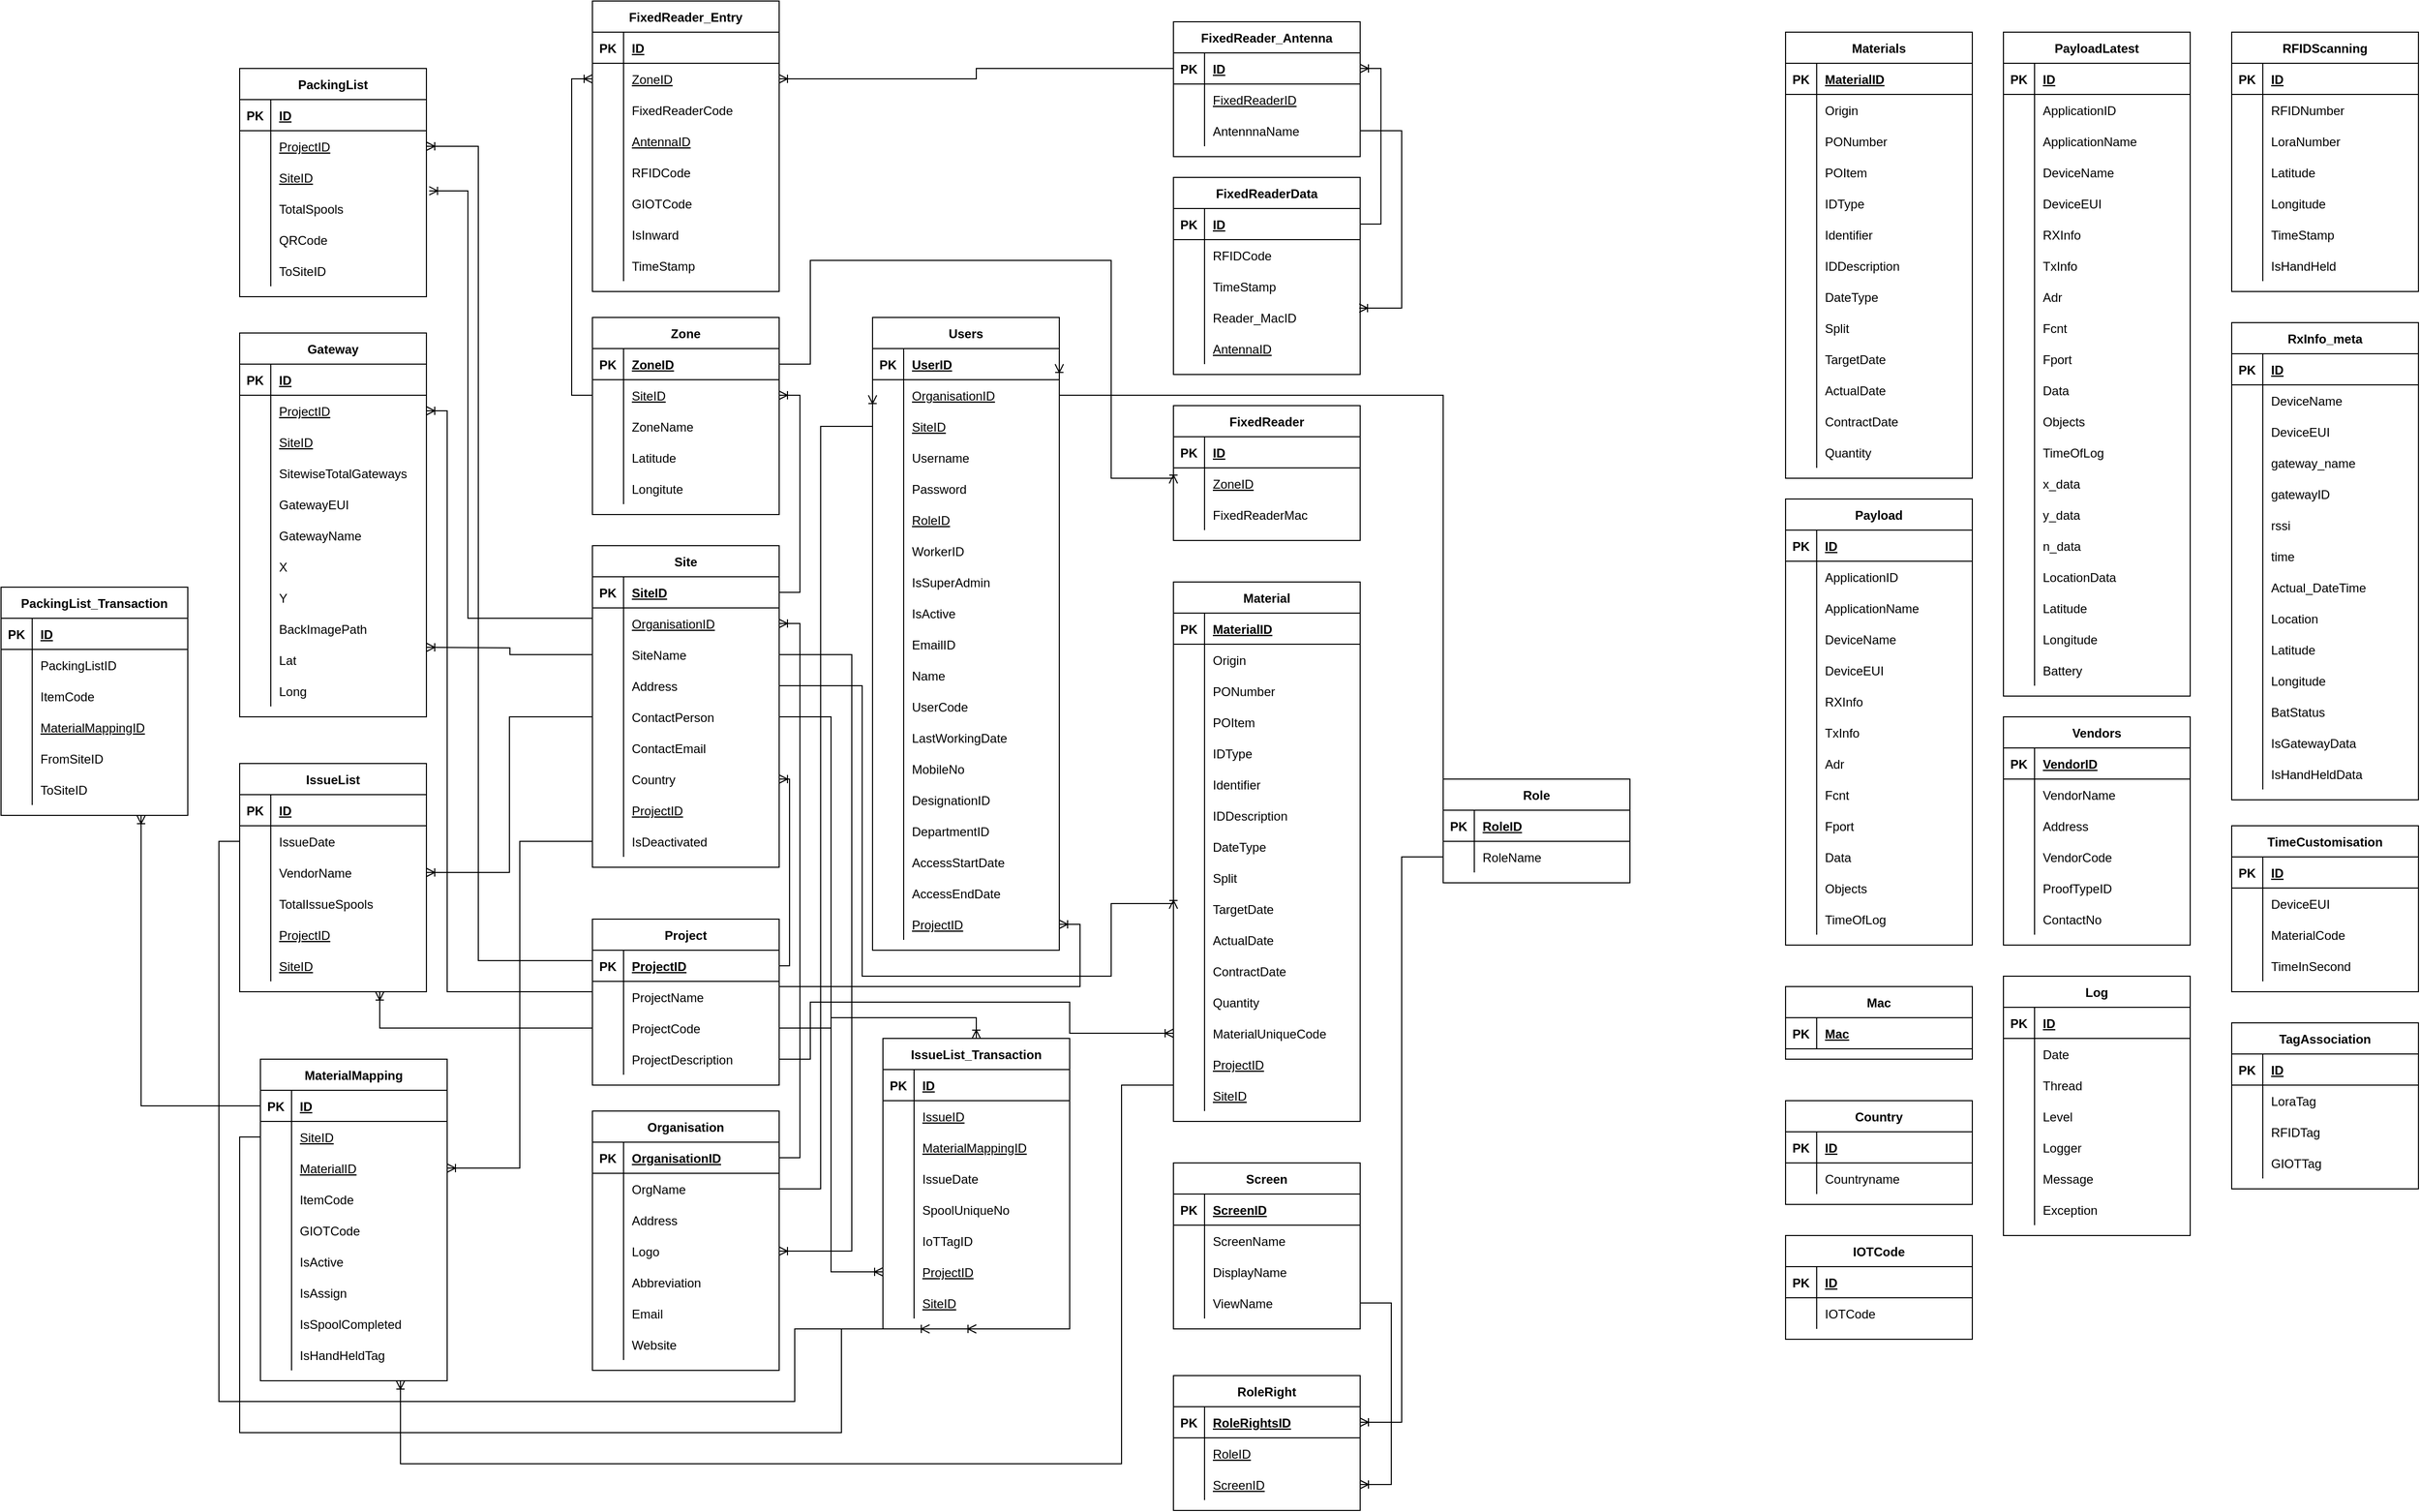 <mxfile version="16.5.1" type="device"><diagram id="R2lEEEUBdFMjLlhIrx00" name="Page-1"><mxGraphModel dx="5014" dy="1854" grid="1" gridSize="10" guides="1" tooltips="1" connect="1" arrows="1" fold="1" page="1" pageScale="1" pageWidth="2000" pageHeight="2000" math="0" shadow="0" extFonts="Permanent Marker^https://fonts.googleapis.com/css?family=Permanent+Marker"><root><mxCell id="0"/><mxCell id="1" parent="0"/><mxCell id="Zg8MU21cBD1pys4YnxVK-15" value="Country" style="shape=table;startSize=30;container=1;collapsible=1;childLayout=tableLayout;fixedRows=1;rowLines=0;fontStyle=1;align=center;resizeLast=1;" vertex="1" parent="1"><mxGeometry x="1000" y="1070" width="180" height="100" as="geometry"/></mxCell><mxCell id="Zg8MU21cBD1pys4YnxVK-16" value="" style="shape=tableRow;horizontal=0;startSize=0;swimlaneHead=0;swimlaneBody=0;fillColor=none;collapsible=0;dropTarget=0;points=[[0,0.5],[1,0.5]];portConstraint=eastwest;top=0;left=0;right=0;bottom=1;" vertex="1" parent="Zg8MU21cBD1pys4YnxVK-15"><mxGeometry y="30" width="180" height="30" as="geometry"/></mxCell><mxCell id="Zg8MU21cBD1pys4YnxVK-17" value="PK" style="shape=partialRectangle;connectable=0;fillColor=none;top=0;left=0;bottom=0;right=0;fontStyle=1;overflow=hidden;" vertex="1" parent="Zg8MU21cBD1pys4YnxVK-16"><mxGeometry width="30" height="30" as="geometry"><mxRectangle width="30" height="30" as="alternateBounds"/></mxGeometry></mxCell><mxCell id="Zg8MU21cBD1pys4YnxVK-18" value="ID" style="shape=partialRectangle;connectable=0;fillColor=none;top=0;left=0;bottom=0;right=0;align=left;spacingLeft=6;fontStyle=5;overflow=hidden;" vertex="1" parent="Zg8MU21cBD1pys4YnxVK-16"><mxGeometry x="30" width="150" height="30" as="geometry"><mxRectangle width="150" height="30" as="alternateBounds"/></mxGeometry></mxCell><mxCell id="Zg8MU21cBD1pys4YnxVK-19" value="" style="shape=tableRow;horizontal=0;startSize=0;swimlaneHead=0;swimlaneBody=0;fillColor=none;collapsible=0;dropTarget=0;points=[[0,0.5],[1,0.5]];portConstraint=eastwest;top=0;left=0;right=0;bottom=0;" vertex="1" parent="Zg8MU21cBD1pys4YnxVK-15"><mxGeometry y="60" width="180" height="30" as="geometry"/></mxCell><mxCell id="Zg8MU21cBD1pys4YnxVK-20" value="" style="shape=partialRectangle;connectable=0;fillColor=none;top=0;left=0;bottom=0;right=0;editable=1;overflow=hidden;" vertex="1" parent="Zg8MU21cBD1pys4YnxVK-19"><mxGeometry width="30" height="30" as="geometry"><mxRectangle width="30" height="30" as="alternateBounds"/></mxGeometry></mxCell><mxCell id="Zg8MU21cBD1pys4YnxVK-21" value="Countryname" style="shape=partialRectangle;connectable=0;fillColor=none;top=0;left=0;bottom=0;right=0;align=left;spacingLeft=6;overflow=hidden;" vertex="1" parent="Zg8MU21cBD1pys4YnxVK-19"><mxGeometry x="30" width="150" height="30" as="geometry"><mxRectangle width="150" height="30" as="alternateBounds"/></mxGeometry></mxCell><mxCell id="Zg8MU21cBD1pys4YnxVK-28" value="FixedReader_Antenna" style="shape=table;startSize=30;container=1;collapsible=1;childLayout=tableLayout;fixedRows=1;rowLines=0;fontStyle=1;align=center;resizeLast=1;" vertex="1" parent="1"><mxGeometry x="410" y="30" width="180" height="130" as="geometry"/></mxCell><mxCell id="Zg8MU21cBD1pys4YnxVK-29" value="" style="shape=tableRow;horizontal=0;startSize=0;swimlaneHead=0;swimlaneBody=0;fillColor=none;collapsible=0;dropTarget=0;points=[[0,0.5],[1,0.5]];portConstraint=eastwest;top=0;left=0;right=0;bottom=1;" vertex="1" parent="Zg8MU21cBD1pys4YnxVK-28"><mxGeometry y="30" width="180" height="30" as="geometry"/></mxCell><mxCell id="Zg8MU21cBD1pys4YnxVK-30" value="PK" style="shape=partialRectangle;connectable=0;fillColor=none;top=0;left=0;bottom=0;right=0;fontStyle=1;overflow=hidden;" vertex="1" parent="Zg8MU21cBD1pys4YnxVK-29"><mxGeometry width="30" height="30" as="geometry"><mxRectangle width="30" height="30" as="alternateBounds"/></mxGeometry></mxCell><mxCell id="Zg8MU21cBD1pys4YnxVK-31" value="ID" style="shape=partialRectangle;connectable=0;fillColor=none;top=0;left=0;bottom=0;right=0;align=left;spacingLeft=6;fontStyle=5;overflow=hidden;" vertex="1" parent="Zg8MU21cBD1pys4YnxVK-29"><mxGeometry x="30" width="150" height="30" as="geometry"><mxRectangle width="150" height="30" as="alternateBounds"/></mxGeometry></mxCell><mxCell id="Zg8MU21cBD1pys4YnxVK-32" value="" style="shape=tableRow;horizontal=0;startSize=0;swimlaneHead=0;swimlaneBody=0;fillColor=none;collapsible=0;dropTarget=0;points=[[0,0.5],[1,0.5]];portConstraint=eastwest;top=0;left=0;right=0;bottom=0;" vertex="1" parent="Zg8MU21cBD1pys4YnxVK-28"><mxGeometry y="60" width="180" height="30" as="geometry"/></mxCell><mxCell id="Zg8MU21cBD1pys4YnxVK-33" value="" style="shape=partialRectangle;connectable=0;fillColor=none;top=0;left=0;bottom=0;right=0;editable=1;overflow=hidden;" vertex="1" parent="Zg8MU21cBD1pys4YnxVK-32"><mxGeometry width="30" height="30" as="geometry"><mxRectangle width="30" height="30" as="alternateBounds"/></mxGeometry></mxCell><mxCell id="Zg8MU21cBD1pys4YnxVK-34" value="FixedReaderID" style="shape=partialRectangle;connectable=0;fillColor=none;top=0;left=0;bottom=0;right=0;align=left;spacingLeft=6;overflow=hidden;fontStyle=4" vertex="1" parent="Zg8MU21cBD1pys4YnxVK-32"><mxGeometry x="30" width="150" height="30" as="geometry"><mxRectangle width="150" height="30" as="alternateBounds"/></mxGeometry></mxCell><mxCell id="Zg8MU21cBD1pys4YnxVK-35" value="" style="shape=tableRow;horizontal=0;startSize=0;swimlaneHead=0;swimlaneBody=0;fillColor=none;collapsible=0;dropTarget=0;points=[[0,0.5],[1,0.5]];portConstraint=eastwest;top=0;left=0;right=0;bottom=0;" vertex="1" parent="Zg8MU21cBD1pys4YnxVK-28"><mxGeometry y="90" width="180" height="30" as="geometry"/></mxCell><mxCell id="Zg8MU21cBD1pys4YnxVK-36" value="" style="shape=partialRectangle;connectable=0;fillColor=none;top=0;left=0;bottom=0;right=0;editable=1;overflow=hidden;" vertex="1" parent="Zg8MU21cBD1pys4YnxVK-35"><mxGeometry width="30" height="30" as="geometry"><mxRectangle width="30" height="30" as="alternateBounds"/></mxGeometry></mxCell><mxCell id="Zg8MU21cBD1pys4YnxVK-37" value="AntennnaName" style="shape=partialRectangle;connectable=0;fillColor=none;top=0;left=0;bottom=0;right=0;align=left;spacingLeft=6;overflow=hidden;" vertex="1" parent="Zg8MU21cBD1pys4YnxVK-35"><mxGeometry x="30" width="150" height="30" as="geometry"><mxRectangle width="150" height="30" as="alternateBounds"/></mxGeometry></mxCell><mxCell id="Zg8MU21cBD1pys4YnxVK-41" value="FixedReaderData" style="shape=table;startSize=30;container=1;collapsible=1;childLayout=tableLayout;fixedRows=1;rowLines=0;fontStyle=1;align=center;resizeLast=1;" vertex="1" parent="1"><mxGeometry x="410" y="180" width="180" height="190" as="geometry"/></mxCell><mxCell id="Zg8MU21cBD1pys4YnxVK-42" value="" style="shape=tableRow;horizontal=0;startSize=0;swimlaneHead=0;swimlaneBody=0;fillColor=none;collapsible=0;dropTarget=0;points=[[0,0.5],[1,0.5]];portConstraint=eastwest;top=0;left=0;right=0;bottom=1;" vertex="1" parent="Zg8MU21cBD1pys4YnxVK-41"><mxGeometry y="30" width="180" height="30" as="geometry"/></mxCell><mxCell id="Zg8MU21cBD1pys4YnxVK-43" value="PK" style="shape=partialRectangle;connectable=0;fillColor=none;top=0;left=0;bottom=0;right=0;fontStyle=1;overflow=hidden;" vertex="1" parent="Zg8MU21cBD1pys4YnxVK-42"><mxGeometry width="30" height="30" as="geometry"><mxRectangle width="30" height="30" as="alternateBounds"/></mxGeometry></mxCell><mxCell id="Zg8MU21cBD1pys4YnxVK-44" value="ID" style="shape=partialRectangle;connectable=0;fillColor=none;top=0;left=0;bottom=0;right=0;align=left;spacingLeft=6;fontStyle=5;overflow=hidden;" vertex="1" parent="Zg8MU21cBD1pys4YnxVK-42"><mxGeometry x="30" width="150" height="30" as="geometry"><mxRectangle width="150" height="30" as="alternateBounds"/></mxGeometry></mxCell><mxCell id="Zg8MU21cBD1pys4YnxVK-45" value="" style="shape=tableRow;horizontal=0;startSize=0;swimlaneHead=0;swimlaneBody=0;fillColor=none;collapsible=0;dropTarget=0;points=[[0,0.5],[1,0.5]];portConstraint=eastwest;top=0;left=0;right=0;bottom=0;" vertex="1" parent="Zg8MU21cBD1pys4YnxVK-41"><mxGeometry y="60" width="180" height="30" as="geometry"/></mxCell><mxCell id="Zg8MU21cBD1pys4YnxVK-46" value="" style="shape=partialRectangle;connectable=0;fillColor=none;top=0;left=0;bottom=0;right=0;editable=1;overflow=hidden;" vertex="1" parent="Zg8MU21cBD1pys4YnxVK-45"><mxGeometry width="30" height="30" as="geometry"><mxRectangle width="30" height="30" as="alternateBounds"/></mxGeometry></mxCell><mxCell id="Zg8MU21cBD1pys4YnxVK-47" value="RFIDCode" style="shape=partialRectangle;connectable=0;fillColor=none;top=0;left=0;bottom=0;right=0;align=left;spacingLeft=6;overflow=hidden;" vertex="1" parent="Zg8MU21cBD1pys4YnxVK-45"><mxGeometry x="30" width="150" height="30" as="geometry"><mxRectangle width="150" height="30" as="alternateBounds"/></mxGeometry></mxCell><mxCell id="Zg8MU21cBD1pys4YnxVK-48" value="" style="shape=tableRow;horizontal=0;startSize=0;swimlaneHead=0;swimlaneBody=0;fillColor=none;collapsible=0;dropTarget=0;points=[[0,0.5],[1,0.5]];portConstraint=eastwest;top=0;left=0;right=0;bottom=0;" vertex="1" parent="Zg8MU21cBD1pys4YnxVK-41"><mxGeometry y="90" width="180" height="30" as="geometry"/></mxCell><mxCell id="Zg8MU21cBD1pys4YnxVK-49" value="" style="shape=partialRectangle;connectable=0;fillColor=none;top=0;left=0;bottom=0;right=0;editable=1;overflow=hidden;" vertex="1" parent="Zg8MU21cBD1pys4YnxVK-48"><mxGeometry width="30" height="30" as="geometry"><mxRectangle width="30" height="30" as="alternateBounds"/></mxGeometry></mxCell><mxCell id="Zg8MU21cBD1pys4YnxVK-50" value="TimeStamp" style="shape=partialRectangle;connectable=0;fillColor=none;top=0;left=0;bottom=0;right=0;align=left;spacingLeft=6;overflow=hidden;" vertex="1" parent="Zg8MU21cBD1pys4YnxVK-48"><mxGeometry x="30" width="150" height="30" as="geometry"><mxRectangle width="150" height="30" as="alternateBounds"/></mxGeometry></mxCell><mxCell id="Zg8MU21cBD1pys4YnxVK-51" value="" style="shape=tableRow;horizontal=0;startSize=0;swimlaneHead=0;swimlaneBody=0;fillColor=none;collapsible=0;dropTarget=0;points=[[0,0.5],[1,0.5]];portConstraint=eastwest;top=0;left=0;right=0;bottom=0;" vertex="1" parent="Zg8MU21cBD1pys4YnxVK-41"><mxGeometry y="120" width="180" height="30" as="geometry"/></mxCell><mxCell id="Zg8MU21cBD1pys4YnxVK-52" value="" style="shape=partialRectangle;connectable=0;fillColor=none;top=0;left=0;bottom=0;right=0;editable=1;overflow=hidden;" vertex="1" parent="Zg8MU21cBD1pys4YnxVK-51"><mxGeometry width="30" height="30" as="geometry"><mxRectangle width="30" height="30" as="alternateBounds"/></mxGeometry></mxCell><mxCell id="Zg8MU21cBD1pys4YnxVK-53" value="Reader_MacID" style="shape=partialRectangle;connectable=0;fillColor=none;top=0;left=0;bottom=0;right=0;align=left;spacingLeft=6;overflow=hidden;" vertex="1" parent="Zg8MU21cBD1pys4YnxVK-51"><mxGeometry x="30" width="150" height="30" as="geometry"><mxRectangle width="150" height="30" as="alternateBounds"/></mxGeometry></mxCell><mxCell id="Zg8MU21cBD1pys4YnxVK-54" value="" style="shape=tableRow;horizontal=0;startSize=0;swimlaneHead=0;swimlaneBody=0;fillColor=none;collapsible=0;dropTarget=0;points=[[0,0.5],[1,0.5]];portConstraint=eastwest;top=0;left=0;right=0;bottom=0;" vertex="1" parent="Zg8MU21cBD1pys4YnxVK-41"><mxGeometry y="150" width="180" height="30" as="geometry"/></mxCell><mxCell id="Zg8MU21cBD1pys4YnxVK-55" value="" style="shape=partialRectangle;connectable=0;fillColor=none;top=0;left=0;bottom=0;right=0;editable=1;overflow=hidden;" vertex="1" parent="Zg8MU21cBD1pys4YnxVK-54"><mxGeometry width="30" height="30" as="geometry"><mxRectangle width="30" height="30" as="alternateBounds"/></mxGeometry></mxCell><mxCell id="Zg8MU21cBD1pys4YnxVK-56" value="AntennaID" style="shape=partialRectangle;connectable=0;fillColor=none;top=0;left=0;bottom=0;right=0;align=left;spacingLeft=6;overflow=hidden;fontStyle=4" vertex="1" parent="Zg8MU21cBD1pys4YnxVK-54"><mxGeometry x="30" width="150" height="30" as="geometry"><mxRectangle width="150" height="30" as="alternateBounds"/></mxGeometry></mxCell><mxCell id="Zg8MU21cBD1pys4YnxVK-57" value="FixedReader" style="shape=table;startSize=30;container=1;collapsible=1;childLayout=tableLayout;fixedRows=1;rowLines=0;fontStyle=1;align=center;resizeLast=1;" vertex="1" parent="1"><mxGeometry x="410" y="400" width="180" height="130" as="geometry"/></mxCell><mxCell id="Zg8MU21cBD1pys4YnxVK-58" value="" style="shape=tableRow;horizontal=0;startSize=0;swimlaneHead=0;swimlaneBody=0;fillColor=none;collapsible=0;dropTarget=0;points=[[0,0.5],[1,0.5]];portConstraint=eastwest;top=0;left=0;right=0;bottom=1;" vertex="1" parent="Zg8MU21cBD1pys4YnxVK-57"><mxGeometry y="30" width="180" height="30" as="geometry"/></mxCell><mxCell id="Zg8MU21cBD1pys4YnxVK-59" value="PK" style="shape=partialRectangle;connectable=0;fillColor=none;top=0;left=0;bottom=0;right=0;fontStyle=1;overflow=hidden;" vertex="1" parent="Zg8MU21cBD1pys4YnxVK-58"><mxGeometry width="30" height="30" as="geometry"><mxRectangle width="30" height="30" as="alternateBounds"/></mxGeometry></mxCell><mxCell id="Zg8MU21cBD1pys4YnxVK-60" value="ID" style="shape=partialRectangle;connectable=0;fillColor=none;top=0;left=0;bottom=0;right=0;align=left;spacingLeft=6;fontStyle=5;overflow=hidden;" vertex="1" parent="Zg8MU21cBD1pys4YnxVK-58"><mxGeometry x="30" width="150" height="30" as="geometry"><mxRectangle width="150" height="30" as="alternateBounds"/></mxGeometry></mxCell><mxCell id="Zg8MU21cBD1pys4YnxVK-61" value="" style="shape=tableRow;horizontal=0;startSize=0;swimlaneHead=0;swimlaneBody=0;fillColor=none;collapsible=0;dropTarget=0;points=[[0,0.5],[1,0.5]];portConstraint=eastwest;top=0;left=0;right=0;bottom=0;" vertex="1" parent="Zg8MU21cBD1pys4YnxVK-57"><mxGeometry y="60" width="180" height="30" as="geometry"/></mxCell><mxCell id="Zg8MU21cBD1pys4YnxVK-62" value="" style="shape=partialRectangle;connectable=0;fillColor=none;top=0;left=0;bottom=0;right=0;editable=1;overflow=hidden;" vertex="1" parent="Zg8MU21cBD1pys4YnxVK-61"><mxGeometry width="30" height="30" as="geometry"><mxRectangle width="30" height="30" as="alternateBounds"/></mxGeometry></mxCell><mxCell id="Zg8MU21cBD1pys4YnxVK-63" value="ZoneID" style="shape=partialRectangle;connectable=0;fillColor=none;top=0;left=0;bottom=0;right=0;align=left;spacingLeft=6;overflow=hidden;fontStyle=4" vertex="1" parent="Zg8MU21cBD1pys4YnxVK-61"><mxGeometry x="30" width="150" height="30" as="geometry"><mxRectangle width="150" height="30" as="alternateBounds"/></mxGeometry></mxCell><mxCell id="Zg8MU21cBD1pys4YnxVK-64" value="" style="shape=tableRow;horizontal=0;startSize=0;swimlaneHead=0;swimlaneBody=0;fillColor=none;collapsible=0;dropTarget=0;points=[[0,0.5],[1,0.5]];portConstraint=eastwest;top=0;left=0;right=0;bottom=0;" vertex="1" parent="Zg8MU21cBD1pys4YnxVK-57"><mxGeometry y="90" width="180" height="30" as="geometry"/></mxCell><mxCell id="Zg8MU21cBD1pys4YnxVK-65" value="" style="shape=partialRectangle;connectable=0;fillColor=none;top=0;left=0;bottom=0;right=0;editable=1;overflow=hidden;" vertex="1" parent="Zg8MU21cBD1pys4YnxVK-64"><mxGeometry width="30" height="30" as="geometry"><mxRectangle width="30" height="30" as="alternateBounds"/></mxGeometry></mxCell><mxCell id="Zg8MU21cBD1pys4YnxVK-66" value="FixedReaderMac" style="shape=partialRectangle;connectable=0;fillColor=none;top=0;left=0;bottom=0;right=0;align=left;spacingLeft=6;overflow=hidden;" vertex="1" parent="Zg8MU21cBD1pys4YnxVK-64"><mxGeometry x="30" width="150" height="30" as="geometry"><mxRectangle width="150" height="30" as="alternateBounds"/></mxGeometry></mxCell><mxCell id="Zg8MU21cBD1pys4YnxVK-73" value="FixedReader_Entry" style="shape=table;startSize=30;container=1;collapsible=1;childLayout=tableLayout;fixedRows=1;rowLines=0;fontStyle=1;align=center;resizeLast=1;" vertex="1" parent="1"><mxGeometry x="-150" y="10" width="180" height="280" as="geometry"/></mxCell><mxCell id="Zg8MU21cBD1pys4YnxVK-74" value="" style="shape=tableRow;horizontal=0;startSize=0;swimlaneHead=0;swimlaneBody=0;fillColor=none;collapsible=0;dropTarget=0;points=[[0,0.5],[1,0.5]];portConstraint=eastwest;top=0;left=0;right=0;bottom=1;" vertex="1" parent="Zg8MU21cBD1pys4YnxVK-73"><mxGeometry y="30" width="180" height="30" as="geometry"/></mxCell><mxCell id="Zg8MU21cBD1pys4YnxVK-75" value="PK" style="shape=partialRectangle;connectable=0;fillColor=none;top=0;left=0;bottom=0;right=0;fontStyle=1;overflow=hidden;" vertex="1" parent="Zg8MU21cBD1pys4YnxVK-74"><mxGeometry width="30" height="30" as="geometry"><mxRectangle width="30" height="30" as="alternateBounds"/></mxGeometry></mxCell><mxCell id="Zg8MU21cBD1pys4YnxVK-76" value="ID" style="shape=partialRectangle;connectable=0;fillColor=none;top=0;left=0;bottom=0;right=0;align=left;spacingLeft=6;fontStyle=5;overflow=hidden;" vertex="1" parent="Zg8MU21cBD1pys4YnxVK-74"><mxGeometry x="30" width="150" height="30" as="geometry"><mxRectangle width="150" height="30" as="alternateBounds"/></mxGeometry></mxCell><mxCell id="Zg8MU21cBD1pys4YnxVK-77" value="" style="shape=tableRow;horizontal=0;startSize=0;swimlaneHead=0;swimlaneBody=0;fillColor=none;collapsible=0;dropTarget=0;points=[[0,0.5],[1,0.5]];portConstraint=eastwest;top=0;left=0;right=0;bottom=0;" vertex="1" parent="Zg8MU21cBD1pys4YnxVK-73"><mxGeometry y="60" width="180" height="30" as="geometry"/></mxCell><mxCell id="Zg8MU21cBD1pys4YnxVK-78" value="" style="shape=partialRectangle;connectable=0;fillColor=none;top=0;left=0;bottom=0;right=0;editable=1;overflow=hidden;" vertex="1" parent="Zg8MU21cBD1pys4YnxVK-77"><mxGeometry width="30" height="30" as="geometry"><mxRectangle width="30" height="30" as="alternateBounds"/></mxGeometry></mxCell><mxCell id="Zg8MU21cBD1pys4YnxVK-79" value="ZoneID" style="shape=partialRectangle;connectable=0;fillColor=none;top=0;left=0;bottom=0;right=0;align=left;spacingLeft=6;overflow=hidden;fontStyle=4" vertex="1" parent="Zg8MU21cBD1pys4YnxVK-77"><mxGeometry x="30" width="150" height="30" as="geometry"><mxRectangle width="150" height="30" as="alternateBounds"/></mxGeometry></mxCell><mxCell id="Zg8MU21cBD1pys4YnxVK-80" value="" style="shape=tableRow;horizontal=0;startSize=0;swimlaneHead=0;swimlaneBody=0;fillColor=none;collapsible=0;dropTarget=0;points=[[0,0.5],[1,0.5]];portConstraint=eastwest;top=0;left=0;right=0;bottom=0;" vertex="1" parent="Zg8MU21cBD1pys4YnxVK-73"><mxGeometry y="90" width="180" height="30" as="geometry"/></mxCell><mxCell id="Zg8MU21cBD1pys4YnxVK-81" value="" style="shape=partialRectangle;connectable=0;fillColor=none;top=0;left=0;bottom=0;right=0;editable=1;overflow=hidden;" vertex="1" parent="Zg8MU21cBD1pys4YnxVK-80"><mxGeometry width="30" height="30" as="geometry"><mxRectangle width="30" height="30" as="alternateBounds"/></mxGeometry></mxCell><mxCell id="Zg8MU21cBD1pys4YnxVK-82" value="FixedReaderCode" style="shape=partialRectangle;connectable=0;fillColor=none;top=0;left=0;bottom=0;right=0;align=left;spacingLeft=6;overflow=hidden;" vertex="1" parent="Zg8MU21cBD1pys4YnxVK-80"><mxGeometry x="30" width="150" height="30" as="geometry"><mxRectangle width="150" height="30" as="alternateBounds"/></mxGeometry></mxCell><mxCell id="Zg8MU21cBD1pys4YnxVK-83" value="" style="shape=tableRow;horizontal=0;startSize=0;swimlaneHead=0;swimlaneBody=0;fillColor=none;collapsible=0;dropTarget=0;points=[[0,0.5],[1,0.5]];portConstraint=eastwest;top=0;left=0;right=0;bottom=0;" vertex="1" parent="Zg8MU21cBD1pys4YnxVK-73"><mxGeometry y="120" width="180" height="30" as="geometry"/></mxCell><mxCell id="Zg8MU21cBD1pys4YnxVK-84" value="" style="shape=partialRectangle;connectable=0;fillColor=none;top=0;left=0;bottom=0;right=0;editable=1;overflow=hidden;" vertex="1" parent="Zg8MU21cBD1pys4YnxVK-83"><mxGeometry width="30" height="30" as="geometry"><mxRectangle width="30" height="30" as="alternateBounds"/></mxGeometry></mxCell><mxCell id="Zg8MU21cBD1pys4YnxVK-85" value="AntennaID" style="shape=partialRectangle;connectable=0;fillColor=none;top=0;left=0;bottom=0;right=0;align=left;spacingLeft=6;overflow=hidden;fontStyle=4" vertex="1" parent="Zg8MU21cBD1pys4YnxVK-83"><mxGeometry x="30" width="150" height="30" as="geometry"><mxRectangle width="150" height="30" as="alternateBounds"/></mxGeometry></mxCell><mxCell id="Zg8MU21cBD1pys4YnxVK-86" value="" style="shape=tableRow;horizontal=0;startSize=0;swimlaneHead=0;swimlaneBody=0;fillColor=none;collapsible=0;dropTarget=0;points=[[0,0.5],[1,0.5]];portConstraint=eastwest;top=0;left=0;right=0;bottom=0;" vertex="1" parent="Zg8MU21cBD1pys4YnxVK-73"><mxGeometry y="150" width="180" height="30" as="geometry"/></mxCell><mxCell id="Zg8MU21cBD1pys4YnxVK-87" value="" style="shape=partialRectangle;connectable=0;fillColor=none;top=0;left=0;bottom=0;right=0;editable=1;overflow=hidden;" vertex="1" parent="Zg8MU21cBD1pys4YnxVK-86"><mxGeometry width="30" height="30" as="geometry"><mxRectangle width="30" height="30" as="alternateBounds"/></mxGeometry></mxCell><mxCell id="Zg8MU21cBD1pys4YnxVK-88" value="RFIDCode" style="shape=partialRectangle;connectable=0;fillColor=none;top=0;left=0;bottom=0;right=0;align=left;spacingLeft=6;overflow=hidden;" vertex="1" parent="Zg8MU21cBD1pys4YnxVK-86"><mxGeometry x="30" width="150" height="30" as="geometry"><mxRectangle width="150" height="30" as="alternateBounds"/></mxGeometry></mxCell><mxCell id="Zg8MU21cBD1pys4YnxVK-89" value="" style="shape=tableRow;horizontal=0;startSize=0;swimlaneHead=0;swimlaneBody=0;fillColor=none;collapsible=0;dropTarget=0;points=[[0,0.5],[1,0.5]];portConstraint=eastwest;top=0;left=0;right=0;bottom=0;" vertex="1" parent="Zg8MU21cBD1pys4YnxVK-73"><mxGeometry y="180" width="180" height="30" as="geometry"/></mxCell><mxCell id="Zg8MU21cBD1pys4YnxVK-90" value="" style="shape=partialRectangle;connectable=0;fillColor=none;top=0;left=0;bottom=0;right=0;editable=1;overflow=hidden;" vertex="1" parent="Zg8MU21cBD1pys4YnxVK-89"><mxGeometry width="30" height="30" as="geometry"><mxRectangle width="30" height="30" as="alternateBounds"/></mxGeometry></mxCell><mxCell id="Zg8MU21cBD1pys4YnxVK-91" value="GIOTCode" style="shape=partialRectangle;connectable=0;fillColor=none;top=0;left=0;bottom=0;right=0;align=left;spacingLeft=6;overflow=hidden;" vertex="1" parent="Zg8MU21cBD1pys4YnxVK-89"><mxGeometry x="30" width="150" height="30" as="geometry"><mxRectangle width="150" height="30" as="alternateBounds"/></mxGeometry></mxCell><mxCell id="Zg8MU21cBD1pys4YnxVK-92" value="" style="shape=tableRow;horizontal=0;startSize=0;swimlaneHead=0;swimlaneBody=0;fillColor=none;collapsible=0;dropTarget=0;points=[[0,0.5],[1,0.5]];portConstraint=eastwest;top=0;left=0;right=0;bottom=0;" vertex="1" parent="Zg8MU21cBD1pys4YnxVK-73"><mxGeometry y="210" width="180" height="30" as="geometry"/></mxCell><mxCell id="Zg8MU21cBD1pys4YnxVK-93" value="" style="shape=partialRectangle;connectable=0;fillColor=none;top=0;left=0;bottom=0;right=0;editable=1;overflow=hidden;" vertex="1" parent="Zg8MU21cBD1pys4YnxVK-92"><mxGeometry width="30" height="30" as="geometry"><mxRectangle width="30" height="30" as="alternateBounds"/></mxGeometry></mxCell><mxCell id="Zg8MU21cBD1pys4YnxVK-94" value="IsInward" style="shape=partialRectangle;connectable=0;fillColor=none;top=0;left=0;bottom=0;right=0;align=left;spacingLeft=6;overflow=hidden;" vertex="1" parent="Zg8MU21cBD1pys4YnxVK-92"><mxGeometry x="30" width="150" height="30" as="geometry"><mxRectangle width="150" height="30" as="alternateBounds"/></mxGeometry></mxCell><mxCell id="Zg8MU21cBD1pys4YnxVK-95" value="" style="shape=tableRow;horizontal=0;startSize=0;swimlaneHead=0;swimlaneBody=0;fillColor=none;collapsible=0;dropTarget=0;points=[[0,0.5],[1,0.5]];portConstraint=eastwest;top=0;left=0;right=0;bottom=0;" vertex="1" parent="Zg8MU21cBD1pys4YnxVK-73"><mxGeometry y="240" width="180" height="30" as="geometry"/></mxCell><mxCell id="Zg8MU21cBD1pys4YnxVK-96" value="" style="shape=partialRectangle;connectable=0;fillColor=none;top=0;left=0;bottom=0;right=0;editable=1;overflow=hidden;" vertex="1" parent="Zg8MU21cBD1pys4YnxVK-95"><mxGeometry width="30" height="30" as="geometry"><mxRectangle width="30" height="30" as="alternateBounds"/></mxGeometry></mxCell><mxCell id="Zg8MU21cBD1pys4YnxVK-97" value="TimeStamp" style="shape=partialRectangle;connectable=0;fillColor=none;top=0;left=0;bottom=0;right=0;align=left;spacingLeft=6;overflow=hidden;" vertex="1" parent="Zg8MU21cBD1pys4YnxVK-95"><mxGeometry x="30" width="150" height="30" as="geometry"><mxRectangle width="150" height="30" as="alternateBounds"/></mxGeometry></mxCell><mxCell id="Zg8MU21cBD1pys4YnxVK-98" value="Gateway" style="shape=table;startSize=30;container=1;collapsible=1;childLayout=tableLayout;fixedRows=1;rowLines=0;fontStyle=1;align=center;resizeLast=1;" vertex="1" parent="1"><mxGeometry x="-490" y="330" width="180" height="370" as="geometry"/></mxCell><mxCell id="Zg8MU21cBD1pys4YnxVK-99" value="" style="shape=tableRow;horizontal=0;startSize=0;swimlaneHead=0;swimlaneBody=0;fillColor=none;collapsible=0;dropTarget=0;points=[[0,0.5],[1,0.5]];portConstraint=eastwest;top=0;left=0;right=0;bottom=1;" vertex="1" parent="Zg8MU21cBD1pys4YnxVK-98"><mxGeometry y="30" width="180" height="30" as="geometry"/></mxCell><mxCell id="Zg8MU21cBD1pys4YnxVK-100" value="PK" style="shape=partialRectangle;connectable=0;fillColor=none;top=0;left=0;bottom=0;right=0;fontStyle=1;overflow=hidden;" vertex="1" parent="Zg8MU21cBD1pys4YnxVK-99"><mxGeometry width="30" height="30" as="geometry"><mxRectangle width="30" height="30" as="alternateBounds"/></mxGeometry></mxCell><mxCell id="Zg8MU21cBD1pys4YnxVK-101" value="ID" style="shape=partialRectangle;connectable=0;fillColor=none;top=0;left=0;bottom=0;right=0;align=left;spacingLeft=6;fontStyle=5;overflow=hidden;" vertex="1" parent="Zg8MU21cBD1pys4YnxVK-99"><mxGeometry x="30" width="150" height="30" as="geometry"><mxRectangle width="150" height="30" as="alternateBounds"/></mxGeometry></mxCell><mxCell id="Zg8MU21cBD1pys4YnxVK-102" value="" style="shape=tableRow;horizontal=0;startSize=0;swimlaneHead=0;swimlaneBody=0;fillColor=none;collapsible=0;dropTarget=0;points=[[0,0.5],[1,0.5]];portConstraint=eastwest;top=0;left=0;right=0;bottom=0;" vertex="1" parent="Zg8MU21cBD1pys4YnxVK-98"><mxGeometry y="60" width="180" height="30" as="geometry"/></mxCell><mxCell id="Zg8MU21cBD1pys4YnxVK-103" value="" style="shape=partialRectangle;connectable=0;fillColor=none;top=0;left=0;bottom=0;right=0;editable=1;overflow=hidden;" vertex="1" parent="Zg8MU21cBD1pys4YnxVK-102"><mxGeometry width="30" height="30" as="geometry"><mxRectangle width="30" height="30" as="alternateBounds"/></mxGeometry></mxCell><mxCell id="Zg8MU21cBD1pys4YnxVK-104" value="ProjectID" style="shape=partialRectangle;connectable=0;fillColor=none;top=0;left=0;bottom=0;right=0;align=left;spacingLeft=6;overflow=hidden;fontStyle=4" vertex="1" parent="Zg8MU21cBD1pys4YnxVK-102"><mxGeometry x="30" width="150" height="30" as="geometry"><mxRectangle width="150" height="30" as="alternateBounds"/></mxGeometry></mxCell><mxCell id="Zg8MU21cBD1pys4YnxVK-105" value="" style="shape=tableRow;horizontal=0;startSize=0;swimlaneHead=0;swimlaneBody=0;fillColor=none;collapsible=0;dropTarget=0;points=[[0,0.5],[1,0.5]];portConstraint=eastwest;top=0;left=0;right=0;bottom=0;" vertex="1" parent="Zg8MU21cBD1pys4YnxVK-98"><mxGeometry y="90" width="180" height="30" as="geometry"/></mxCell><mxCell id="Zg8MU21cBD1pys4YnxVK-106" value="" style="shape=partialRectangle;connectable=0;fillColor=none;top=0;left=0;bottom=0;right=0;editable=1;overflow=hidden;" vertex="1" parent="Zg8MU21cBD1pys4YnxVK-105"><mxGeometry width="30" height="30" as="geometry"><mxRectangle width="30" height="30" as="alternateBounds"/></mxGeometry></mxCell><mxCell id="Zg8MU21cBD1pys4YnxVK-107" value="SiteID" style="shape=partialRectangle;connectable=0;fillColor=none;top=0;left=0;bottom=0;right=0;align=left;spacingLeft=6;overflow=hidden;fontStyle=4" vertex="1" parent="Zg8MU21cBD1pys4YnxVK-105"><mxGeometry x="30" width="150" height="30" as="geometry"><mxRectangle width="150" height="30" as="alternateBounds"/></mxGeometry></mxCell><mxCell id="Zg8MU21cBD1pys4YnxVK-108" value="" style="shape=tableRow;horizontal=0;startSize=0;swimlaneHead=0;swimlaneBody=0;fillColor=none;collapsible=0;dropTarget=0;points=[[0,0.5],[1,0.5]];portConstraint=eastwest;top=0;left=0;right=0;bottom=0;" vertex="1" parent="Zg8MU21cBD1pys4YnxVK-98"><mxGeometry y="120" width="180" height="30" as="geometry"/></mxCell><mxCell id="Zg8MU21cBD1pys4YnxVK-109" value="" style="shape=partialRectangle;connectable=0;fillColor=none;top=0;left=0;bottom=0;right=0;editable=1;overflow=hidden;" vertex="1" parent="Zg8MU21cBD1pys4YnxVK-108"><mxGeometry width="30" height="30" as="geometry"><mxRectangle width="30" height="30" as="alternateBounds"/></mxGeometry></mxCell><mxCell id="Zg8MU21cBD1pys4YnxVK-110" value="SitewiseTotalGateways" style="shape=partialRectangle;connectable=0;fillColor=none;top=0;left=0;bottom=0;right=0;align=left;spacingLeft=6;overflow=hidden;" vertex="1" parent="Zg8MU21cBD1pys4YnxVK-108"><mxGeometry x="30" width="150" height="30" as="geometry"><mxRectangle width="150" height="30" as="alternateBounds"/></mxGeometry></mxCell><mxCell id="Zg8MU21cBD1pys4YnxVK-111" value="" style="shape=tableRow;horizontal=0;startSize=0;swimlaneHead=0;swimlaneBody=0;fillColor=none;collapsible=0;dropTarget=0;points=[[0,0.5],[1,0.5]];portConstraint=eastwest;top=0;left=0;right=0;bottom=0;" vertex="1" parent="Zg8MU21cBD1pys4YnxVK-98"><mxGeometry y="150" width="180" height="30" as="geometry"/></mxCell><mxCell id="Zg8MU21cBD1pys4YnxVK-112" value="" style="shape=partialRectangle;connectable=0;fillColor=none;top=0;left=0;bottom=0;right=0;editable=1;overflow=hidden;" vertex="1" parent="Zg8MU21cBD1pys4YnxVK-111"><mxGeometry width="30" height="30" as="geometry"><mxRectangle width="30" height="30" as="alternateBounds"/></mxGeometry></mxCell><mxCell id="Zg8MU21cBD1pys4YnxVK-113" value="GatewayEUI" style="shape=partialRectangle;connectable=0;fillColor=none;top=0;left=0;bottom=0;right=0;align=left;spacingLeft=6;overflow=hidden;" vertex="1" parent="Zg8MU21cBD1pys4YnxVK-111"><mxGeometry x="30" width="150" height="30" as="geometry"><mxRectangle width="150" height="30" as="alternateBounds"/></mxGeometry></mxCell><mxCell id="Zg8MU21cBD1pys4YnxVK-114" value="" style="shape=tableRow;horizontal=0;startSize=0;swimlaneHead=0;swimlaneBody=0;fillColor=none;collapsible=0;dropTarget=0;points=[[0,0.5],[1,0.5]];portConstraint=eastwest;top=0;left=0;right=0;bottom=0;" vertex="1" parent="Zg8MU21cBD1pys4YnxVK-98"><mxGeometry y="180" width="180" height="30" as="geometry"/></mxCell><mxCell id="Zg8MU21cBD1pys4YnxVK-115" value="" style="shape=partialRectangle;connectable=0;fillColor=none;top=0;left=0;bottom=0;right=0;editable=1;overflow=hidden;" vertex="1" parent="Zg8MU21cBD1pys4YnxVK-114"><mxGeometry width="30" height="30" as="geometry"><mxRectangle width="30" height="30" as="alternateBounds"/></mxGeometry></mxCell><mxCell id="Zg8MU21cBD1pys4YnxVK-116" value="GatewayName" style="shape=partialRectangle;connectable=0;fillColor=none;top=0;left=0;bottom=0;right=0;align=left;spacingLeft=6;overflow=hidden;" vertex="1" parent="Zg8MU21cBD1pys4YnxVK-114"><mxGeometry x="30" width="150" height="30" as="geometry"><mxRectangle width="150" height="30" as="alternateBounds"/></mxGeometry></mxCell><mxCell id="Zg8MU21cBD1pys4YnxVK-117" value="" style="shape=tableRow;horizontal=0;startSize=0;swimlaneHead=0;swimlaneBody=0;fillColor=none;collapsible=0;dropTarget=0;points=[[0,0.5],[1,0.5]];portConstraint=eastwest;top=0;left=0;right=0;bottom=0;" vertex="1" parent="Zg8MU21cBD1pys4YnxVK-98"><mxGeometry y="210" width="180" height="30" as="geometry"/></mxCell><mxCell id="Zg8MU21cBD1pys4YnxVK-118" value="" style="shape=partialRectangle;connectable=0;fillColor=none;top=0;left=0;bottom=0;right=0;editable=1;overflow=hidden;" vertex="1" parent="Zg8MU21cBD1pys4YnxVK-117"><mxGeometry width="30" height="30" as="geometry"><mxRectangle width="30" height="30" as="alternateBounds"/></mxGeometry></mxCell><mxCell id="Zg8MU21cBD1pys4YnxVK-119" value="X" style="shape=partialRectangle;connectable=0;fillColor=none;top=0;left=0;bottom=0;right=0;align=left;spacingLeft=6;overflow=hidden;" vertex="1" parent="Zg8MU21cBD1pys4YnxVK-117"><mxGeometry x="30" width="150" height="30" as="geometry"><mxRectangle width="150" height="30" as="alternateBounds"/></mxGeometry></mxCell><mxCell id="Zg8MU21cBD1pys4YnxVK-120" value="" style="shape=tableRow;horizontal=0;startSize=0;swimlaneHead=0;swimlaneBody=0;fillColor=none;collapsible=0;dropTarget=0;points=[[0,0.5],[1,0.5]];portConstraint=eastwest;top=0;left=0;right=0;bottom=0;" vertex="1" parent="Zg8MU21cBD1pys4YnxVK-98"><mxGeometry y="240" width="180" height="30" as="geometry"/></mxCell><mxCell id="Zg8MU21cBD1pys4YnxVK-121" value="" style="shape=partialRectangle;connectable=0;fillColor=none;top=0;left=0;bottom=0;right=0;editable=1;overflow=hidden;" vertex="1" parent="Zg8MU21cBD1pys4YnxVK-120"><mxGeometry width="30" height="30" as="geometry"><mxRectangle width="30" height="30" as="alternateBounds"/></mxGeometry></mxCell><mxCell id="Zg8MU21cBD1pys4YnxVK-122" value="Y" style="shape=partialRectangle;connectable=0;fillColor=none;top=0;left=0;bottom=0;right=0;align=left;spacingLeft=6;overflow=hidden;" vertex="1" parent="Zg8MU21cBD1pys4YnxVK-120"><mxGeometry x="30" width="150" height="30" as="geometry"><mxRectangle width="150" height="30" as="alternateBounds"/></mxGeometry></mxCell><mxCell id="Zg8MU21cBD1pys4YnxVK-123" value="" style="shape=tableRow;horizontal=0;startSize=0;swimlaneHead=0;swimlaneBody=0;fillColor=none;collapsible=0;dropTarget=0;points=[[0,0.5],[1,0.5]];portConstraint=eastwest;top=0;left=0;right=0;bottom=0;" vertex="1" parent="Zg8MU21cBD1pys4YnxVK-98"><mxGeometry y="270" width="180" height="30" as="geometry"/></mxCell><mxCell id="Zg8MU21cBD1pys4YnxVK-124" value="" style="shape=partialRectangle;connectable=0;fillColor=none;top=0;left=0;bottom=0;right=0;editable=1;overflow=hidden;" vertex="1" parent="Zg8MU21cBD1pys4YnxVK-123"><mxGeometry width="30" height="30" as="geometry"><mxRectangle width="30" height="30" as="alternateBounds"/></mxGeometry></mxCell><mxCell id="Zg8MU21cBD1pys4YnxVK-125" value="BackImagePath" style="shape=partialRectangle;connectable=0;fillColor=none;top=0;left=0;bottom=0;right=0;align=left;spacingLeft=6;overflow=hidden;" vertex="1" parent="Zg8MU21cBD1pys4YnxVK-123"><mxGeometry x="30" width="150" height="30" as="geometry"><mxRectangle width="150" height="30" as="alternateBounds"/></mxGeometry></mxCell><mxCell id="Zg8MU21cBD1pys4YnxVK-126" value="" style="shape=tableRow;horizontal=0;startSize=0;swimlaneHead=0;swimlaneBody=0;fillColor=none;collapsible=0;dropTarget=0;points=[[0,0.5],[1,0.5]];portConstraint=eastwest;top=0;left=0;right=0;bottom=0;" vertex="1" parent="Zg8MU21cBD1pys4YnxVK-98"><mxGeometry y="300" width="180" height="30" as="geometry"/></mxCell><mxCell id="Zg8MU21cBD1pys4YnxVK-127" value="" style="shape=partialRectangle;connectable=0;fillColor=none;top=0;left=0;bottom=0;right=0;editable=1;overflow=hidden;" vertex="1" parent="Zg8MU21cBD1pys4YnxVK-126"><mxGeometry width="30" height="30" as="geometry"><mxRectangle width="30" height="30" as="alternateBounds"/></mxGeometry></mxCell><mxCell id="Zg8MU21cBD1pys4YnxVK-128" value="Lat" style="shape=partialRectangle;connectable=0;fillColor=none;top=0;left=0;bottom=0;right=0;align=left;spacingLeft=6;overflow=hidden;" vertex="1" parent="Zg8MU21cBD1pys4YnxVK-126"><mxGeometry x="30" width="150" height="30" as="geometry"><mxRectangle width="150" height="30" as="alternateBounds"/></mxGeometry></mxCell><mxCell id="Zg8MU21cBD1pys4YnxVK-129" value="" style="shape=tableRow;horizontal=0;startSize=0;swimlaneHead=0;swimlaneBody=0;fillColor=none;collapsible=0;dropTarget=0;points=[[0,0.5],[1,0.5]];portConstraint=eastwest;top=0;left=0;right=0;bottom=0;" vertex="1" parent="Zg8MU21cBD1pys4YnxVK-98"><mxGeometry y="330" width="180" height="30" as="geometry"/></mxCell><mxCell id="Zg8MU21cBD1pys4YnxVK-130" value="" style="shape=partialRectangle;connectable=0;fillColor=none;top=0;left=0;bottom=0;right=0;editable=1;overflow=hidden;" vertex="1" parent="Zg8MU21cBD1pys4YnxVK-129"><mxGeometry width="30" height="30" as="geometry"><mxRectangle width="30" height="30" as="alternateBounds"/></mxGeometry></mxCell><mxCell id="Zg8MU21cBD1pys4YnxVK-131" value="Long" style="shape=partialRectangle;connectable=0;fillColor=none;top=0;left=0;bottom=0;right=0;align=left;spacingLeft=6;overflow=hidden;" vertex="1" parent="Zg8MU21cBD1pys4YnxVK-129"><mxGeometry x="30" width="150" height="30" as="geometry"><mxRectangle width="150" height="30" as="alternateBounds"/></mxGeometry></mxCell><mxCell id="Zg8MU21cBD1pys4YnxVK-132" value="IOTCode" style="shape=table;startSize=30;container=1;collapsible=1;childLayout=tableLayout;fixedRows=1;rowLines=0;fontStyle=1;align=center;resizeLast=1;" vertex="1" parent="1"><mxGeometry x="1000" y="1200" width="180" height="100" as="geometry"/></mxCell><mxCell id="Zg8MU21cBD1pys4YnxVK-133" value="" style="shape=tableRow;horizontal=0;startSize=0;swimlaneHead=0;swimlaneBody=0;fillColor=none;collapsible=0;dropTarget=0;points=[[0,0.5],[1,0.5]];portConstraint=eastwest;top=0;left=0;right=0;bottom=1;" vertex="1" parent="Zg8MU21cBD1pys4YnxVK-132"><mxGeometry y="30" width="180" height="30" as="geometry"/></mxCell><mxCell id="Zg8MU21cBD1pys4YnxVK-134" value="PK" style="shape=partialRectangle;connectable=0;fillColor=none;top=0;left=0;bottom=0;right=0;fontStyle=1;overflow=hidden;" vertex="1" parent="Zg8MU21cBD1pys4YnxVK-133"><mxGeometry width="30" height="30" as="geometry"><mxRectangle width="30" height="30" as="alternateBounds"/></mxGeometry></mxCell><mxCell id="Zg8MU21cBD1pys4YnxVK-135" value="ID" style="shape=partialRectangle;connectable=0;fillColor=none;top=0;left=0;bottom=0;right=0;align=left;spacingLeft=6;fontStyle=5;overflow=hidden;" vertex="1" parent="Zg8MU21cBD1pys4YnxVK-133"><mxGeometry x="30" width="150" height="30" as="geometry"><mxRectangle width="150" height="30" as="alternateBounds"/></mxGeometry></mxCell><mxCell id="Zg8MU21cBD1pys4YnxVK-136" value="" style="shape=tableRow;horizontal=0;startSize=0;swimlaneHead=0;swimlaneBody=0;fillColor=none;collapsible=0;dropTarget=0;points=[[0,0.5],[1,0.5]];portConstraint=eastwest;top=0;left=0;right=0;bottom=0;" vertex="1" parent="Zg8MU21cBD1pys4YnxVK-132"><mxGeometry y="60" width="180" height="30" as="geometry"/></mxCell><mxCell id="Zg8MU21cBD1pys4YnxVK-137" value="" style="shape=partialRectangle;connectable=0;fillColor=none;top=0;left=0;bottom=0;right=0;editable=1;overflow=hidden;" vertex="1" parent="Zg8MU21cBD1pys4YnxVK-136"><mxGeometry width="30" height="30" as="geometry"><mxRectangle width="30" height="30" as="alternateBounds"/></mxGeometry></mxCell><mxCell id="Zg8MU21cBD1pys4YnxVK-138" value="IOTCode" style="shape=partialRectangle;connectable=0;fillColor=none;top=0;left=0;bottom=0;right=0;align=left;spacingLeft=6;overflow=hidden;" vertex="1" parent="Zg8MU21cBD1pys4YnxVK-136"><mxGeometry x="30" width="150" height="30" as="geometry"><mxRectangle width="150" height="30" as="alternateBounds"/></mxGeometry></mxCell><mxCell id="Zg8MU21cBD1pys4YnxVK-166" value="IssueList" style="shape=table;startSize=30;container=1;collapsible=1;childLayout=tableLayout;fixedRows=1;rowLines=0;fontStyle=1;align=center;resizeLast=1;" vertex="1" parent="1"><mxGeometry x="-490" y="745" width="180" height="220" as="geometry"/></mxCell><mxCell id="Zg8MU21cBD1pys4YnxVK-167" value="" style="shape=tableRow;horizontal=0;startSize=0;swimlaneHead=0;swimlaneBody=0;fillColor=none;collapsible=0;dropTarget=0;points=[[0,0.5],[1,0.5]];portConstraint=eastwest;top=0;left=0;right=0;bottom=1;" vertex="1" parent="Zg8MU21cBD1pys4YnxVK-166"><mxGeometry y="30" width="180" height="30" as="geometry"/></mxCell><mxCell id="Zg8MU21cBD1pys4YnxVK-168" value="PK" style="shape=partialRectangle;connectable=0;fillColor=none;top=0;left=0;bottom=0;right=0;fontStyle=1;overflow=hidden;" vertex="1" parent="Zg8MU21cBD1pys4YnxVK-167"><mxGeometry width="30" height="30" as="geometry"><mxRectangle width="30" height="30" as="alternateBounds"/></mxGeometry></mxCell><mxCell id="Zg8MU21cBD1pys4YnxVK-169" value="ID" style="shape=partialRectangle;connectable=0;fillColor=none;top=0;left=0;bottom=0;right=0;align=left;spacingLeft=6;fontStyle=5;overflow=hidden;" vertex="1" parent="Zg8MU21cBD1pys4YnxVK-167"><mxGeometry x="30" width="150" height="30" as="geometry"><mxRectangle width="150" height="30" as="alternateBounds"/></mxGeometry></mxCell><mxCell id="Zg8MU21cBD1pys4YnxVK-170" value="" style="shape=tableRow;horizontal=0;startSize=0;swimlaneHead=0;swimlaneBody=0;fillColor=none;collapsible=0;dropTarget=0;points=[[0,0.5],[1,0.5]];portConstraint=eastwest;top=0;left=0;right=0;bottom=0;" vertex="1" parent="Zg8MU21cBD1pys4YnxVK-166"><mxGeometry y="60" width="180" height="30" as="geometry"/></mxCell><mxCell id="Zg8MU21cBD1pys4YnxVK-171" value="" style="shape=partialRectangle;connectable=0;fillColor=none;top=0;left=0;bottom=0;right=0;editable=1;overflow=hidden;" vertex="1" parent="Zg8MU21cBD1pys4YnxVK-170"><mxGeometry width="30" height="30" as="geometry"><mxRectangle width="30" height="30" as="alternateBounds"/></mxGeometry></mxCell><mxCell id="Zg8MU21cBD1pys4YnxVK-172" value="IssueDate" style="shape=partialRectangle;connectable=0;fillColor=none;top=0;left=0;bottom=0;right=0;align=left;spacingLeft=6;overflow=hidden;" vertex="1" parent="Zg8MU21cBD1pys4YnxVK-170"><mxGeometry x="30" width="150" height="30" as="geometry"><mxRectangle width="150" height="30" as="alternateBounds"/></mxGeometry></mxCell><mxCell id="Zg8MU21cBD1pys4YnxVK-173" value="" style="shape=tableRow;horizontal=0;startSize=0;swimlaneHead=0;swimlaneBody=0;fillColor=none;collapsible=0;dropTarget=0;points=[[0,0.5],[1,0.5]];portConstraint=eastwest;top=0;left=0;right=0;bottom=0;" vertex="1" parent="Zg8MU21cBD1pys4YnxVK-166"><mxGeometry y="90" width="180" height="30" as="geometry"/></mxCell><mxCell id="Zg8MU21cBD1pys4YnxVK-174" value="" style="shape=partialRectangle;connectable=0;fillColor=none;top=0;left=0;bottom=0;right=0;editable=1;overflow=hidden;" vertex="1" parent="Zg8MU21cBD1pys4YnxVK-173"><mxGeometry width="30" height="30" as="geometry"><mxRectangle width="30" height="30" as="alternateBounds"/></mxGeometry></mxCell><mxCell id="Zg8MU21cBD1pys4YnxVK-175" value="VendorName" style="shape=partialRectangle;connectable=0;fillColor=none;top=0;left=0;bottom=0;right=0;align=left;spacingLeft=6;overflow=hidden;" vertex="1" parent="Zg8MU21cBD1pys4YnxVK-173"><mxGeometry x="30" width="150" height="30" as="geometry"><mxRectangle width="150" height="30" as="alternateBounds"/></mxGeometry></mxCell><mxCell id="Zg8MU21cBD1pys4YnxVK-176" value="" style="shape=tableRow;horizontal=0;startSize=0;swimlaneHead=0;swimlaneBody=0;fillColor=none;collapsible=0;dropTarget=0;points=[[0,0.5],[1,0.5]];portConstraint=eastwest;top=0;left=0;right=0;bottom=0;" vertex="1" parent="Zg8MU21cBD1pys4YnxVK-166"><mxGeometry y="120" width="180" height="30" as="geometry"/></mxCell><mxCell id="Zg8MU21cBD1pys4YnxVK-177" value="" style="shape=partialRectangle;connectable=0;fillColor=none;top=0;left=0;bottom=0;right=0;editable=1;overflow=hidden;" vertex="1" parent="Zg8MU21cBD1pys4YnxVK-176"><mxGeometry width="30" height="30" as="geometry"><mxRectangle width="30" height="30" as="alternateBounds"/></mxGeometry></mxCell><mxCell id="Zg8MU21cBD1pys4YnxVK-178" value="TotalIssueSpools" style="shape=partialRectangle;connectable=0;fillColor=none;top=0;left=0;bottom=0;right=0;align=left;spacingLeft=6;overflow=hidden;" vertex="1" parent="Zg8MU21cBD1pys4YnxVK-176"><mxGeometry x="30" width="150" height="30" as="geometry"><mxRectangle width="150" height="30" as="alternateBounds"/></mxGeometry></mxCell><mxCell id="Zg8MU21cBD1pys4YnxVK-179" value="" style="shape=tableRow;horizontal=0;startSize=0;swimlaneHead=0;swimlaneBody=0;fillColor=none;collapsible=0;dropTarget=0;points=[[0,0.5],[1,0.5]];portConstraint=eastwest;top=0;left=0;right=0;bottom=0;" vertex="1" parent="Zg8MU21cBD1pys4YnxVK-166"><mxGeometry y="150" width="180" height="30" as="geometry"/></mxCell><mxCell id="Zg8MU21cBD1pys4YnxVK-180" value="" style="shape=partialRectangle;connectable=0;fillColor=none;top=0;left=0;bottom=0;right=0;editable=1;overflow=hidden;" vertex="1" parent="Zg8MU21cBD1pys4YnxVK-179"><mxGeometry width="30" height="30" as="geometry"><mxRectangle width="30" height="30" as="alternateBounds"/></mxGeometry></mxCell><mxCell id="Zg8MU21cBD1pys4YnxVK-181" value="ProjectID" style="shape=partialRectangle;connectable=0;fillColor=none;top=0;left=0;bottom=0;right=0;align=left;spacingLeft=6;overflow=hidden;fontStyle=4" vertex="1" parent="Zg8MU21cBD1pys4YnxVK-179"><mxGeometry x="30" width="150" height="30" as="geometry"><mxRectangle width="150" height="30" as="alternateBounds"/></mxGeometry></mxCell><mxCell id="Zg8MU21cBD1pys4YnxVK-182" value="" style="shape=tableRow;horizontal=0;startSize=0;swimlaneHead=0;swimlaneBody=0;fillColor=none;collapsible=0;dropTarget=0;points=[[0,0.5],[1,0.5]];portConstraint=eastwest;top=0;left=0;right=0;bottom=0;" vertex="1" parent="Zg8MU21cBD1pys4YnxVK-166"><mxGeometry y="180" width="180" height="30" as="geometry"/></mxCell><mxCell id="Zg8MU21cBD1pys4YnxVK-183" value="" style="shape=partialRectangle;connectable=0;fillColor=none;top=0;left=0;bottom=0;right=0;editable=1;overflow=hidden;" vertex="1" parent="Zg8MU21cBD1pys4YnxVK-182"><mxGeometry width="30" height="30" as="geometry"><mxRectangle width="30" height="30" as="alternateBounds"/></mxGeometry></mxCell><mxCell id="Zg8MU21cBD1pys4YnxVK-184" value="SiteID" style="shape=partialRectangle;connectable=0;fillColor=none;top=0;left=0;bottom=0;right=0;align=left;spacingLeft=6;overflow=hidden;fontStyle=4" vertex="1" parent="Zg8MU21cBD1pys4YnxVK-182"><mxGeometry x="30" width="150" height="30" as="geometry"><mxRectangle width="150" height="30" as="alternateBounds"/></mxGeometry></mxCell><mxCell id="Zg8MU21cBD1pys4YnxVK-200" value="IssueList_Transaction" style="shape=table;startSize=30;container=1;collapsible=1;childLayout=tableLayout;fixedRows=1;rowLines=0;fontStyle=1;align=center;resizeLast=1;" vertex="1" parent="1"><mxGeometry x="130" y="1010" width="180" height="280" as="geometry"/></mxCell><mxCell id="Zg8MU21cBD1pys4YnxVK-201" value="" style="shape=tableRow;horizontal=0;startSize=0;swimlaneHead=0;swimlaneBody=0;fillColor=none;collapsible=0;dropTarget=0;points=[[0,0.5],[1,0.5]];portConstraint=eastwest;top=0;left=0;right=0;bottom=1;" vertex="1" parent="Zg8MU21cBD1pys4YnxVK-200"><mxGeometry y="30" width="180" height="30" as="geometry"/></mxCell><mxCell id="Zg8MU21cBD1pys4YnxVK-202" value="PK" style="shape=partialRectangle;connectable=0;fillColor=none;top=0;left=0;bottom=0;right=0;fontStyle=1;overflow=hidden;" vertex="1" parent="Zg8MU21cBD1pys4YnxVK-201"><mxGeometry width="30" height="30" as="geometry"><mxRectangle width="30" height="30" as="alternateBounds"/></mxGeometry></mxCell><mxCell id="Zg8MU21cBD1pys4YnxVK-203" value="ID" style="shape=partialRectangle;connectable=0;fillColor=none;top=0;left=0;bottom=0;right=0;align=left;spacingLeft=6;fontStyle=5;overflow=hidden;" vertex="1" parent="Zg8MU21cBD1pys4YnxVK-201"><mxGeometry x="30" width="150" height="30" as="geometry"><mxRectangle width="150" height="30" as="alternateBounds"/></mxGeometry></mxCell><mxCell id="Zg8MU21cBD1pys4YnxVK-204" value="" style="shape=tableRow;horizontal=0;startSize=0;swimlaneHead=0;swimlaneBody=0;fillColor=none;collapsible=0;dropTarget=0;points=[[0,0.5],[1,0.5]];portConstraint=eastwest;top=0;left=0;right=0;bottom=0;" vertex="1" parent="Zg8MU21cBD1pys4YnxVK-200"><mxGeometry y="60" width="180" height="30" as="geometry"/></mxCell><mxCell id="Zg8MU21cBD1pys4YnxVK-205" value="" style="shape=partialRectangle;connectable=0;fillColor=none;top=0;left=0;bottom=0;right=0;editable=1;overflow=hidden;" vertex="1" parent="Zg8MU21cBD1pys4YnxVK-204"><mxGeometry width="30" height="30" as="geometry"><mxRectangle width="30" height="30" as="alternateBounds"/></mxGeometry></mxCell><mxCell id="Zg8MU21cBD1pys4YnxVK-206" value="IssueID" style="shape=partialRectangle;connectable=0;fillColor=none;top=0;left=0;bottom=0;right=0;align=left;spacingLeft=6;overflow=hidden;fontStyle=4" vertex="1" parent="Zg8MU21cBD1pys4YnxVK-204"><mxGeometry x="30" width="150" height="30" as="geometry"><mxRectangle width="150" height="30" as="alternateBounds"/></mxGeometry></mxCell><mxCell id="Zg8MU21cBD1pys4YnxVK-207" value="" style="shape=tableRow;horizontal=0;startSize=0;swimlaneHead=0;swimlaneBody=0;fillColor=none;collapsible=0;dropTarget=0;points=[[0,0.5],[1,0.5]];portConstraint=eastwest;top=0;left=0;right=0;bottom=0;" vertex="1" parent="Zg8MU21cBD1pys4YnxVK-200"><mxGeometry y="90" width="180" height="30" as="geometry"/></mxCell><mxCell id="Zg8MU21cBD1pys4YnxVK-208" value="" style="shape=partialRectangle;connectable=0;fillColor=none;top=0;left=0;bottom=0;right=0;editable=1;overflow=hidden;" vertex="1" parent="Zg8MU21cBD1pys4YnxVK-207"><mxGeometry width="30" height="30" as="geometry"><mxRectangle width="30" height="30" as="alternateBounds"/></mxGeometry></mxCell><mxCell id="Zg8MU21cBD1pys4YnxVK-209" value="MaterialMappingID" style="shape=partialRectangle;connectable=0;fillColor=none;top=0;left=0;bottom=0;right=0;align=left;spacingLeft=6;overflow=hidden;fontStyle=4" vertex="1" parent="Zg8MU21cBD1pys4YnxVK-207"><mxGeometry x="30" width="150" height="30" as="geometry"><mxRectangle width="150" height="30" as="alternateBounds"/></mxGeometry></mxCell><mxCell id="Zg8MU21cBD1pys4YnxVK-210" value="" style="shape=tableRow;horizontal=0;startSize=0;swimlaneHead=0;swimlaneBody=0;fillColor=none;collapsible=0;dropTarget=0;points=[[0,0.5],[1,0.5]];portConstraint=eastwest;top=0;left=0;right=0;bottom=0;" vertex="1" parent="Zg8MU21cBD1pys4YnxVK-200"><mxGeometry y="120" width="180" height="30" as="geometry"/></mxCell><mxCell id="Zg8MU21cBD1pys4YnxVK-211" value="" style="shape=partialRectangle;connectable=0;fillColor=none;top=0;left=0;bottom=0;right=0;editable=1;overflow=hidden;" vertex="1" parent="Zg8MU21cBD1pys4YnxVK-210"><mxGeometry width="30" height="30" as="geometry"><mxRectangle width="30" height="30" as="alternateBounds"/></mxGeometry></mxCell><mxCell id="Zg8MU21cBD1pys4YnxVK-212" value="IssueDate" style="shape=partialRectangle;connectable=0;fillColor=none;top=0;left=0;bottom=0;right=0;align=left;spacingLeft=6;overflow=hidden;" vertex="1" parent="Zg8MU21cBD1pys4YnxVK-210"><mxGeometry x="30" width="150" height="30" as="geometry"><mxRectangle width="150" height="30" as="alternateBounds"/></mxGeometry></mxCell><mxCell id="Zg8MU21cBD1pys4YnxVK-213" value="" style="shape=tableRow;horizontal=0;startSize=0;swimlaneHead=0;swimlaneBody=0;fillColor=none;collapsible=0;dropTarget=0;points=[[0,0.5],[1,0.5]];portConstraint=eastwest;top=0;left=0;right=0;bottom=0;" vertex="1" parent="Zg8MU21cBD1pys4YnxVK-200"><mxGeometry y="150" width="180" height="30" as="geometry"/></mxCell><mxCell id="Zg8MU21cBD1pys4YnxVK-214" value="" style="shape=partialRectangle;connectable=0;fillColor=none;top=0;left=0;bottom=0;right=0;editable=1;overflow=hidden;" vertex="1" parent="Zg8MU21cBD1pys4YnxVK-213"><mxGeometry width="30" height="30" as="geometry"><mxRectangle width="30" height="30" as="alternateBounds"/></mxGeometry></mxCell><mxCell id="Zg8MU21cBD1pys4YnxVK-215" value="SpoolUniqueNo" style="shape=partialRectangle;connectable=0;fillColor=none;top=0;left=0;bottom=0;right=0;align=left;spacingLeft=6;overflow=hidden;" vertex="1" parent="Zg8MU21cBD1pys4YnxVK-213"><mxGeometry x="30" width="150" height="30" as="geometry"><mxRectangle width="150" height="30" as="alternateBounds"/></mxGeometry></mxCell><mxCell id="Zg8MU21cBD1pys4YnxVK-216" value="" style="shape=tableRow;horizontal=0;startSize=0;swimlaneHead=0;swimlaneBody=0;fillColor=none;collapsible=0;dropTarget=0;points=[[0,0.5],[1,0.5]];portConstraint=eastwest;top=0;left=0;right=0;bottom=0;" vertex="1" parent="Zg8MU21cBD1pys4YnxVK-200"><mxGeometry y="180" width="180" height="30" as="geometry"/></mxCell><mxCell id="Zg8MU21cBD1pys4YnxVK-217" value="" style="shape=partialRectangle;connectable=0;fillColor=none;top=0;left=0;bottom=0;right=0;editable=1;overflow=hidden;" vertex="1" parent="Zg8MU21cBD1pys4YnxVK-216"><mxGeometry width="30" height="30" as="geometry"><mxRectangle width="30" height="30" as="alternateBounds"/></mxGeometry></mxCell><mxCell id="Zg8MU21cBD1pys4YnxVK-218" value="IoTTagID" style="shape=partialRectangle;connectable=0;fillColor=none;top=0;left=0;bottom=0;right=0;align=left;spacingLeft=6;overflow=hidden;fontStyle=0;labelBackgroundColor=none;" vertex="1" parent="Zg8MU21cBD1pys4YnxVK-216"><mxGeometry x="30" width="150" height="30" as="geometry"><mxRectangle width="150" height="30" as="alternateBounds"/></mxGeometry></mxCell><mxCell id="Zg8MU21cBD1pys4YnxVK-219" value="" style="shape=tableRow;horizontal=0;startSize=0;swimlaneHead=0;swimlaneBody=0;fillColor=none;collapsible=0;dropTarget=0;points=[[0,0.5],[1,0.5]];portConstraint=eastwest;top=0;left=0;right=0;bottom=0;" vertex="1" parent="Zg8MU21cBD1pys4YnxVK-200"><mxGeometry y="210" width="180" height="30" as="geometry"/></mxCell><mxCell id="Zg8MU21cBD1pys4YnxVK-220" value="" style="shape=partialRectangle;connectable=0;fillColor=none;top=0;left=0;bottom=0;right=0;editable=1;overflow=hidden;" vertex="1" parent="Zg8MU21cBD1pys4YnxVK-219"><mxGeometry width="30" height="30" as="geometry"><mxRectangle width="30" height="30" as="alternateBounds"/></mxGeometry></mxCell><mxCell id="Zg8MU21cBD1pys4YnxVK-221" value="ProjectID" style="shape=partialRectangle;connectable=0;fillColor=none;top=0;left=0;bottom=0;right=0;align=left;spacingLeft=6;overflow=hidden;fontStyle=4" vertex="1" parent="Zg8MU21cBD1pys4YnxVK-219"><mxGeometry x="30" width="150" height="30" as="geometry"><mxRectangle width="150" height="30" as="alternateBounds"/></mxGeometry></mxCell><mxCell id="Zg8MU21cBD1pys4YnxVK-222" value="" style="shape=tableRow;horizontal=0;startSize=0;swimlaneHead=0;swimlaneBody=0;fillColor=none;collapsible=0;dropTarget=0;points=[[0,0.5],[1,0.5]];portConstraint=eastwest;top=0;left=0;right=0;bottom=0;" vertex="1" parent="Zg8MU21cBD1pys4YnxVK-200"><mxGeometry y="240" width="180" height="30" as="geometry"/></mxCell><mxCell id="Zg8MU21cBD1pys4YnxVK-223" value="" style="shape=partialRectangle;connectable=0;fillColor=none;top=0;left=0;bottom=0;right=0;editable=1;overflow=hidden;" vertex="1" parent="Zg8MU21cBD1pys4YnxVK-222"><mxGeometry width="30" height="30" as="geometry"><mxRectangle width="30" height="30" as="alternateBounds"/></mxGeometry></mxCell><mxCell id="Zg8MU21cBD1pys4YnxVK-224" value="SiteID" style="shape=partialRectangle;connectable=0;fillColor=none;top=0;left=0;bottom=0;right=0;align=left;spacingLeft=6;overflow=hidden;fontStyle=4" vertex="1" parent="Zg8MU21cBD1pys4YnxVK-222"><mxGeometry x="30" width="150" height="30" as="geometry"><mxRectangle width="150" height="30" as="alternateBounds"/></mxGeometry></mxCell><mxCell id="Zg8MU21cBD1pys4YnxVK-225" value="Log" style="shape=table;startSize=30;container=1;collapsible=1;childLayout=tableLayout;fixedRows=1;rowLines=0;fontStyle=1;align=center;resizeLast=1;" vertex="1" parent="1"><mxGeometry x="1210" y="950" width="180" height="250" as="geometry"/></mxCell><mxCell id="Zg8MU21cBD1pys4YnxVK-226" value="" style="shape=tableRow;horizontal=0;startSize=0;swimlaneHead=0;swimlaneBody=0;fillColor=none;collapsible=0;dropTarget=0;points=[[0,0.5],[1,0.5]];portConstraint=eastwest;top=0;left=0;right=0;bottom=1;" vertex="1" parent="Zg8MU21cBD1pys4YnxVK-225"><mxGeometry y="30" width="180" height="30" as="geometry"/></mxCell><mxCell id="Zg8MU21cBD1pys4YnxVK-227" value="PK" style="shape=partialRectangle;connectable=0;fillColor=none;top=0;left=0;bottom=0;right=0;fontStyle=1;overflow=hidden;" vertex="1" parent="Zg8MU21cBD1pys4YnxVK-226"><mxGeometry width="30" height="30" as="geometry"><mxRectangle width="30" height="30" as="alternateBounds"/></mxGeometry></mxCell><mxCell id="Zg8MU21cBD1pys4YnxVK-228" value="ID" style="shape=partialRectangle;connectable=0;fillColor=none;top=0;left=0;bottom=0;right=0;align=left;spacingLeft=6;fontStyle=5;overflow=hidden;" vertex="1" parent="Zg8MU21cBD1pys4YnxVK-226"><mxGeometry x="30" width="150" height="30" as="geometry"><mxRectangle width="150" height="30" as="alternateBounds"/></mxGeometry></mxCell><mxCell id="Zg8MU21cBD1pys4YnxVK-229" value="" style="shape=tableRow;horizontal=0;startSize=0;swimlaneHead=0;swimlaneBody=0;fillColor=none;collapsible=0;dropTarget=0;points=[[0,0.5],[1,0.5]];portConstraint=eastwest;top=0;left=0;right=0;bottom=0;" vertex="1" parent="Zg8MU21cBD1pys4YnxVK-225"><mxGeometry y="60" width="180" height="30" as="geometry"/></mxCell><mxCell id="Zg8MU21cBD1pys4YnxVK-230" value="" style="shape=partialRectangle;connectable=0;fillColor=none;top=0;left=0;bottom=0;right=0;editable=1;overflow=hidden;" vertex="1" parent="Zg8MU21cBD1pys4YnxVK-229"><mxGeometry width="30" height="30" as="geometry"><mxRectangle width="30" height="30" as="alternateBounds"/></mxGeometry></mxCell><mxCell id="Zg8MU21cBD1pys4YnxVK-231" value="Date" style="shape=partialRectangle;connectable=0;fillColor=none;top=0;left=0;bottom=0;right=0;align=left;spacingLeft=6;overflow=hidden;" vertex="1" parent="Zg8MU21cBD1pys4YnxVK-229"><mxGeometry x="30" width="150" height="30" as="geometry"><mxRectangle width="150" height="30" as="alternateBounds"/></mxGeometry></mxCell><mxCell id="Zg8MU21cBD1pys4YnxVK-232" value="" style="shape=tableRow;horizontal=0;startSize=0;swimlaneHead=0;swimlaneBody=0;fillColor=none;collapsible=0;dropTarget=0;points=[[0,0.5],[1,0.5]];portConstraint=eastwest;top=0;left=0;right=0;bottom=0;" vertex="1" parent="Zg8MU21cBD1pys4YnxVK-225"><mxGeometry y="90" width="180" height="30" as="geometry"/></mxCell><mxCell id="Zg8MU21cBD1pys4YnxVK-233" value="" style="shape=partialRectangle;connectable=0;fillColor=none;top=0;left=0;bottom=0;right=0;editable=1;overflow=hidden;" vertex="1" parent="Zg8MU21cBD1pys4YnxVK-232"><mxGeometry width="30" height="30" as="geometry"><mxRectangle width="30" height="30" as="alternateBounds"/></mxGeometry></mxCell><mxCell id="Zg8MU21cBD1pys4YnxVK-234" value="Thread" style="shape=partialRectangle;connectable=0;fillColor=none;top=0;left=0;bottom=0;right=0;align=left;spacingLeft=6;overflow=hidden;" vertex="1" parent="Zg8MU21cBD1pys4YnxVK-232"><mxGeometry x="30" width="150" height="30" as="geometry"><mxRectangle width="150" height="30" as="alternateBounds"/></mxGeometry></mxCell><mxCell id="Zg8MU21cBD1pys4YnxVK-235" value="" style="shape=tableRow;horizontal=0;startSize=0;swimlaneHead=0;swimlaneBody=0;fillColor=none;collapsible=0;dropTarget=0;points=[[0,0.5],[1,0.5]];portConstraint=eastwest;top=0;left=0;right=0;bottom=0;" vertex="1" parent="Zg8MU21cBD1pys4YnxVK-225"><mxGeometry y="120" width="180" height="30" as="geometry"/></mxCell><mxCell id="Zg8MU21cBD1pys4YnxVK-236" value="" style="shape=partialRectangle;connectable=0;fillColor=none;top=0;left=0;bottom=0;right=0;editable=1;overflow=hidden;" vertex="1" parent="Zg8MU21cBD1pys4YnxVK-235"><mxGeometry width="30" height="30" as="geometry"><mxRectangle width="30" height="30" as="alternateBounds"/></mxGeometry></mxCell><mxCell id="Zg8MU21cBD1pys4YnxVK-237" value="Level" style="shape=partialRectangle;connectable=0;fillColor=none;top=0;left=0;bottom=0;right=0;align=left;spacingLeft=6;overflow=hidden;" vertex="1" parent="Zg8MU21cBD1pys4YnxVK-235"><mxGeometry x="30" width="150" height="30" as="geometry"><mxRectangle width="150" height="30" as="alternateBounds"/></mxGeometry></mxCell><mxCell id="Zg8MU21cBD1pys4YnxVK-238" value="" style="shape=tableRow;horizontal=0;startSize=0;swimlaneHead=0;swimlaneBody=0;fillColor=none;collapsible=0;dropTarget=0;points=[[0,0.5],[1,0.5]];portConstraint=eastwest;top=0;left=0;right=0;bottom=0;" vertex="1" parent="Zg8MU21cBD1pys4YnxVK-225"><mxGeometry y="150" width="180" height="30" as="geometry"/></mxCell><mxCell id="Zg8MU21cBD1pys4YnxVK-239" value="" style="shape=partialRectangle;connectable=0;fillColor=none;top=0;left=0;bottom=0;right=0;editable=1;overflow=hidden;" vertex="1" parent="Zg8MU21cBD1pys4YnxVK-238"><mxGeometry width="30" height="30" as="geometry"><mxRectangle width="30" height="30" as="alternateBounds"/></mxGeometry></mxCell><mxCell id="Zg8MU21cBD1pys4YnxVK-240" value="Logger" style="shape=partialRectangle;connectable=0;fillColor=none;top=0;left=0;bottom=0;right=0;align=left;spacingLeft=6;overflow=hidden;" vertex="1" parent="Zg8MU21cBD1pys4YnxVK-238"><mxGeometry x="30" width="150" height="30" as="geometry"><mxRectangle width="150" height="30" as="alternateBounds"/></mxGeometry></mxCell><mxCell id="Zg8MU21cBD1pys4YnxVK-241" value="" style="shape=tableRow;horizontal=0;startSize=0;swimlaneHead=0;swimlaneBody=0;fillColor=none;collapsible=0;dropTarget=0;points=[[0,0.5],[1,0.5]];portConstraint=eastwest;top=0;left=0;right=0;bottom=0;" vertex="1" parent="Zg8MU21cBD1pys4YnxVK-225"><mxGeometry y="180" width="180" height="30" as="geometry"/></mxCell><mxCell id="Zg8MU21cBD1pys4YnxVK-242" value="" style="shape=partialRectangle;connectable=0;fillColor=none;top=0;left=0;bottom=0;right=0;editable=1;overflow=hidden;" vertex="1" parent="Zg8MU21cBD1pys4YnxVK-241"><mxGeometry width="30" height="30" as="geometry"><mxRectangle width="30" height="30" as="alternateBounds"/></mxGeometry></mxCell><mxCell id="Zg8MU21cBD1pys4YnxVK-243" value="Message" style="shape=partialRectangle;connectable=0;fillColor=none;top=0;left=0;bottom=0;right=0;align=left;spacingLeft=6;overflow=hidden;" vertex="1" parent="Zg8MU21cBD1pys4YnxVK-241"><mxGeometry x="30" width="150" height="30" as="geometry"><mxRectangle width="150" height="30" as="alternateBounds"/></mxGeometry></mxCell><mxCell id="Zg8MU21cBD1pys4YnxVK-244" value="" style="shape=tableRow;horizontal=0;startSize=0;swimlaneHead=0;swimlaneBody=0;fillColor=none;collapsible=0;dropTarget=0;points=[[0,0.5],[1,0.5]];portConstraint=eastwest;top=0;left=0;right=0;bottom=0;" vertex="1" parent="Zg8MU21cBD1pys4YnxVK-225"><mxGeometry y="210" width="180" height="30" as="geometry"/></mxCell><mxCell id="Zg8MU21cBD1pys4YnxVK-245" value="" style="shape=partialRectangle;connectable=0;fillColor=none;top=0;left=0;bottom=0;right=0;editable=1;overflow=hidden;" vertex="1" parent="Zg8MU21cBD1pys4YnxVK-244"><mxGeometry width="30" height="30" as="geometry"><mxRectangle width="30" height="30" as="alternateBounds"/></mxGeometry></mxCell><mxCell id="Zg8MU21cBD1pys4YnxVK-246" value="Exception" style="shape=partialRectangle;connectable=0;fillColor=none;top=0;left=0;bottom=0;right=0;align=left;spacingLeft=6;overflow=hidden;" vertex="1" parent="Zg8MU21cBD1pys4YnxVK-244"><mxGeometry x="30" width="150" height="30" as="geometry"><mxRectangle width="150" height="30" as="alternateBounds"/></mxGeometry></mxCell><mxCell id="Zg8MU21cBD1pys4YnxVK-250" value="Mac" style="shape=table;startSize=30;container=1;collapsible=1;childLayout=tableLayout;fixedRows=1;rowLines=0;fontStyle=1;align=center;resizeLast=1;" vertex="1" parent="1"><mxGeometry x="1000" y="960" width="180" height="70" as="geometry"/></mxCell><mxCell id="Zg8MU21cBD1pys4YnxVK-251" value="" style="shape=tableRow;horizontal=0;startSize=0;swimlaneHead=0;swimlaneBody=0;fillColor=none;collapsible=0;dropTarget=0;points=[[0,0.5],[1,0.5]];portConstraint=eastwest;top=0;left=0;right=0;bottom=1;" vertex="1" parent="Zg8MU21cBD1pys4YnxVK-250"><mxGeometry y="30" width="180" height="30" as="geometry"/></mxCell><mxCell id="Zg8MU21cBD1pys4YnxVK-252" value="PK" style="shape=partialRectangle;connectable=0;fillColor=none;top=0;left=0;bottom=0;right=0;fontStyle=1;overflow=hidden;" vertex="1" parent="Zg8MU21cBD1pys4YnxVK-251"><mxGeometry width="30" height="30" as="geometry"><mxRectangle width="30" height="30" as="alternateBounds"/></mxGeometry></mxCell><mxCell id="Zg8MU21cBD1pys4YnxVK-253" value="Mac" style="shape=partialRectangle;connectable=0;fillColor=none;top=0;left=0;bottom=0;right=0;align=left;spacingLeft=6;fontStyle=5;overflow=hidden;" vertex="1" parent="Zg8MU21cBD1pys4YnxVK-251"><mxGeometry x="30" width="150" height="30" as="geometry"><mxRectangle width="150" height="30" as="alternateBounds"/></mxGeometry></mxCell><mxCell id="Zg8MU21cBD1pys4YnxVK-272" value="Material" style="shape=table;startSize=30;container=1;collapsible=1;childLayout=tableLayout;fixedRows=1;rowLines=0;fontStyle=1;align=center;resizeLast=1;" vertex="1" parent="1"><mxGeometry x="410" y="570" width="180" height="520" as="geometry"/></mxCell><mxCell id="Zg8MU21cBD1pys4YnxVK-273" value="" style="shape=tableRow;horizontal=0;startSize=0;swimlaneHead=0;swimlaneBody=0;fillColor=none;collapsible=0;dropTarget=0;points=[[0,0.5],[1,0.5]];portConstraint=eastwest;top=0;left=0;right=0;bottom=1;" vertex="1" parent="Zg8MU21cBD1pys4YnxVK-272"><mxGeometry y="30" width="180" height="30" as="geometry"/></mxCell><mxCell id="Zg8MU21cBD1pys4YnxVK-274" value="PK" style="shape=partialRectangle;connectable=0;fillColor=none;top=0;left=0;bottom=0;right=0;fontStyle=1;overflow=hidden;" vertex="1" parent="Zg8MU21cBD1pys4YnxVK-273"><mxGeometry width="30" height="30" as="geometry"><mxRectangle width="30" height="30" as="alternateBounds"/></mxGeometry></mxCell><mxCell id="Zg8MU21cBD1pys4YnxVK-275" value="MaterialID" style="shape=partialRectangle;connectable=0;fillColor=none;top=0;left=0;bottom=0;right=0;align=left;spacingLeft=6;fontStyle=5;overflow=hidden;" vertex="1" parent="Zg8MU21cBD1pys4YnxVK-273"><mxGeometry x="30" width="150" height="30" as="geometry"><mxRectangle width="150" height="30" as="alternateBounds"/></mxGeometry></mxCell><mxCell id="Zg8MU21cBD1pys4YnxVK-276" value="" style="shape=tableRow;horizontal=0;startSize=0;swimlaneHead=0;swimlaneBody=0;fillColor=none;collapsible=0;dropTarget=0;points=[[0,0.5],[1,0.5]];portConstraint=eastwest;top=0;left=0;right=0;bottom=0;" vertex="1" parent="Zg8MU21cBD1pys4YnxVK-272"><mxGeometry y="60" width="180" height="30" as="geometry"/></mxCell><mxCell id="Zg8MU21cBD1pys4YnxVK-277" value="" style="shape=partialRectangle;connectable=0;fillColor=none;top=0;left=0;bottom=0;right=0;editable=1;overflow=hidden;" vertex="1" parent="Zg8MU21cBD1pys4YnxVK-276"><mxGeometry width="30" height="30" as="geometry"><mxRectangle width="30" height="30" as="alternateBounds"/></mxGeometry></mxCell><mxCell id="Zg8MU21cBD1pys4YnxVK-278" value="Origin" style="shape=partialRectangle;connectable=0;fillColor=none;top=0;left=0;bottom=0;right=0;align=left;spacingLeft=6;overflow=hidden;" vertex="1" parent="Zg8MU21cBD1pys4YnxVK-276"><mxGeometry x="30" width="150" height="30" as="geometry"><mxRectangle width="150" height="30" as="alternateBounds"/></mxGeometry></mxCell><mxCell id="Zg8MU21cBD1pys4YnxVK-279" value="" style="shape=tableRow;horizontal=0;startSize=0;swimlaneHead=0;swimlaneBody=0;fillColor=none;collapsible=0;dropTarget=0;points=[[0,0.5],[1,0.5]];portConstraint=eastwest;top=0;left=0;right=0;bottom=0;" vertex="1" parent="Zg8MU21cBD1pys4YnxVK-272"><mxGeometry y="90" width="180" height="30" as="geometry"/></mxCell><mxCell id="Zg8MU21cBD1pys4YnxVK-280" value="" style="shape=partialRectangle;connectable=0;fillColor=none;top=0;left=0;bottom=0;right=0;editable=1;overflow=hidden;" vertex="1" parent="Zg8MU21cBD1pys4YnxVK-279"><mxGeometry width="30" height="30" as="geometry"><mxRectangle width="30" height="30" as="alternateBounds"/></mxGeometry></mxCell><mxCell id="Zg8MU21cBD1pys4YnxVK-281" value="PONumber" style="shape=partialRectangle;connectable=0;fillColor=none;top=0;left=0;bottom=0;right=0;align=left;spacingLeft=6;overflow=hidden;" vertex="1" parent="Zg8MU21cBD1pys4YnxVK-279"><mxGeometry x="30" width="150" height="30" as="geometry"><mxRectangle width="150" height="30" as="alternateBounds"/></mxGeometry></mxCell><mxCell id="Zg8MU21cBD1pys4YnxVK-282" value="" style="shape=tableRow;horizontal=0;startSize=0;swimlaneHead=0;swimlaneBody=0;fillColor=none;collapsible=0;dropTarget=0;points=[[0,0.5],[1,0.5]];portConstraint=eastwest;top=0;left=0;right=0;bottom=0;" vertex="1" parent="Zg8MU21cBD1pys4YnxVK-272"><mxGeometry y="120" width="180" height="30" as="geometry"/></mxCell><mxCell id="Zg8MU21cBD1pys4YnxVK-283" value="" style="shape=partialRectangle;connectable=0;fillColor=none;top=0;left=0;bottom=0;right=0;editable=1;overflow=hidden;" vertex="1" parent="Zg8MU21cBD1pys4YnxVK-282"><mxGeometry width="30" height="30" as="geometry"><mxRectangle width="30" height="30" as="alternateBounds"/></mxGeometry></mxCell><mxCell id="Zg8MU21cBD1pys4YnxVK-284" value="POItem" style="shape=partialRectangle;connectable=0;fillColor=none;top=0;left=0;bottom=0;right=0;align=left;spacingLeft=6;overflow=hidden;" vertex="1" parent="Zg8MU21cBD1pys4YnxVK-282"><mxGeometry x="30" width="150" height="30" as="geometry"><mxRectangle width="150" height="30" as="alternateBounds"/></mxGeometry></mxCell><mxCell id="Zg8MU21cBD1pys4YnxVK-285" value="" style="shape=tableRow;horizontal=0;startSize=0;swimlaneHead=0;swimlaneBody=0;fillColor=none;collapsible=0;dropTarget=0;points=[[0,0.5],[1,0.5]];portConstraint=eastwest;top=0;left=0;right=0;bottom=0;" vertex="1" parent="Zg8MU21cBD1pys4YnxVK-272"><mxGeometry y="150" width="180" height="30" as="geometry"/></mxCell><mxCell id="Zg8MU21cBD1pys4YnxVK-286" value="" style="shape=partialRectangle;connectable=0;fillColor=none;top=0;left=0;bottom=0;right=0;editable=1;overflow=hidden;" vertex="1" parent="Zg8MU21cBD1pys4YnxVK-285"><mxGeometry width="30" height="30" as="geometry"><mxRectangle width="30" height="30" as="alternateBounds"/></mxGeometry></mxCell><mxCell id="Zg8MU21cBD1pys4YnxVK-287" value="IDType" style="shape=partialRectangle;connectable=0;fillColor=none;top=0;left=0;bottom=0;right=0;align=left;spacingLeft=6;overflow=hidden;" vertex="1" parent="Zg8MU21cBD1pys4YnxVK-285"><mxGeometry x="30" width="150" height="30" as="geometry"><mxRectangle width="150" height="30" as="alternateBounds"/></mxGeometry></mxCell><mxCell id="Zg8MU21cBD1pys4YnxVK-288" value="" style="shape=tableRow;horizontal=0;startSize=0;swimlaneHead=0;swimlaneBody=0;fillColor=none;collapsible=0;dropTarget=0;points=[[0,0.5],[1,0.5]];portConstraint=eastwest;top=0;left=0;right=0;bottom=0;" vertex="1" parent="Zg8MU21cBD1pys4YnxVK-272"><mxGeometry y="180" width="180" height="30" as="geometry"/></mxCell><mxCell id="Zg8MU21cBD1pys4YnxVK-289" value="" style="shape=partialRectangle;connectable=0;fillColor=none;top=0;left=0;bottom=0;right=0;editable=1;overflow=hidden;" vertex="1" parent="Zg8MU21cBD1pys4YnxVK-288"><mxGeometry width="30" height="30" as="geometry"><mxRectangle width="30" height="30" as="alternateBounds"/></mxGeometry></mxCell><mxCell id="Zg8MU21cBD1pys4YnxVK-290" value="Identifier" style="shape=partialRectangle;connectable=0;fillColor=none;top=0;left=0;bottom=0;right=0;align=left;spacingLeft=6;overflow=hidden;" vertex="1" parent="Zg8MU21cBD1pys4YnxVK-288"><mxGeometry x="30" width="150" height="30" as="geometry"><mxRectangle width="150" height="30" as="alternateBounds"/></mxGeometry></mxCell><mxCell id="Zg8MU21cBD1pys4YnxVK-291" value="" style="shape=tableRow;horizontal=0;startSize=0;swimlaneHead=0;swimlaneBody=0;fillColor=none;collapsible=0;dropTarget=0;points=[[0,0.5],[1,0.5]];portConstraint=eastwest;top=0;left=0;right=0;bottom=0;" vertex="1" parent="Zg8MU21cBD1pys4YnxVK-272"><mxGeometry y="210" width="180" height="30" as="geometry"/></mxCell><mxCell id="Zg8MU21cBD1pys4YnxVK-292" value="" style="shape=partialRectangle;connectable=0;fillColor=none;top=0;left=0;bottom=0;right=0;editable=1;overflow=hidden;" vertex="1" parent="Zg8MU21cBD1pys4YnxVK-291"><mxGeometry width="30" height="30" as="geometry"><mxRectangle width="30" height="30" as="alternateBounds"/></mxGeometry></mxCell><mxCell id="Zg8MU21cBD1pys4YnxVK-293" value="IDDescription" style="shape=partialRectangle;connectable=0;fillColor=none;top=0;left=0;bottom=0;right=0;align=left;spacingLeft=6;overflow=hidden;" vertex="1" parent="Zg8MU21cBD1pys4YnxVK-291"><mxGeometry x="30" width="150" height="30" as="geometry"><mxRectangle width="150" height="30" as="alternateBounds"/></mxGeometry></mxCell><mxCell id="Zg8MU21cBD1pys4YnxVK-294" value="" style="shape=tableRow;horizontal=0;startSize=0;swimlaneHead=0;swimlaneBody=0;fillColor=none;collapsible=0;dropTarget=0;points=[[0,0.5],[1,0.5]];portConstraint=eastwest;top=0;left=0;right=0;bottom=0;" vertex="1" parent="Zg8MU21cBD1pys4YnxVK-272"><mxGeometry y="240" width="180" height="30" as="geometry"/></mxCell><mxCell id="Zg8MU21cBD1pys4YnxVK-295" value="" style="shape=partialRectangle;connectable=0;fillColor=none;top=0;left=0;bottom=0;right=0;editable=1;overflow=hidden;" vertex="1" parent="Zg8MU21cBD1pys4YnxVK-294"><mxGeometry width="30" height="30" as="geometry"><mxRectangle width="30" height="30" as="alternateBounds"/></mxGeometry></mxCell><mxCell id="Zg8MU21cBD1pys4YnxVK-296" value="DateType" style="shape=partialRectangle;connectable=0;fillColor=none;top=0;left=0;bottom=0;right=0;align=left;spacingLeft=6;overflow=hidden;" vertex="1" parent="Zg8MU21cBD1pys4YnxVK-294"><mxGeometry x="30" width="150" height="30" as="geometry"><mxRectangle width="150" height="30" as="alternateBounds"/></mxGeometry></mxCell><mxCell id="Zg8MU21cBD1pys4YnxVK-297" value="" style="shape=tableRow;horizontal=0;startSize=0;swimlaneHead=0;swimlaneBody=0;fillColor=none;collapsible=0;dropTarget=0;points=[[0,0.5],[1,0.5]];portConstraint=eastwest;top=0;left=0;right=0;bottom=0;" vertex="1" parent="Zg8MU21cBD1pys4YnxVK-272"><mxGeometry y="270" width="180" height="30" as="geometry"/></mxCell><mxCell id="Zg8MU21cBD1pys4YnxVK-298" value="" style="shape=partialRectangle;connectable=0;fillColor=none;top=0;left=0;bottom=0;right=0;editable=1;overflow=hidden;" vertex="1" parent="Zg8MU21cBD1pys4YnxVK-297"><mxGeometry width="30" height="30" as="geometry"><mxRectangle width="30" height="30" as="alternateBounds"/></mxGeometry></mxCell><mxCell id="Zg8MU21cBD1pys4YnxVK-299" value="Split" style="shape=partialRectangle;connectable=0;fillColor=none;top=0;left=0;bottom=0;right=0;align=left;spacingLeft=6;overflow=hidden;" vertex="1" parent="Zg8MU21cBD1pys4YnxVK-297"><mxGeometry x="30" width="150" height="30" as="geometry"><mxRectangle width="150" height="30" as="alternateBounds"/></mxGeometry></mxCell><mxCell id="Zg8MU21cBD1pys4YnxVK-300" value="" style="shape=tableRow;horizontal=0;startSize=0;swimlaneHead=0;swimlaneBody=0;fillColor=none;collapsible=0;dropTarget=0;points=[[0,0.5],[1,0.5]];portConstraint=eastwest;top=0;left=0;right=0;bottom=0;" vertex="1" parent="Zg8MU21cBD1pys4YnxVK-272"><mxGeometry y="300" width="180" height="30" as="geometry"/></mxCell><mxCell id="Zg8MU21cBD1pys4YnxVK-301" value="" style="shape=partialRectangle;connectable=0;fillColor=none;top=0;left=0;bottom=0;right=0;editable=1;overflow=hidden;" vertex="1" parent="Zg8MU21cBD1pys4YnxVK-300"><mxGeometry width="30" height="30" as="geometry"><mxRectangle width="30" height="30" as="alternateBounds"/></mxGeometry></mxCell><mxCell id="Zg8MU21cBD1pys4YnxVK-302" value="TargetDate" style="shape=partialRectangle;connectable=0;fillColor=none;top=0;left=0;bottom=0;right=0;align=left;spacingLeft=6;overflow=hidden;" vertex="1" parent="Zg8MU21cBD1pys4YnxVK-300"><mxGeometry x="30" width="150" height="30" as="geometry"><mxRectangle width="150" height="30" as="alternateBounds"/></mxGeometry></mxCell><mxCell id="Zg8MU21cBD1pys4YnxVK-303" value="" style="shape=tableRow;horizontal=0;startSize=0;swimlaneHead=0;swimlaneBody=0;fillColor=none;collapsible=0;dropTarget=0;points=[[0,0.5],[1,0.5]];portConstraint=eastwest;top=0;left=0;right=0;bottom=0;" vertex="1" parent="Zg8MU21cBD1pys4YnxVK-272"><mxGeometry y="330" width="180" height="30" as="geometry"/></mxCell><mxCell id="Zg8MU21cBD1pys4YnxVK-304" value="" style="shape=partialRectangle;connectable=0;fillColor=none;top=0;left=0;bottom=0;right=0;editable=1;overflow=hidden;" vertex="1" parent="Zg8MU21cBD1pys4YnxVK-303"><mxGeometry width="30" height="30" as="geometry"><mxRectangle width="30" height="30" as="alternateBounds"/></mxGeometry></mxCell><mxCell id="Zg8MU21cBD1pys4YnxVK-305" value="ActualDate" style="shape=partialRectangle;connectable=0;fillColor=none;top=0;left=0;bottom=0;right=0;align=left;spacingLeft=6;overflow=hidden;" vertex="1" parent="Zg8MU21cBD1pys4YnxVK-303"><mxGeometry x="30" width="150" height="30" as="geometry"><mxRectangle width="150" height="30" as="alternateBounds"/></mxGeometry></mxCell><mxCell id="Zg8MU21cBD1pys4YnxVK-306" value="" style="shape=tableRow;horizontal=0;startSize=0;swimlaneHead=0;swimlaneBody=0;fillColor=none;collapsible=0;dropTarget=0;points=[[0,0.5],[1,0.5]];portConstraint=eastwest;top=0;left=0;right=0;bottom=0;" vertex="1" parent="Zg8MU21cBD1pys4YnxVK-272"><mxGeometry y="360" width="180" height="30" as="geometry"/></mxCell><mxCell id="Zg8MU21cBD1pys4YnxVK-307" value="" style="shape=partialRectangle;connectable=0;fillColor=none;top=0;left=0;bottom=0;right=0;editable=1;overflow=hidden;" vertex="1" parent="Zg8MU21cBD1pys4YnxVK-306"><mxGeometry width="30" height="30" as="geometry"><mxRectangle width="30" height="30" as="alternateBounds"/></mxGeometry></mxCell><mxCell id="Zg8MU21cBD1pys4YnxVK-308" value="ContractDate" style="shape=partialRectangle;connectable=0;fillColor=none;top=0;left=0;bottom=0;right=0;align=left;spacingLeft=6;overflow=hidden;" vertex="1" parent="Zg8MU21cBD1pys4YnxVK-306"><mxGeometry x="30" width="150" height="30" as="geometry"><mxRectangle width="150" height="30" as="alternateBounds"/></mxGeometry></mxCell><mxCell id="Zg8MU21cBD1pys4YnxVK-309" value="" style="shape=tableRow;horizontal=0;startSize=0;swimlaneHead=0;swimlaneBody=0;fillColor=none;collapsible=0;dropTarget=0;points=[[0,0.5],[1,0.5]];portConstraint=eastwest;top=0;left=0;right=0;bottom=0;" vertex="1" parent="Zg8MU21cBD1pys4YnxVK-272"><mxGeometry y="390" width="180" height="30" as="geometry"/></mxCell><mxCell id="Zg8MU21cBD1pys4YnxVK-310" value="" style="shape=partialRectangle;connectable=0;fillColor=none;top=0;left=0;bottom=0;right=0;editable=1;overflow=hidden;" vertex="1" parent="Zg8MU21cBD1pys4YnxVK-309"><mxGeometry width="30" height="30" as="geometry"><mxRectangle width="30" height="30" as="alternateBounds"/></mxGeometry></mxCell><mxCell id="Zg8MU21cBD1pys4YnxVK-311" value="Quantity" style="shape=partialRectangle;connectable=0;fillColor=none;top=0;left=0;bottom=0;right=0;align=left;spacingLeft=6;overflow=hidden;" vertex="1" parent="Zg8MU21cBD1pys4YnxVK-309"><mxGeometry x="30" width="150" height="30" as="geometry"><mxRectangle width="150" height="30" as="alternateBounds"/></mxGeometry></mxCell><mxCell id="Zg8MU21cBD1pys4YnxVK-312" value="" style="shape=tableRow;horizontal=0;startSize=0;swimlaneHead=0;swimlaneBody=0;fillColor=none;collapsible=0;dropTarget=0;points=[[0,0.5],[1,0.5]];portConstraint=eastwest;top=0;left=0;right=0;bottom=0;" vertex="1" parent="Zg8MU21cBD1pys4YnxVK-272"><mxGeometry y="420" width="180" height="30" as="geometry"/></mxCell><mxCell id="Zg8MU21cBD1pys4YnxVK-313" value="" style="shape=partialRectangle;connectable=0;fillColor=none;top=0;left=0;bottom=0;right=0;editable=1;overflow=hidden;" vertex="1" parent="Zg8MU21cBD1pys4YnxVK-312"><mxGeometry width="30" height="30" as="geometry"><mxRectangle width="30" height="30" as="alternateBounds"/></mxGeometry></mxCell><mxCell id="Zg8MU21cBD1pys4YnxVK-314" value="MaterialUniqueCode" style="shape=partialRectangle;connectable=0;fillColor=none;top=0;left=0;bottom=0;right=0;align=left;spacingLeft=6;overflow=hidden;" vertex="1" parent="Zg8MU21cBD1pys4YnxVK-312"><mxGeometry x="30" width="150" height="30" as="geometry"><mxRectangle width="150" height="30" as="alternateBounds"/></mxGeometry></mxCell><mxCell id="Zg8MU21cBD1pys4YnxVK-315" value="" style="shape=tableRow;horizontal=0;startSize=0;swimlaneHead=0;swimlaneBody=0;fillColor=none;collapsible=0;dropTarget=0;points=[[0,0.5],[1,0.5]];portConstraint=eastwest;top=0;left=0;right=0;bottom=0;" vertex="1" parent="Zg8MU21cBD1pys4YnxVK-272"><mxGeometry y="450" width="180" height="30" as="geometry"/></mxCell><mxCell id="Zg8MU21cBD1pys4YnxVK-316" value="" style="shape=partialRectangle;connectable=0;fillColor=none;top=0;left=0;bottom=0;right=0;editable=1;overflow=hidden;" vertex="1" parent="Zg8MU21cBD1pys4YnxVK-315"><mxGeometry width="30" height="30" as="geometry"><mxRectangle width="30" height="30" as="alternateBounds"/></mxGeometry></mxCell><mxCell id="Zg8MU21cBD1pys4YnxVK-317" value="ProjectID" style="shape=partialRectangle;connectable=0;fillColor=none;top=0;left=0;bottom=0;right=0;align=left;spacingLeft=6;overflow=hidden;fontStyle=4" vertex="1" parent="Zg8MU21cBD1pys4YnxVK-315"><mxGeometry x="30" width="150" height="30" as="geometry"><mxRectangle width="150" height="30" as="alternateBounds"/></mxGeometry></mxCell><mxCell id="Zg8MU21cBD1pys4YnxVK-318" value="" style="shape=tableRow;horizontal=0;startSize=0;swimlaneHead=0;swimlaneBody=0;fillColor=none;collapsible=0;dropTarget=0;points=[[0,0.5],[1,0.5]];portConstraint=eastwest;top=0;left=0;right=0;bottom=0;" vertex="1" parent="Zg8MU21cBD1pys4YnxVK-272"><mxGeometry y="480" width="180" height="30" as="geometry"/></mxCell><mxCell id="Zg8MU21cBD1pys4YnxVK-319" value="" style="shape=partialRectangle;connectable=0;fillColor=none;top=0;left=0;bottom=0;right=0;editable=1;overflow=hidden;" vertex="1" parent="Zg8MU21cBD1pys4YnxVK-318"><mxGeometry width="30" height="30" as="geometry"><mxRectangle width="30" height="30" as="alternateBounds"/></mxGeometry></mxCell><mxCell id="Zg8MU21cBD1pys4YnxVK-320" value="SiteID" style="shape=partialRectangle;connectable=0;fillColor=none;top=0;left=0;bottom=0;right=0;align=left;spacingLeft=6;overflow=hidden;fontStyle=4" vertex="1" parent="Zg8MU21cBD1pys4YnxVK-318"><mxGeometry x="30" width="150" height="30" as="geometry"><mxRectangle width="150" height="30" as="alternateBounds"/></mxGeometry></mxCell><mxCell id="Zg8MU21cBD1pys4YnxVK-321" value="MaterialMapping" style="shape=table;startSize=30;container=1;collapsible=1;childLayout=tableLayout;fixedRows=1;rowLines=0;fontStyle=1;align=center;resizeLast=1;" vertex="1" parent="1"><mxGeometry x="-470" y="1030" width="180" height="310" as="geometry"/></mxCell><mxCell id="Zg8MU21cBD1pys4YnxVK-322" value="" style="shape=tableRow;horizontal=0;startSize=0;swimlaneHead=0;swimlaneBody=0;fillColor=none;collapsible=0;dropTarget=0;points=[[0,0.5],[1,0.5]];portConstraint=eastwest;top=0;left=0;right=0;bottom=1;" vertex="1" parent="Zg8MU21cBD1pys4YnxVK-321"><mxGeometry y="30" width="180" height="30" as="geometry"/></mxCell><mxCell id="Zg8MU21cBD1pys4YnxVK-323" value="PK" style="shape=partialRectangle;connectable=0;fillColor=none;top=0;left=0;bottom=0;right=0;fontStyle=1;overflow=hidden;" vertex="1" parent="Zg8MU21cBD1pys4YnxVK-322"><mxGeometry width="30" height="30" as="geometry"><mxRectangle width="30" height="30" as="alternateBounds"/></mxGeometry></mxCell><mxCell id="Zg8MU21cBD1pys4YnxVK-324" value="ID" style="shape=partialRectangle;connectable=0;fillColor=none;top=0;left=0;bottom=0;right=0;align=left;spacingLeft=6;fontStyle=5;overflow=hidden;" vertex="1" parent="Zg8MU21cBD1pys4YnxVK-322"><mxGeometry x="30" width="150" height="30" as="geometry"><mxRectangle width="150" height="30" as="alternateBounds"/></mxGeometry></mxCell><mxCell id="Zg8MU21cBD1pys4YnxVK-325" value="" style="shape=tableRow;horizontal=0;startSize=0;swimlaneHead=0;swimlaneBody=0;fillColor=none;collapsible=0;dropTarget=0;points=[[0,0.5],[1,0.5]];portConstraint=eastwest;top=0;left=0;right=0;bottom=0;" vertex="1" parent="Zg8MU21cBD1pys4YnxVK-321"><mxGeometry y="60" width="180" height="30" as="geometry"/></mxCell><mxCell id="Zg8MU21cBD1pys4YnxVK-326" value="" style="shape=partialRectangle;connectable=0;fillColor=none;top=0;left=0;bottom=0;right=0;editable=1;overflow=hidden;" vertex="1" parent="Zg8MU21cBD1pys4YnxVK-325"><mxGeometry width="30" height="30" as="geometry"><mxRectangle width="30" height="30" as="alternateBounds"/></mxGeometry></mxCell><mxCell id="Zg8MU21cBD1pys4YnxVK-327" value="SiteID" style="shape=partialRectangle;connectable=0;fillColor=none;top=0;left=0;bottom=0;right=0;align=left;spacingLeft=6;overflow=hidden;fontStyle=4" vertex="1" parent="Zg8MU21cBD1pys4YnxVK-325"><mxGeometry x="30" width="150" height="30" as="geometry"><mxRectangle width="150" height="30" as="alternateBounds"/></mxGeometry></mxCell><mxCell id="Zg8MU21cBD1pys4YnxVK-328" value="" style="shape=tableRow;horizontal=0;startSize=0;swimlaneHead=0;swimlaneBody=0;fillColor=none;collapsible=0;dropTarget=0;points=[[0,0.5],[1,0.5]];portConstraint=eastwest;top=0;left=0;right=0;bottom=0;" vertex="1" parent="Zg8MU21cBD1pys4YnxVK-321"><mxGeometry y="90" width="180" height="30" as="geometry"/></mxCell><mxCell id="Zg8MU21cBD1pys4YnxVK-329" value="" style="shape=partialRectangle;connectable=0;fillColor=none;top=0;left=0;bottom=0;right=0;editable=1;overflow=hidden;" vertex="1" parent="Zg8MU21cBD1pys4YnxVK-328"><mxGeometry width="30" height="30" as="geometry"><mxRectangle width="30" height="30" as="alternateBounds"/></mxGeometry></mxCell><mxCell id="Zg8MU21cBD1pys4YnxVK-330" value="MaterialID" style="shape=partialRectangle;connectable=0;fillColor=none;top=0;left=0;bottom=0;right=0;align=left;spacingLeft=6;overflow=hidden;fontStyle=4" vertex="1" parent="Zg8MU21cBD1pys4YnxVK-328"><mxGeometry x="30" width="150" height="30" as="geometry"><mxRectangle width="150" height="30" as="alternateBounds"/></mxGeometry></mxCell><mxCell id="Zg8MU21cBD1pys4YnxVK-331" value="" style="shape=tableRow;horizontal=0;startSize=0;swimlaneHead=0;swimlaneBody=0;fillColor=none;collapsible=0;dropTarget=0;points=[[0,0.5],[1,0.5]];portConstraint=eastwest;top=0;left=0;right=0;bottom=0;" vertex="1" parent="Zg8MU21cBD1pys4YnxVK-321"><mxGeometry y="120" width="180" height="30" as="geometry"/></mxCell><mxCell id="Zg8MU21cBD1pys4YnxVK-332" value="" style="shape=partialRectangle;connectable=0;fillColor=none;top=0;left=0;bottom=0;right=0;editable=1;overflow=hidden;" vertex="1" parent="Zg8MU21cBD1pys4YnxVK-331"><mxGeometry width="30" height="30" as="geometry"><mxRectangle width="30" height="30" as="alternateBounds"/></mxGeometry></mxCell><mxCell id="Zg8MU21cBD1pys4YnxVK-333" value="ItemCode" style="shape=partialRectangle;connectable=0;fillColor=none;top=0;left=0;bottom=0;right=0;align=left;spacingLeft=6;overflow=hidden;" vertex="1" parent="Zg8MU21cBD1pys4YnxVK-331"><mxGeometry x="30" width="150" height="30" as="geometry"><mxRectangle width="150" height="30" as="alternateBounds"/></mxGeometry></mxCell><mxCell id="Zg8MU21cBD1pys4YnxVK-334" value="" style="shape=tableRow;horizontal=0;startSize=0;swimlaneHead=0;swimlaneBody=0;fillColor=none;collapsible=0;dropTarget=0;points=[[0,0.5],[1,0.5]];portConstraint=eastwest;top=0;left=0;right=0;bottom=0;" vertex="1" parent="Zg8MU21cBD1pys4YnxVK-321"><mxGeometry y="150" width="180" height="30" as="geometry"/></mxCell><mxCell id="Zg8MU21cBD1pys4YnxVK-335" value="" style="shape=partialRectangle;connectable=0;fillColor=none;top=0;left=0;bottom=0;right=0;editable=1;overflow=hidden;" vertex="1" parent="Zg8MU21cBD1pys4YnxVK-334"><mxGeometry width="30" height="30" as="geometry"><mxRectangle width="30" height="30" as="alternateBounds"/></mxGeometry></mxCell><mxCell id="Zg8MU21cBD1pys4YnxVK-336" value="GIOTCode" style="shape=partialRectangle;connectable=0;fillColor=none;top=0;left=0;bottom=0;right=0;align=left;spacingLeft=6;overflow=hidden;" vertex="1" parent="Zg8MU21cBD1pys4YnxVK-334"><mxGeometry x="30" width="150" height="30" as="geometry"><mxRectangle width="150" height="30" as="alternateBounds"/></mxGeometry></mxCell><mxCell id="Zg8MU21cBD1pys4YnxVK-337" value="" style="shape=tableRow;horizontal=0;startSize=0;swimlaneHead=0;swimlaneBody=0;fillColor=none;collapsible=0;dropTarget=0;points=[[0,0.5],[1,0.5]];portConstraint=eastwest;top=0;left=0;right=0;bottom=0;" vertex="1" parent="Zg8MU21cBD1pys4YnxVK-321"><mxGeometry y="180" width="180" height="30" as="geometry"/></mxCell><mxCell id="Zg8MU21cBD1pys4YnxVK-338" value="" style="shape=partialRectangle;connectable=0;fillColor=none;top=0;left=0;bottom=0;right=0;editable=1;overflow=hidden;" vertex="1" parent="Zg8MU21cBD1pys4YnxVK-337"><mxGeometry width="30" height="30" as="geometry"><mxRectangle width="30" height="30" as="alternateBounds"/></mxGeometry></mxCell><mxCell id="Zg8MU21cBD1pys4YnxVK-339" value="IsActive" style="shape=partialRectangle;connectable=0;fillColor=none;top=0;left=0;bottom=0;right=0;align=left;spacingLeft=6;overflow=hidden;" vertex="1" parent="Zg8MU21cBD1pys4YnxVK-337"><mxGeometry x="30" width="150" height="30" as="geometry"><mxRectangle width="150" height="30" as="alternateBounds"/></mxGeometry></mxCell><mxCell id="Zg8MU21cBD1pys4YnxVK-340" value="" style="shape=tableRow;horizontal=0;startSize=0;swimlaneHead=0;swimlaneBody=0;fillColor=none;collapsible=0;dropTarget=0;points=[[0,0.5],[1,0.5]];portConstraint=eastwest;top=0;left=0;right=0;bottom=0;" vertex="1" parent="Zg8MU21cBD1pys4YnxVK-321"><mxGeometry y="210" width="180" height="30" as="geometry"/></mxCell><mxCell id="Zg8MU21cBD1pys4YnxVK-341" value="" style="shape=partialRectangle;connectable=0;fillColor=none;top=0;left=0;bottom=0;right=0;editable=1;overflow=hidden;" vertex="1" parent="Zg8MU21cBD1pys4YnxVK-340"><mxGeometry width="30" height="30" as="geometry"><mxRectangle width="30" height="30" as="alternateBounds"/></mxGeometry></mxCell><mxCell id="Zg8MU21cBD1pys4YnxVK-342" value="IsAssign" style="shape=partialRectangle;connectable=0;fillColor=none;top=0;left=0;bottom=0;right=0;align=left;spacingLeft=6;overflow=hidden;" vertex="1" parent="Zg8MU21cBD1pys4YnxVK-340"><mxGeometry x="30" width="150" height="30" as="geometry"><mxRectangle width="150" height="30" as="alternateBounds"/></mxGeometry></mxCell><mxCell id="Zg8MU21cBD1pys4YnxVK-343" value="" style="shape=tableRow;horizontal=0;startSize=0;swimlaneHead=0;swimlaneBody=0;fillColor=none;collapsible=0;dropTarget=0;points=[[0,0.5],[1,0.5]];portConstraint=eastwest;top=0;left=0;right=0;bottom=0;" vertex="1" parent="Zg8MU21cBD1pys4YnxVK-321"><mxGeometry y="240" width="180" height="30" as="geometry"/></mxCell><mxCell id="Zg8MU21cBD1pys4YnxVK-344" value="" style="shape=partialRectangle;connectable=0;fillColor=none;top=0;left=0;bottom=0;right=0;editable=1;overflow=hidden;" vertex="1" parent="Zg8MU21cBD1pys4YnxVK-343"><mxGeometry width="30" height="30" as="geometry"><mxRectangle width="30" height="30" as="alternateBounds"/></mxGeometry></mxCell><mxCell id="Zg8MU21cBD1pys4YnxVK-345" value="IsSpoolCompleted" style="shape=partialRectangle;connectable=0;fillColor=none;top=0;left=0;bottom=0;right=0;align=left;spacingLeft=6;overflow=hidden;" vertex="1" parent="Zg8MU21cBD1pys4YnxVK-343"><mxGeometry x="30" width="150" height="30" as="geometry"><mxRectangle width="150" height="30" as="alternateBounds"/></mxGeometry></mxCell><mxCell id="Zg8MU21cBD1pys4YnxVK-346" value="" style="shape=tableRow;horizontal=0;startSize=0;swimlaneHead=0;swimlaneBody=0;fillColor=none;collapsible=0;dropTarget=0;points=[[0,0.5],[1,0.5]];portConstraint=eastwest;top=0;left=0;right=0;bottom=0;" vertex="1" parent="Zg8MU21cBD1pys4YnxVK-321"><mxGeometry y="270" width="180" height="30" as="geometry"/></mxCell><mxCell id="Zg8MU21cBD1pys4YnxVK-347" value="" style="shape=partialRectangle;connectable=0;fillColor=none;top=0;left=0;bottom=0;right=0;editable=1;overflow=hidden;" vertex="1" parent="Zg8MU21cBD1pys4YnxVK-346"><mxGeometry width="30" height="30" as="geometry"><mxRectangle width="30" height="30" as="alternateBounds"/></mxGeometry></mxCell><mxCell id="Zg8MU21cBD1pys4YnxVK-348" value="IsHandHeldTag" style="shape=partialRectangle;connectable=0;fillColor=none;top=0;left=0;bottom=0;right=0;align=left;spacingLeft=6;overflow=hidden;" vertex="1" parent="Zg8MU21cBD1pys4YnxVK-346"><mxGeometry x="30" width="150" height="30" as="geometry"><mxRectangle width="150" height="30" as="alternateBounds"/></mxGeometry></mxCell><mxCell id="Zg8MU21cBD1pys4YnxVK-377" value="Materials" style="shape=table;startSize=30;container=1;collapsible=1;childLayout=tableLayout;fixedRows=1;rowLines=0;fontStyle=1;align=center;resizeLast=1;" vertex="1" parent="1"><mxGeometry x="1000" y="40" width="180" height="430" as="geometry"/></mxCell><mxCell id="Zg8MU21cBD1pys4YnxVK-378" value="" style="shape=tableRow;horizontal=0;startSize=0;swimlaneHead=0;swimlaneBody=0;fillColor=none;collapsible=0;dropTarget=0;points=[[0,0.5],[1,0.5]];portConstraint=eastwest;top=0;left=0;right=0;bottom=1;" vertex="1" parent="Zg8MU21cBD1pys4YnxVK-377"><mxGeometry y="30" width="180" height="30" as="geometry"/></mxCell><mxCell id="Zg8MU21cBD1pys4YnxVK-379" value="PK" style="shape=partialRectangle;connectable=0;fillColor=none;top=0;left=0;bottom=0;right=0;fontStyle=1;overflow=hidden;" vertex="1" parent="Zg8MU21cBD1pys4YnxVK-378"><mxGeometry width="30" height="30" as="geometry"><mxRectangle width="30" height="30" as="alternateBounds"/></mxGeometry></mxCell><mxCell id="Zg8MU21cBD1pys4YnxVK-380" value="MaterialID" style="shape=partialRectangle;connectable=0;fillColor=none;top=0;left=0;bottom=0;right=0;align=left;spacingLeft=6;fontStyle=5;overflow=hidden;" vertex="1" parent="Zg8MU21cBD1pys4YnxVK-378"><mxGeometry x="30" width="150" height="30" as="geometry"><mxRectangle width="150" height="30" as="alternateBounds"/></mxGeometry></mxCell><mxCell id="Zg8MU21cBD1pys4YnxVK-381" value="" style="shape=tableRow;horizontal=0;startSize=0;swimlaneHead=0;swimlaneBody=0;fillColor=none;collapsible=0;dropTarget=0;points=[[0,0.5],[1,0.5]];portConstraint=eastwest;top=0;left=0;right=0;bottom=0;" vertex="1" parent="Zg8MU21cBD1pys4YnxVK-377"><mxGeometry y="60" width="180" height="30" as="geometry"/></mxCell><mxCell id="Zg8MU21cBD1pys4YnxVK-382" value="" style="shape=partialRectangle;connectable=0;fillColor=none;top=0;left=0;bottom=0;right=0;editable=1;overflow=hidden;" vertex="1" parent="Zg8MU21cBD1pys4YnxVK-381"><mxGeometry width="30" height="30" as="geometry"><mxRectangle width="30" height="30" as="alternateBounds"/></mxGeometry></mxCell><mxCell id="Zg8MU21cBD1pys4YnxVK-383" value="Origin" style="shape=partialRectangle;connectable=0;fillColor=none;top=0;left=0;bottom=0;right=0;align=left;spacingLeft=6;overflow=hidden;" vertex="1" parent="Zg8MU21cBD1pys4YnxVK-381"><mxGeometry x="30" width="150" height="30" as="geometry"><mxRectangle width="150" height="30" as="alternateBounds"/></mxGeometry></mxCell><mxCell id="Zg8MU21cBD1pys4YnxVK-384" value="" style="shape=tableRow;horizontal=0;startSize=0;swimlaneHead=0;swimlaneBody=0;fillColor=none;collapsible=0;dropTarget=0;points=[[0,0.5],[1,0.5]];portConstraint=eastwest;top=0;left=0;right=0;bottom=0;" vertex="1" parent="Zg8MU21cBD1pys4YnxVK-377"><mxGeometry y="90" width="180" height="30" as="geometry"/></mxCell><mxCell id="Zg8MU21cBD1pys4YnxVK-385" value="" style="shape=partialRectangle;connectable=0;fillColor=none;top=0;left=0;bottom=0;right=0;editable=1;overflow=hidden;" vertex="1" parent="Zg8MU21cBD1pys4YnxVK-384"><mxGeometry width="30" height="30" as="geometry"><mxRectangle width="30" height="30" as="alternateBounds"/></mxGeometry></mxCell><mxCell id="Zg8MU21cBD1pys4YnxVK-386" value="PONumber" style="shape=partialRectangle;connectable=0;fillColor=none;top=0;left=0;bottom=0;right=0;align=left;spacingLeft=6;overflow=hidden;" vertex="1" parent="Zg8MU21cBD1pys4YnxVK-384"><mxGeometry x="30" width="150" height="30" as="geometry"><mxRectangle width="150" height="30" as="alternateBounds"/></mxGeometry></mxCell><mxCell id="Zg8MU21cBD1pys4YnxVK-387" value="" style="shape=tableRow;horizontal=0;startSize=0;swimlaneHead=0;swimlaneBody=0;fillColor=none;collapsible=0;dropTarget=0;points=[[0,0.5],[1,0.5]];portConstraint=eastwest;top=0;left=0;right=0;bottom=0;" vertex="1" parent="Zg8MU21cBD1pys4YnxVK-377"><mxGeometry y="120" width="180" height="30" as="geometry"/></mxCell><mxCell id="Zg8MU21cBD1pys4YnxVK-388" value="" style="shape=partialRectangle;connectable=0;fillColor=none;top=0;left=0;bottom=0;right=0;editable=1;overflow=hidden;" vertex="1" parent="Zg8MU21cBD1pys4YnxVK-387"><mxGeometry width="30" height="30" as="geometry"><mxRectangle width="30" height="30" as="alternateBounds"/></mxGeometry></mxCell><mxCell id="Zg8MU21cBD1pys4YnxVK-389" value="POItem" style="shape=partialRectangle;connectable=0;fillColor=none;top=0;left=0;bottom=0;right=0;align=left;spacingLeft=6;overflow=hidden;" vertex="1" parent="Zg8MU21cBD1pys4YnxVK-387"><mxGeometry x="30" width="150" height="30" as="geometry"><mxRectangle width="150" height="30" as="alternateBounds"/></mxGeometry></mxCell><mxCell id="Zg8MU21cBD1pys4YnxVK-390" value="" style="shape=tableRow;horizontal=0;startSize=0;swimlaneHead=0;swimlaneBody=0;fillColor=none;collapsible=0;dropTarget=0;points=[[0,0.5],[1,0.5]];portConstraint=eastwest;top=0;left=0;right=0;bottom=0;" vertex="1" parent="Zg8MU21cBD1pys4YnxVK-377"><mxGeometry y="150" width="180" height="30" as="geometry"/></mxCell><mxCell id="Zg8MU21cBD1pys4YnxVK-391" value="" style="shape=partialRectangle;connectable=0;fillColor=none;top=0;left=0;bottom=0;right=0;editable=1;overflow=hidden;" vertex="1" parent="Zg8MU21cBD1pys4YnxVK-390"><mxGeometry width="30" height="30" as="geometry"><mxRectangle width="30" height="30" as="alternateBounds"/></mxGeometry></mxCell><mxCell id="Zg8MU21cBD1pys4YnxVK-392" value="IDType" style="shape=partialRectangle;connectable=0;fillColor=none;top=0;left=0;bottom=0;right=0;align=left;spacingLeft=6;overflow=hidden;" vertex="1" parent="Zg8MU21cBD1pys4YnxVK-390"><mxGeometry x="30" width="150" height="30" as="geometry"><mxRectangle width="150" height="30" as="alternateBounds"/></mxGeometry></mxCell><mxCell id="Zg8MU21cBD1pys4YnxVK-393" value="" style="shape=tableRow;horizontal=0;startSize=0;swimlaneHead=0;swimlaneBody=0;fillColor=none;collapsible=0;dropTarget=0;points=[[0,0.5],[1,0.5]];portConstraint=eastwest;top=0;left=0;right=0;bottom=0;" vertex="1" parent="Zg8MU21cBD1pys4YnxVK-377"><mxGeometry y="180" width="180" height="30" as="geometry"/></mxCell><mxCell id="Zg8MU21cBD1pys4YnxVK-394" value="" style="shape=partialRectangle;connectable=0;fillColor=none;top=0;left=0;bottom=0;right=0;editable=1;overflow=hidden;" vertex="1" parent="Zg8MU21cBD1pys4YnxVK-393"><mxGeometry width="30" height="30" as="geometry"><mxRectangle width="30" height="30" as="alternateBounds"/></mxGeometry></mxCell><mxCell id="Zg8MU21cBD1pys4YnxVK-395" value="Identifier" style="shape=partialRectangle;connectable=0;fillColor=none;top=0;left=0;bottom=0;right=0;align=left;spacingLeft=6;overflow=hidden;" vertex="1" parent="Zg8MU21cBD1pys4YnxVK-393"><mxGeometry x="30" width="150" height="30" as="geometry"><mxRectangle width="150" height="30" as="alternateBounds"/></mxGeometry></mxCell><mxCell id="Zg8MU21cBD1pys4YnxVK-396" value="" style="shape=tableRow;horizontal=0;startSize=0;swimlaneHead=0;swimlaneBody=0;fillColor=none;collapsible=0;dropTarget=0;points=[[0,0.5],[1,0.5]];portConstraint=eastwest;top=0;left=0;right=0;bottom=0;" vertex="1" parent="Zg8MU21cBD1pys4YnxVK-377"><mxGeometry y="210" width="180" height="30" as="geometry"/></mxCell><mxCell id="Zg8MU21cBD1pys4YnxVK-397" value="" style="shape=partialRectangle;connectable=0;fillColor=none;top=0;left=0;bottom=0;right=0;editable=1;overflow=hidden;" vertex="1" parent="Zg8MU21cBD1pys4YnxVK-396"><mxGeometry width="30" height="30" as="geometry"><mxRectangle width="30" height="30" as="alternateBounds"/></mxGeometry></mxCell><mxCell id="Zg8MU21cBD1pys4YnxVK-398" value="IDDescription" style="shape=partialRectangle;connectable=0;fillColor=none;top=0;left=0;bottom=0;right=0;align=left;spacingLeft=6;overflow=hidden;" vertex="1" parent="Zg8MU21cBD1pys4YnxVK-396"><mxGeometry x="30" width="150" height="30" as="geometry"><mxRectangle width="150" height="30" as="alternateBounds"/></mxGeometry></mxCell><mxCell id="Zg8MU21cBD1pys4YnxVK-399" value="" style="shape=tableRow;horizontal=0;startSize=0;swimlaneHead=0;swimlaneBody=0;fillColor=none;collapsible=0;dropTarget=0;points=[[0,0.5],[1,0.5]];portConstraint=eastwest;top=0;left=0;right=0;bottom=0;" vertex="1" parent="Zg8MU21cBD1pys4YnxVK-377"><mxGeometry y="240" width="180" height="30" as="geometry"/></mxCell><mxCell id="Zg8MU21cBD1pys4YnxVK-400" value="" style="shape=partialRectangle;connectable=0;fillColor=none;top=0;left=0;bottom=0;right=0;editable=1;overflow=hidden;" vertex="1" parent="Zg8MU21cBD1pys4YnxVK-399"><mxGeometry width="30" height="30" as="geometry"><mxRectangle width="30" height="30" as="alternateBounds"/></mxGeometry></mxCell><mxCell id="Zg8MU21cBD1pys4YnxVK-401" value="DateType" style="shape=partialRectangle;connectable=0;fillColor=none;top=0;left=0;bottom=0;right=0;align=left;spacingLeft=6;overflow=hidden;" vertex="1" parent="Zg8MU21cBD1pys4YnxVK-399"><mxGeometry x="30" width="150" height="30" as="geometry"><mxRectangle width="150" height="30" as="alternateBounds"/></mxGeometry></mxCell><mxCell id="Zg8MU21cBD1pys4YnxVK-402" value="" style="shape=tableRow;horizontal=0;startSize=0;swimlaneHead=0;swimlaneBody=0;fillColor=none;collapsible=0;dropTarget=0;points=[[0,0.5],[1,0.5]];portConstraint=eastwest;top=0;left=0;right=0;bottom=0;" vertex="1" parent="Zg8MU21cBD1pys4YnxVK-377"><mxGeometry y="270" width="180" height="30" as="geometry"/></mxCell><mxCell id="Zg8MU21cBD1pys4YnxVK-403" value="" style="shape=partialRectangle;connectable=0;fillColor=none;top=0;left=0;bottom=0;right=0;editable=1;overflow=hidden;" vertex="1" parent="Zg8MU21cBD1pys4YnxVK-402"><mxGeometry width="30" height="30" as="geometry"><mxRectangle width="30" height="30" as="alternateBounds"/></mxGeometry></mxCell><mxCell id="Zg8MU21cBD1pys4YnxVK-404" value="Split" style="shape=partialRectangle;connectable=0;fillColor=none;top=0;left=0;bottom=0;right=0;align=left;spacingLeft=6;overflow=hidden;" vertex="1" parent="Zg8MU21cBD1pys4YnxVK-402"><mxGeometry x="30" width="150" height="30" as="geometry"><mxRectangle width="150" height="30" as="alternateBounds"/></mxGeometry></mxCell><mxCell id="Zg8MU21cBD1pys4YnxVK-405" value="" style="shape=tableRow;horizontal=0;startSize=0;swimlaneHead=0;swimlaneBody=0;fillColor=none;collapsible=0;dropTarget=0;points=[[0,0.5],[1,0.5]];portConstraint=eastwest;top=0;left=0;right=0;bottom=0;" vertex="1" parent="Zg8MU21cBD1pys4YnxVK-377"><mxGeometry y="300" width="180" height="30" as="geometry"/></mxCell><mxCell id="Zg8MU21cBD1pys4YnxVK-406" value="" style="shape=partialRectangle;connectable=0;fillColor=none;top=0;left=0;bottom=0;right=0;editable=1;overflow=hidden;" vertex="1" parent="Zg8MU21cBD1pys4YnxVK-405"><mxGeometry width="30" height="30" as="geometry"><mxRectangle width="30" height="30" as="alternateBounds"/></mxGeometry></mxCell><mxCell id="Zg8MU21cBD1pys4YnxVK-407" value="TargetDate" style="shape=partialRectangle;connectable=0;fillColor=none;top=0;left=0;bottom=0;right=0;align=left;spacingLeft=6;overflow=hidden;" vertex="1" parent="Zg8MU21cBD1pys4YnxVK-405"><mxGeometry x="30" width="150" height="30" as="geometry"><mxRectangle width="150" height="30" as="alternateBounds"/></mxGeometry></mxCell><mxCell id="Zg8MU21cBD1pys4YnxVK-408" value="" style="shape=tableRow;horizontal=0;startSize=0;swimlaneHead=0;swimlaneBody=0;fillColor=none;collapsible=0;dropTarget=0;points=[[0,0.5],[1,0.5]];portConstraint=eastwest;top=0;left=0;right=0;bottom=0;" vertex="1" parent="Zg8MU21cBD1pys4YnxVK-377"><mxGeometry y="330" width="180" height="30" as="geometry"/></mxCell><mxCell id="Zg8MU21cBD1pys4YnxVK-409" value="" style="shape=partialRectangle;connectable=0;fillColor=none;top=0;left=0;bottom=0;right=0;editable=1;overflow=hidden;" vertex="1" parent="Zg8MU21cBD1pys4YnxVK-408"><mxGeometry width="30" height="30" as="geometry"><mxRectangle width="30" height="30" as="alternateBounds"/></mxGeometry></mxCell><mxCell id="Zg8MU21cBD1pys4YnxVK-410" value="ActualDate" style="shape=partialRectangle;connectable=0;fillColor=none;top=0;left=0;bottom=0;right=0;align=left;spacingLeft=6;overflow=hidden;" vertex="1" parent="Zg8MU21cBD1pys4YnxVK-408"><mxGeometry x="30" width="150" height="30" as="geometry"><mxRectangle width="150" height="30" as="alternateBounds"/></mxGeometry></mxCell><mxCell id="Zg8MU21cBD1pys4YnxVK-411" value="" style="shape=tableRow;horizontal=0;startSize=0;swimlaneHead=0;swimlaneBody=0;fillColor=none;collapsible=0;dropTarget=0;points=[[0,0.5],[1,0.5]];portConstraint=eastwest;top=0;left=0;right=0;bottom=0;" vertex="1" parent="Zg8MU21cBD1pys4YnxVK-377"><mxGeometry y="360" width="180" height="30" as="geometry"/></mxCell><mxCell id="Zg8MU21cBD1pys4YnxVK-412" value="" style="shape=partialRectangle;connectable=0;fillColor=none;top=0;left=0;bottom=0;right=0;editable=1;overflow=hidden;" vertex="1" parent="Zg8MU21cBD1pys4YnxVK-411"><mxGeometry width="30" height="30" as="geometry"><mxRectangle width="30" height="30" as="alternateBounds"/></mxGeometry></mxCell><mxCell id="Zg8MU21cBD1pys4YnxVK-413" value="ContractDate" style="shape=partialRectangle;connectable=0;fillColor=none;top=0;left=0;bottom=0;right=0;align=left;spacingLeft=6;overflow=hidden;" vertex="1" parent="Zg8MU21cBD1pys4YnxVK-411"><mxGeometry x="30" width="150" height="30" as="geometry"><mxRectangle width="150" height="30" as="alternateBounds"/></mxGeometry></mxCell><mxCell id="Zg8MU21cBD1pys4YnxVK-414" value="" style="shape=tableRow;horizontal=0;startSize=0;swimlaneHead=0;swimlaneBody=0;fillColor=none;collapsible=0;dropTarget=0;points=[[0,0.5],[1,0.5]];portConstraint=eastwest;top=0;left=0;right=0;bottom=0;" vertex="1" parent="Zg8MU21cBD1pys4YnxVK-377"><mxGeometry y="390" width="180" height="30" as="geometry"/></mxCell><mxCell id="Zg8MU21cBD1pys4YnxVK-415" value="" style="shape=partialRectangle;connectable=0;fillColor=none;top=0;left=0;bottom=0;right=0;editable=1;overflow=hidden;" vertex="1" parent="Zg8MU21cBD1pys4YnxVK-414"><mxGeometry width="30" height="30" as="geometry"><mxRectangle width="30" height="30" as="alternateBounds"/></mxGeometry></mxCell><mxCell id="Zg8MU21cBD1pys4YnxVK-416" value="Quantity" style="shape=partialRectangle;connectable=0;fillColor=none;top=0;left=0;bottom=0;right=0;align=left;spacingLeft=6;overflow=hidden;" vertex="1" parent="Zg8MU21cBD1pys4YnxVK-414"><mxGeometry x="30" width="150" height="30" as="geometry"><mxRectangle width="150" height="30" as="alternateBounds"/></mxGeometry></mxCell><mxCell id="Zg8MU21cBD1pys4YnxVK-426" value="Organisation" style="shape=table;startSize=30;container=1;collapsible=1;childLayout=tableLayout;fixedRows=1;rowLines=0;fontStyle=1;align=center;resizeLast=1;" vertex="1" parent="1"><mxGeometry x="-150" y="1080" width="180" height="250" as="geometry"/></mxCell><mxCell id="Zg8MU21cBD1pys4YnxVK-427" value="" style="shape=tableRow;horizontal=0;startSize=0;swimlaneHead=0;swimlaneBody=0;fillColor=none;collapsible=0;dropTarget=0;points=[[0,0.5],[1,0.5]];portConstraint=eastwest;top=0;left=0;right=0;bottom=1;" vertex="1" parent="Zg8MU21cBD1pys4YnxVK-426"><mxGeometry y="30" width="180" height="30" as="geometry"/></mxCell><mxCell id="Zg8MU21cBD1pys4YnxVK-428" value="PK" style="shape=partialRectangle;connectable=0;fillColor=none;top=0;left=0;bottom=0;right=0;fontStyle=1;overflow=hidden;" vertex="1" parent="Zg8MU21cBD1pys4YnxVK-427"><mxGeometry width="30" height="30" as="geometry"><mxRectangle width="30" height="30" as="alternateBounds"/></mxGeometry></mxCell><mxCell id="Zg8MU21cBD1pys4YnxVK-429" value="OrganisationID" style="shape=partialRectangle;connectable=0;fillColor=none;top=0;left=0;bottom=0;right=0;align=left;spacingLeft=6;fontStyle=5;overflow=hidden;" vertex="1" parent="Zg8MU21cBD1pys4YnxVK-427"><mxGeometry x="30" width="150" height="30" as="geometry"><mxRectangle width="150" height="30" as="alternateBounds"/></mxGeometry></mxCell><mxCell id="Zg8MU21cBD1pys4YnxVK-430" value="" style="shape=tableRow;horizontal=0;startSize=0;swimlaneHead=0;swimlaneBody=0;fillColor=none;collapsible=0;dropTarget=0;points=[[0,0.5],[1,0.5]];portConstraint=eastwest;top=0;left=0;right=0;bottom=0;" vertex="1" parent="Zg8MU21cBD1pys4YnxVK-426"><mxGeometry y="60" width="180" height="30" as="geometry"/></mxCell><mxCell id="Zg8MU21cBD1pys4YnxVK-431" value="" style="shape=partialRectangle;connectable=0;fillColor=none;top=0;left=0;bottom=0;right=0;editable=1;overflow=hidden;" vertex="1" parent="Zg8MU21cBD1pys4YnxVK-430"><mxGeometry width="30" height="30" as="geometry"><mxRectangle width="30" height="30" as="alternateBounds"/></mxGeometry></mxCell><mxCell id="Zg8MU21cBD1pys4YnxVK-432" value="OrgName" style="shape=partialRectangle;connectable=0;fillColor=none;top=0;left=0;bottom=0;right=0;align=left;spacingLeft=6;overflow=hidden;" vertex="1" parent="Zg8MU21cBD1pys4YnxVK-430"><mxGeometry x="30" width="150" height="30" as="geometry"><mxRectangle width="150" height="30" as="alternateBounds"/></mxGeometry></mxCell><mxCell id="Zg8MU21cBD1pys4YnxVK-433" value="" style="shape=tableRow;horizontal=0;startSize=0;swimlaneHead=0;swimlaneBody=0;fillColor=none;collapsible=0;dropTarget=0;points=[[0,0.5],[1,0.5]];portConstraint=eastwest;top=0;left=0;right=0;bottom=0;" vertex="1" parent="Zg8MU21cBD1pys4YnxVK-426"><mxGeometry y="90" width="180" height="30" as="geometry"/></mxCell><mxCell id="Zg8MU21cBD1pys4YnxVK-434" value="" style="shape=partialRectangle;connectable=0;fillColor=none;top=0;left=0;bottom=0;right=0;editable=1;overflow=hidden;" vertex="1" parent="Zg8MU21cBD1pys4YnxVK-433"><mxGeometry width="30" height="30" as="geometry"><mxRectangle width="30" height="30" as="alternateBounds"/></mxGeometry></mxCell><mxCell id="Zg8MU21cBD1pys4YnxVK-435" value="Address" style="shape=partialRectangle;connectable=0;fillColor=none;top=0;left=0;bottom=0;right=0;align=left;spacingLeft=6;overflow=hidden;" vertex="1" parent="Zg8MU21cBD1pys4YnxVK-433"><mxGeometry x="30" width="150" height="30" as="geometry"><mxRectangle width="150" height="30" as="alternateBounds"/></mxGeometry></mxCell><mxCell id="Zg8MU21cBD1pys4YnxVK-436" value="" style="shape=tableRow;horizontal=0;startSize=0;swimlaneHead=0;swimlaneBody=0;fillColor=none;collapsible=0;dropTarget=0;points=[[0,0.5],[1,0.5]];portConstraint=eastwest;top=0;left=0;right=0;bottom=0;" vertex="1" parent="Zg8MU21cBD1pys4YnxVK-426"><mxGeometry y="120" width="180" height="30" as="geometry"/></mxCell><mxCell id="Zg8MU21cBD1pys4YnxVK-437" value="" style="shape=partialRectangle;connectable=0;fillColor=none;top=0;left=0;bottom=0;right=0;editable=1;overflow=hidden;" vertex="1" parent="Zg8MU21cBD1pys4YnxVK-436"><mxGeometry width="30" height="30" as="geometry"><mxRectangle width="30" height="30" as="alternateBounds"/></mxGeometry></mxCell><mxCell id="Zg8MU21cBD1pys4YnxVK-438" value="Logo" style="shape=partialRectangle;connectable=0;fillColor=none;top=0;left=0;bottom=0;right=0;align=left;spacingLeft=6;overflow=hidden;" vertex="1" parent="Zg8MU21cBD1pys4YnxVK-436"><mxGeometry x="30" width="150" height="30" as="geometry"><mxRectangle width="150" height="30" as="alternateBounds"/></mxGeometry></mxCell><mxCell id="Zg8MU21cBD1pys4YnxVK-439" value="" style="shape=tableRow;horizontal=0;startSize=0;swimlaneHead=0;swimlaneBody=0;fillColor=none;collapsible=0;dropTarget=0;points=[[0,0.5],[1,0.5]];portConstraint=eastwest;top=0;left=0;right=0;bottom=0;" vertex="1" parent="Zg8MU21cBD1pys4YnxVK-426"><mxGeometry y="150" width="180" height="30" as="geometry"/></mxCell><mxCell id="Zg8MU21cBD1pys4YnxVK-440" value="" style="shape=partialRectangle;connectable=0;fillColor=none;top=0;left=0;bottom=0;right=0;editable=1;overflow=hidden;" vertex="1" parent="Zg8MU21cBD1pys4YnxVK-439"><mxGeometry width="30" height="30" as="geometry"><mxRectangle width="30" height="30" as="alternateBounds"/></mxGeometry></mxCell><mxCell id="Zg8MU21cBD1pys4YnxVK-441" value="Abbreviation" style="shape=partialRectangle;connectable=0;fillColor=none;top=0;left=0;bottom=0;right=0;align=left;spacingLeft=6;overflow=hidden;" vertex="1" parent="Zg8MU21cBD1pys4YnxVK-439"><mxGeometry x="30" width="150" height="30" as="geometry"><mxRectangle width="150" height="30" as="alternateBounds"/></mxGeometry></mxCell><mxCell id="Zg8MU21cBD1pys4YnxVK-442" value="" style="shape=tableRow;horizontal=0;startSize=0;swimlaneHead=0;swimlaneBody=0;fillColor=none;collapsible=0;dropTarget=0;points=[[0,0.5],[1,0.5]];portConstraint=eastwest;top=0;left=0;right=0;bottom=0;" vertex="1" parent="Zg8MU21cBD1pys4YnxVK-426"><mxGeometry y="180" width="180" height="30" as="geometry"/></mxCell><mxCell id="Zg8MU21cBD1pys4YnxVK-443" value="" style="shape=partialRectangle;connectable=0;fillColor=none;top=0;left=0;bottom=0;right=0;editable=1;overflow=hidden;" vertex="1" parent="Zg8MU21cBD1pys4YnxVK-442"><mxGeometry width="30" height="30" as="geometry"><mxRectangle width="30" height="30" as="alternateBounds"/></mxGeometry></mxCell><mxCell id="Zg8MU21cBD1pys4YnxVK-444" value="Email" style="shape=partialRectangle;connectable=0;fillColor=none;top=0;left=0;bottom=0;right=0;align=left;spacingLeft=6;overflow=hidden;" vertex="1" parent="Zg8MU21cBD1pys4YnxVK-442"><mxGeometry x="30" width="150" height="30" as="geometry"><mxRectangle width="150" height="30" as="alternateBounds"/></mxGeometry></mxCell><mxCell id="Zg8MU21cBD1pys4YnxVK-445" value="" style="shape=tableRow;horizontal=0;startSize=0;swimlaneHead=0;swimlaneBody=0;fillColor=none;collapsible=0;dropTarget=0;points=[[0,0.5],[1,0.5]];portConstraint=eastwest;top=0;left=0;right=0;bottom=0;" vertex="1" parent="Zg8MU21cBD1pys4YnxVK-426"><mxGeometry y="210" width="180" height="30" as="geometry"/></mxCell><mxCell id="Zg8MU21cBD1pys4YnxVK-446" value="" style="shape=partialRectangle;connectable=0;fillColor=none;top=0;left=0;bottom=0;right=0;editable=1;overflow=hidden;" vertex="1" parent="Zg8MU21cBD1pys4YnxVK-445"><mxGeometry width="30" height="30" as="geometry"><mxRectangle width="30" height="30" as="alternateBounds"/></mxGeometry></mxCell><mxCell id="Zg8MU21cBD1pys4YnxVK-447" value="Website" style="shape=partialRectangle;connectable=0;fillColor=none;top=0;left=0;bottom=0;right=0;align=left;spacingLeft=6;overflow=hidden;" vertex="1" parent="Zg8MU21cBD1pys4YnxVK-445"><mxGeometry x="30" width="150" height="30" as="geometry"><mxRectangle width="150" height="30" as="alternateBounds"/></mxGeometry></mxCell><mxCell id="Zg8MU21cBD1pys4YnxVK-451" value="PackingList" style="shape=table;startSize=30;container=1;collapsible=1;childLayout=tableLayout;fixedRows=1;rowLines=0;fontStyle=1;align=center;resizeLast=1;" vertex="1" parent="1"><mxGeometry x="-490" y="75" width="180" height="220" as="geometry"/></mxCell><mxCell id="Zg8MU21cBD1pys4YnxVK-452" value="" style="shape=tableRow;horizontal=0;startSize=0;swimlaneHead=0;swimlaneBody=0;fillColor=none;collapsible=0;dropTarget=0;points=[[0,0.5],[1,0.5]];portConstraint=eastwest;top=0;left=0;right=0;bottom=1;" vertex="1" parent="Zg8MU21cBD1pys4YnxVK-451"><mxGeometry y="30" width="180" height="30" as="geometry"/></mxCell><mxCell id="Zg8MU21cBD1pys4YnxVK-453" value="PK" style="shape=partialRectangle;connectable=0;fillColor=none;top=0;left=0;bottom=0;right=0;fontStyle=1;overflow=hidden;" vertex="1" parent="Zg8MU21cBD1pys4YnxVK-452"><mxGeometry width="30" height="30" as="geometry"><mxRectangle width="30" height="30" as="alternateBounds"/></mxGeometry></mxCell><mxCell id="Zg8MU21cBD1pys4YnxVK-454" value="ID" style="shape=partialRectangle;connectable=0;fillColor=none;top=0;left=0;bottom=0;right=0;align=left;spacingLeft=6;fontStyle=5;overflow=hidden;" vertex="1" parent="Zg8MU21cBD1pys4YnxVK-452"><mxGeometry x="30" width="150" height="30" as="geometry"><mxRectangle width="150" height="30" as="alternateBounds"/></mxGeometry></mxCell><mxCell id="Zg8MU21cBD1pys4YnxVK-455" value="" style="shape=tableRow;horizontal=0;startSize=0;swimlaneHead=0;swimlaneBody=0;fillColor=none;collapsible=0;dropTarget=0;points=[[0,0.5],[1,0.5]];portConstraint=eastwest;top=0;left=0;right=0;bottom=0;" vertex="1" parent="Zg8MU21cBD1pys4YnxVK-451"><mxGeometry y="60" width="180" height="30" as="geometry"/></mxCell><mxCell id="Zg8MU21cBD1pys4YnxVK-456" value="" style="shape=partialRectangle;connectable=0;fillColor=none;top=0;left=0;bottom=0;right=0;editable=1;overflow=hidden;" vertex="1" parent="Zg8MU21cBD1pys4YnxVK-455"><mxGeometry width="30" height="30" as="geometry"><mxRectangle width="30" height="30" as="alternateBounds"/></mxGeometry></mxCell><mxCell id="Zg8MU21cBD1pys4YnxVK-457" value="ProjectID" style="shape=partialRectangle;connectable=0;fillColor=none;top=0;left=0;bottom=0;right=0;align=left;spacingLeft=6;overflow=hidden;fontStyle=4" vertex="1" parent="Zg8MU21cBD1pys4YnxVK-455"><mxGeometry x="30" width="150" height="30" as="geometry"><mxRectangle width="150" height="30" as="alternateBounds"/></mxGeometry></mxCell><mxCell id="Zg8MU21cBD1pys4YnxVK-458" value="" style="shape=tableRow;horizontal=0;startSize=0;swimlaneHead=0;swimlaneBody=0;fillColor=none;collapsible=0;dropTarget=0;points=[[0,0.5],[1,0.5]];portConstraint=eastwest;top=0;left=0;right=0;bottom=0;" vertex="1" parent="Zg8MU21cBD1pys4YnxVK-451"><mxGeometry y="90" width="180" height="30" as="geometry"/></mxCell><mxCell id="Zg8MU21cBD1pys4YnxVK-459" value="" style="shape=partialRectangle;connectable=0;fillColor=none;top=0;left=0;bottom=0;right=0;editable=1;overflow=hidden;" vertex="1" parent="Zg8MU21cBD1pys4YnxVK-458"><mxGeometry width="30" height="30" as="geometry"><mxRectangle width="30" height="30" as="alternateBounds"/></mxGeometry></mxCell><mxCell id="Zg8MU21cBD1pys4YnxVK-460" value="SiteID" style="shape=partialRectangle;connectable=0;fillColor=none;top=0;left=0;bottom=0;right=0;align=left;spacingLeft=6;overflow=hidden;fontStyle=4" vertex="1" parent="Zg8MU21cBD1pys4YnxVK-458"><mxGeometry x="30" width="150" height="30" as="geometry"><mxRectangle width="150" height="30" as="alternateBounds"/></mxGeometry></mxCell><mxCell id="Zg8MU21cBD1pys4YnxVK-461" value="" style="shape=tableRow;horizontal=0;startSize=0;swimlaneHead=0;swimlaneBody=0;fillColor=none;collapsible=0;dropTarget=0;points=[[0,0.5],[1,0.5]];portConstraint=eastwest;top=0;left=0;right=0;bottom=0;" vertex="1" parent="Zg8MU21cBD1pys4YnxVK-451"><mxGeometry y="120" width="180" height="30" as="geometry"/></mxCell><mxCell id="Zg8MU21cBD1pys4YnxVK-462" value="" style="shape=partialRectangle;connectable=0;fillColor=none;top=0;left=0;bottom=0;right=0;editable=1;overflow=hidden;" vertex="1" parent="Zg8MU21cBD1pys4YnxVK-461"><mxGeometry width="30" height="30" as="geometry"><mxRectangle width="30" height="30" as="alternateBounds"/></mxGeometry></mxCell><mxCell id="Zg8MU21cBD1pys4YnxVK-463" value="TotalSpools" style="shape=partialRectangle;connectable=0;fillColor=none;top=0;left=0;bottom=0;right=0;align=left;spacingLeft=6;overflow=hidden;" vertex="1" parent="Zg8MU21cBD1pys4YnxVK-461"><mxGeometry x="30" width="150" height="30" as="geometry"><mxRectangle width="150" height="30" as="alternateBounds"/></mxGeometry></mxCell><mxCell id="Zg8MU21cBD1pys4YnxVK-464" value="" style="shape=tableRow;horizontal=0;startSize=0;swimlaneHead=0;swimlaneBody=0;fillColor=none;collapsible=0;dropTarget=0;points=[[0,0.5],[1,0.5]];portConstraint=eastwest;top=0;left=0;right=0;bottom=0;" vertex="1" parent="Zg8MU21cBD1pys4YnxVK-451"><mxGeometry y="150" width="180" height="30" as="geometry"/></mxCell><mxCell id="Zg8MU21cBD1pys4YnxVK-465" value="" style="shape=partialRectangle;connectable=0;fillColor=none;top=0;left=0;bottom=0;right=0;editable=1;overflow=hidden;" vertex="1" parent="Zg8MU21cBD1pys4YnxVK-464"><mxGeometry width="30" height="30" as="geometry"><mxRectangle width="30" height="30" as="alternateBounds"/></mxGeometry></mxCell><mxCell id="Zg8MU21cBD1pys4YnxVK-466" value="QRCode" style="shape=partialRectangle;connectable=0;fillColor=none;top=0;left=0;bottom=0;right=0;align=left;spacingLeft=6;overflow=hidden;" vertex="1" parent="Zg8MU21cBD1pys4YnxVK-464"><mxGeometry x="30" width="150" height="30" as="geometry"><mxRectangle width="150" height="30" as="alternateBounds"/></mxGeometry></mxCell><mxCell id="Zg8MU21cBD1pys4YnxVK-467" value="" style="shape=tableRow;horizontal=0;startSize=0;swimlaneHead=0;swimlaneBody=0;fillColor=none;collapsible=0;dropTarget=0;points=[[0,0.5],[1,0.5]];portConstraint=eastwest;top=0;left=0;right=0;bottom=0;" vertex="1" parent="Zg8MU21cBD1pys4YnxVK-451"><mxGeometry y="180" width="180" height="30" as="geometry"/></mxCell><mxCell id="Zg8MU21cBD1pys4YnxVK-468" value="" style="shape=partialRectangle;connectable=0;fillColor=none;top=0;left=0;bottom=0;right=0;editable=1;overflow=hidden;" vertex="1" parent="Zg8MU21cBD1pys4YnxVK-467"><mxGeometry width="30" height="30" as="geometry"><mxRectangle width="30" height="30" as="alternateBounds"/></mxGeometry></mxCell><mxCell id="Zg8MU21cBD1pys4YnxVK-469" value="ToSiteID" style="shape=partialRectangle;connectable=0;fillColor=none;top=0;left=0;bottom=0;right=0;align=left;spacingLeft=6;overflow=hidden;" vertex="1" parent="Zg8MU21cBD1pys4YnxVK-467"><mxGeometry x="30" width="150" height="30" as="geometry"><mxRectangle width="150" height="30" as="alternateBounds"/></mxGeometry></mxCell><mxCell id="Zg8MU21cBD1pys4YnxVK-476" value="PackingList_Transaction" style="shape=table;startSize=30;container=1;collapsible=1;childLayout=tableLayout;fixedRows=1;rowLines=0;fontStyle=1;align=center;resizeLast=1;" vertex="1" parent="1"><mxGeometry x="-720" y="575" width="180" height="220" as="geometry"/></mxCell><mxCell id="Zg8MU21cBD1pys4YnxVK-477" value="" style="shape=tableRow;horizontal=0;startSize=0;swimlaneHead=0;swimlaneBody=0;fillColor=none;collapsible=0;dropTarget=0;points=[[0,0.5],[1,0.5]];portConstraint=eastwest;top=0;left=0;right=0;bottom=1;" vertex="1" parent="Zg8MU21cBD1pys4YnxVK-476"><mxGeometry y="30" width="180" height="30" as="geometry"/></mxCell><mxCell id="Zg8MU21cBD1pys4YnxVK-478" value="PK" style="shape=partialRectangle;connectable=0;fillColor=none;top=0;left=0;bottom=0;right=0;fontStyle=1;overflow=hidden;" vertex="1" parent="Zg8MU21cBD1pys4YnxVK-477"><mxGeometry width="30" height="30" as="geometry"><mxRectangle width="30" height="30" as="alternateBounds"/></mxGeometry></mxCell><mxCell id="Zg8MU21cBD1pys4YnxVK-479" value="ID" style="shape=partialRectangle;connectable=0;fillColor=none;top=0;left=0;bottom=0;right=0;align=left;spacingLeft=6;fontStyle=5;overflow=hidden;" vertex="1" parent="Zg8MU21cBD1pys4YnxVK-477"><mxGeometry x="30" width="150" height="30" as="geometry"><mxRectangle width="150" height="30" as="alternateBounds"/></mxGeometry></mxCell><mxCell id="Zg8MU21cBD1pys4YnxVK-480" value="" style="shape=tableRow;horizontal=0;startSize=0;swimlaneHead=0;swimlaneBody=0;fillColor=none;collapsible=0;dropTarget=0;points=[[0,0.5],[1,0.5]];portConstraint=eastwest;top=0;left=0;right=0;bottom=0;" vertex="1" parent="Zg8MU21cBD1pys4YnxVK-476"><mxGeometry y="60" width="180" height="30" as="geometry"/></mxCell><mxCell id="Zg8MU21cBD1pys4YnxVK-481" value="" style="shape=partialRectangle;connectable=0;fillColor=none;top=0;left=0;bottom=0;right=0;editable=1;overflow=hidden;" vertex="1" parent="Zg8MU21cBD1pys4YnxVK-480"><mxGeometry width="30" height="30" as="geometry"><mxRectangle width="30" height="30" as="alternateBounds"/></mxGeometry></mxCell><mxCell id="Zg8MU21cBD1pys4YnxVK-482" value="PackingListID" style="shape=partialRectangle;connectable=0;fillColor=none;top=0;left=0;bottom=0;right=0;align=left;spacingLeft=6;overflow=hidden;" vertex="1" parent="Zg8MU21cBD1pys4YnxVK-480"><mxGeometry x="30" width="150" height="30" as="geometry"><mxRectangle width="150" height="30" as="alternateBounds"/></mxGeometry></mxCell><mxCell id="Zg8MU21cBD1pys4YnxVK-483" value="" style="shape=tableRow;horizontal=0;startSize=0;swimlaneHead=0;swimlaneBody=0;fillColor=none;collapsible=0;dropTarget=0;points=[[0,0.5],[1,0.5]];portConstraint=eastwest;top=0;left=0;right=0;bottom=0;" vertex="1" parent="Zg8MU21cBD1pys4YnxVK-476"><mxGeometry y="90" width="180" height="30" as="geometry"/></mxCell><mxCell id="Zg8MU21cBD1pys4YnxVK-484" value="" style="shape=partialRectangle;connectable=0;fillColor=none;top=0;left=0;bottom=0;right=0;editable=1;overflow=hidden;" vertex="1" parent="Zg8MU21cBD1pys4YnxVK-483"><mxGeometry width="30" height="30" as="geometry"><mxRectangle width="30" height="30" as="alternateBounds"/></mxGeometry></mxCell><mxCell id="Zg8MU21cBD1pys4YnxVK-485" value="ItemCode" style="shape=partialRectangle;connectable=0;fillColor=none;top=0;left=0;bottom=0;right=0;align=left;spacingLeft=6;overflow=hidden;" vertex="1" parent="Zg8MU21cBD1pys4YnxVK-483"><mxGeometry x="30" width="150" height="30" as="geometry"><mxRectangle width="150" height="30" as="alternateBounds"/></mxGeometry></mxCell><mxCell id="Zg8MU21cBD1pys4YnxVK-486" value="" style="shape=tableRow;horizontal=0;startSize=0;swimlaneHead=0;swimlaneBody=0;fillColor=none;collapsible=0;dropTarget=0;points=[[0,0.5],[1,0.5]];portConstraint=eastwest;top=0;left=0;right=0;bottom=0;" vertex="1" parent="Zg8MU21cBD1pys4YnxVK-476"><mxGeometry y="120" width="180" height="30" as="geometry"/></mxCell><mxCell id="Zg8MU21cBD1pys4YnxVK-487" value="" style="shape=partialRectangle;connectable=0;fillColor=none;top=0;left=0;bottom=0;right=0;editable=1;overflow=hidden;" vertex="1" parent="Zg8MU21cBD1pys4YnxVK-486"><mxGeometry width="30" height="30" as="geometry"><mxRectangle width="30" height="30" as="alternateBounds"/></mxGeometry></mxCell><mxCell id="Zg8MU21cBD1pys4YnxVK-488" value="MaterialMappingID" style="shape=partialRectangle;connectable=0;fillColor=none;top=0;left=0;bottom=0;right=0;align=left;spacingLeft=6;overflow=hidden;fontStyle=4" vertex="1" parent="Zg8MU21cBD1pys4YnxVK-486"><mxGeometry x="30" width="150" height="30" as="geometry"><mxRectangle width="150" height="30" as="alternateBounds"/></mxGeometry></mxCell><mxCell id="Zg8MU21cBD1pys4YnxVK-489" value="" style="shape=tableRow;horizontal=0;startSize=0;swimlaneHead=0;swimlaneBody=0;fillColor=none;collapsible=0;dropTarget=0;points=[[0,0.5],[1,0.5]];portConstraint=eastwest;top=0;left=0;right=0;bottom=0;" vertex="1" parent="Zg8MU21cBD1pys4YnxVK-476"><mxGeometry y="150" width="180" height="30" as="geometry"/></mxCell><mxCell id="Zg8MU21cBD1pys4YnxVK-490" value="" style="shape=partialRectangle;connectable=0;fillColor=none;top=0;left=0;bottom=0;right=0;editable=1;overflow=hidden;" vertex="1" parent="Zg8MU21cBD1pys4YnxVK-489"><mxGeometry width="30" height="30" as="geometry"><mxRectangle width="30" height="30" as="alternateBounds"/></mxGeometry></mxCell><mxCell id="Zg8MU21cBD1pys4YnxVK-491" value="FromSiteID" style="shape=partialRectangle;connectable=0;fillColor=none;top=0;left=0;bottom=0;right=0;align=left;spacingLeft=6;overflow=hidden;" vertex="1" parent="Zg8MU21cBD1pys4YnxVK-489"><mxGeometry x="30" width="150" height="30" as="geometry"><mxRectangle width="150" height="30" as="alternateBounds"/></mxGeometry></mxCell><mxCell id="Zg8MU21cBD1pys4YnxVK-492" value="" style="shape=tableRow;horizontal=0;startSize=0;swimlaneHead=0;swimlaneBody=0;fillColor=none;collapsible=0;dropTarget=0;points=[[0,0.5],[1,0.5]];portConstraint=eastwest;top=0;left=0;right=0;bottom=0;" vertex="1" parent="Zg8MU21cBD1pys4YnxVK-476"><mxGeometry y="180" width="180" height="30" as="geometry"/></mxCell><mxCell id="Zg8MU21cBD1pys4YnxVK-493" value="" style="shape=partialRectangle;connectable=0;fillColor=none;top=0;left=0;bottom=0;right=0;editable=1;overflow=hidden;" vertex="1" parent="Zg8MU21cBD1pys4YnxVK-492"><mxGeometry width="30" height="30" as="geometry"><mxRectangle width="30" height="30" as="alternateBounds"/></mxGeometry></mxCell><mxCell id="Zg8MU21cBD1pys4YnxVK-494" value="ToSiteID" style="shape=partialRectangle;connectable=0;fillColor=none;top=0;left=0;bottom=0;right=0;align=left;spacingLeft=6;overflow=hidden;" vertex="1" parent="Zg8MU21cBD1pys4YnxVK-492"><mxGeometry x="30" width="150" height="30" as="geometry"><mxRectangle width="150" height="30" as="alternateBounds"/></mxGeometry></mxCell><mxCell id="Zg8MU21cBD1pys4YnxVK-495" value="Payload" style="shape=table;startSize=30;container=1;collapsible=1;childLayout=tableLayout;fixedRows=1;rowLines=0;fontStyle=1;align=center;resizeLast=1;" vertex="1" parent="1"><mxGeometry x="1000" y="490" width="180" height="430" as="geometry"/></mxCell><mxCell id="Zg8MU21cBD1pys4YnxVK-496" value="" style="shape=tableRow;horizontal=0;startSize=0;swimlaneHead=0;swimlaneBody=0;fillColor=none;collapsible=0;dropTarget=0;points=[[0,0.5],[1,0.5]];portConstraint=eastwest;top=0;left=0;right=0;bottom=1;" vertex="1" parent="Zg8MU21cBD1pys4YnxVK-495"><mxGeometry y="30" width="180" height="30" as="geometry"/></mxCell><mxCell id="Zg8MU21cBD1pys4YnxVK-497" value="PK" style="shape=partialRectangle;connectable=0;fillColor=none;top=0;left=0;bottom=0;right=0;fontStyle=1;overflow=hidden;" vertex="1" parent="Zg8MU21cBD1pys4YnxVK-496"><mxGeometry width="30" height="30" as="geometry"><mxRectangle width="30" height="30" as="alternateBounds"/></mxGeometry></mxCell><mxCell id="Zg8MU21cBD1pys4YnxVK-498" value="ID" style="shape=partialRectangle;connectable=0;fillColor=none;top=0;left=0;bottom=0;right=0;align=left;spacingLeft=6;fontStyle=5;overflow=hidden;" vertex="1" parent="Zg8MU21cBD1pys4YnxVK-496"><mxGeometry x="30" width="150" height="30" as="geometry"><mxRectangle width="150" height="30" as="alternateBounds"/></mxGeometry></mxCell><mxCell id="Zg8MU21cBD1pys4YnxVK-499" value="" style="shape=tableRow;horizontal=0;startSize=0;swimlaneHead=0;swimlaneBody=0;fillColor=none;collapsible=0;dropTarget=0;points=[[0,0.5],[1,0.5]];portConstraint=eastwest;top=0;left=0;right=0;bottom=0;" vertex="1" parent="Zg8MU21cBD1pys4YnxVK-495"><mxGeometry y="60" width="180" height="30" as="geometry"/></mxCell><mxCell id="Zg8MU21cBD1pys4YnxVK-500" value="" style="shape=partialRectangle;connectable=0;fillColor=none;top=0;left=0;bottom=0;right=0;editable=1;overflow=hidden;" vertex="1" parent="Zg8MU21cBD1pys4YnxVK-499"><mxGeometry width="30" height="30" as="geometry"><mxRectangle width="30" height="30" as="alternateBounds"/></mxGeometry></mxCell><mxCell id="Zg8MU21cBD1pys4YnxVK-501" value="ApplicationID" style="shape=partialRectangle;connectable=0;fillColor=none;top=0;left=0;bottom=0;right=0;align=left;spacingLeft=6;overflow=hidden;fontStyle=0" vertex="1" parent="Zg8MU21cBD1pys4YnxVK-499"><mxGeometry x="30" width="150" height="30" as="geometry"><mxRectangle width="150" height="30" as="alternateBounds"/></mxGeometry></mxCell><mxCell id="Zg8MU21cBD1pys4YnxVK-502" value="" style="shape=tableRow;horizontal=0;startSize=0;swimlaneHead=0;swimlaneBody=0;fillColor=none;collapsible=0;dropTarget=0;points=[[0,0.5],[1,0.5]];portConstraint=eastwest;top=0;left=0;right=0;bottom=0;" vertex="1" parent="Zg8MU21cBD1pys4YnxVK-495"><mxGeometry y="90" width="180" height="30" as="geometry"/></mxCell><mxCell id="Zg8MU21cBD1pys4YnxVK-503" value="" style="shape=partialRectangle;connectable=0;fillColor=none;top=0;left=0;bottom=0;right=0;editable=1;overflow=hidden;" vertex="1" parent="Zg8MU21cBD1pys4YnxVK-502"><mxGeometry width="30" height="30" as="geometry"><mxRectangle width="30" height="30" as="alternateBounds"/></mxGeometry></mxCell><mxCell id="Zg8MU21cBD1pys4YnxVK-504" value="ApplicationName" style="shape=partialRectangle;connectable=0;fillColor=none;top=0;left=0;bottom=0;right=0;align=left;spacingLeft=6;overflow=hidden;" vertex="1" parent="Zg8MU21cBD1pys4YnxVK-502"><mxGeometry x="30" width="150" height="30" as="geometry"><mxRectangle width="150" height="30" as="alternateBounds"/></mxGeometry></mxCell><mxCell id="Zg8MU21cBD1pys4YnxVK-505" value="" style="shape=tableRow;horizontal=0;startSize=0;swimlaneHead=0;swimlaneBody=0;fillColor=none;collapsible=0;dropTarget=0;points=[[0,0.5],[1,0.5]];portConstraint=eastwest;top=0;left=0;right=0;bottom=0;" vertex="1" parent="Zg8MU21cBD1pys4YnxVK-495"><mxGeometry y="120" width="180" height="30" as="geometry"/></mxCell><mxCell id="Zg8MU21cBD1pys4YnxVK-506" value="" style="shape=partialRectangle;connectable=0;fillColor=none;top=0;left=0;bottom=0;right=0;editable=1;overflow=hidden;" vertex="1" parent="Zg8MU21cBD1pys4YnxVK-505"><mxGeometry width="30" height="30" as="geometry"><mxRectangle width="30" height="30" as="alternateBounds"/></mxGeometry></mxCell><mxCell id="Zg8MU21cBD1pys4YnxVK-507" value="DeviceName" style="shape=partialRectangle;connectable=0;fillColor=none;top=0;left=0;bottom=0;right=0;align=left;spacingLeft=6;overflow=hidden;" vertex="1" parent="Zg8MU21cBD1pys4YnxVK-505"><mxGeometry x="30" width="150" height="30" as="geometry"><mxRectangle width="150" height="30" as="alternateBounds"/></mxGeometry></mxCell><mxCell id="Zg8MU21cBD1pys4YnxVK-508" value="" style="shape=tableRow;horizontal=0;startSize=0;swimlaneHead=0;swimlaneBody=0;fillColor=none;collapsible=0;dropTarget=0;points=[[0,0.5],[1,0.5]];portConstraint=eastwest;top=0;left=0;right=0;bottom=0;" vertex="1" parent="Zg8MU21cBD1pys4YnxVK-495"><mxGeometry y="150" width="180" height="30" as="geometry"/></mxCell><mxCell id="Zg8MU21cBD1pys4YnxVK-509" value="" style="shape=partialRectangle;connectable=0;fillColor=none;top=0;left=0;bottom=0;right=0;editable=1;overflow=hidden;" vertex="1" parent="Zg8MU21cBD1pys4YnxVK-508"><mxGeometry width="30" height="30" as="geometry"><mxRectangle width="30" height="30" as="alternateBounds"/></mxGeometry></mxCell><mxCell id="Zg8MU21cBD1pys4YnxVK-510" value="DeviceEUI" style="shape=partialRectangle;connectable=0;fillColor=none;top=0;left=0;bottom=0;right=0;align=left;spacingLeft=6;overflow=hidden;" vertex="1" parent="Zg8MU21cBD1pys4YnxVK-508"><mxGeometry x="30" width="150" height="30" as="geometry"><mxRectangle width="150" height="30" as="alternateBounds"/></mxGeometry></mxCell><mxCell id="Zg8MU21cBD1pys4YnxVK-511" value="" style="shape=tableRow;horizontal=0;startSize=0;swimlaneHead=0;swimlaneBody=0;fillColor=none;collapsible=0;dropTarget=0;points=[[0,0.5],[1,0.5]];portConstraint=eastwest;top=0;left=0;right=0;bottom=0;" vertex="1" parent="Zg8MU21cBD1pys4YnxVK-495"><mxGeometry y="180" width="180" height="30" as="geometry"/></mxCell><mxCell id="Zg8MU21cBD1pys4YnxVK-512" value="" style="shape=partialRectangle;connectable=0;fillColor=none;top=0;left=0;bottom=0;right=0;editable=1;overflow=hidden;" vertex="1" parent="Zg8MU21cBD1pys4YnxVK-511"><mxGeometry width="30" height="30" as="geometry"><mxRectangle width="30" height="30" as="alternateBounds"/></mxGeometry></mxCell><mxCell id="Zg8MU21cBD1pys4YnxVK-513" value="RXInfo" style="shape=partialRectangle;connectable=0;fillColor=none;top=0;left=0;bottom=0;right=0;align=left;spacingLeft=6;overflow=hidden;" vertex="1" parent="Zg8MU21cBD1pys4YnxVK-511"><mxGeometry x="30" width="150" height="30" as="geometry"><mxRectangle width="150" height="30" as="alternateBounds"/></mxGeometry></mxCell><mxCell id="Zg8MU21cBD1pys4YnxVK-514" value="" style="shape=tableRow;horizontal=0;startSize=0;swimlaneHead=0;swimlaneBody=0;fillColor=none;collapsible=0;dropTarget=0;points=[[0,0.5],[1,0.5]];portConstraint=eastwest;top=0;left=0;right=0;bottom=0;" vertex="1" parent="Zg8MU21cBD1pys4YnxVK-495"><mxGeometry y="210" width="180" height="30" as="geometry"/></mxCell><mxCell id="Zg8MU21cBD1pys4YnxVK-515" value="" style="shape=partialRectangle;connectable=0;fillColor=none;top=0;left=0;bottom=0;right=0;editable=1;overflow=hidden;" vertex="1" parent="Zg8MU21cBD1pys4YnxVK-514"><mxGeometry width="30" height="30" as="geometry"><mxRectangle width="30" height="30" as="alternateBounds"/></mxGeometry></mxCell><mxCell id="Zg8MU21cBD1pys4YnxVK-516" value="TxInfo" style="shape=partialRectangle;connectable=0;fillColor=none;top=0;left=0;bottom=0;right=0;align=left;spacingLeft=6;overflow=hidden;" vertex="1" parent="Zg8MU21cBD1pys4YnxVK-514"><mxGeometry x="30" width="150" height="30" as="geometry"><mxRectangle width="150" height="30" as="alternateBounds"/></mxGeometry></mxCell><mxCell id="Zg8MU21cBD1pys4YnxVK-517" value="" style="shape=tableRow;horizontal=0;startSize=0;swimlaneHead=0;swimlaneBody=0;fillColor=none;collapsible=0;dropTarget=0;points=[[0,0.5],[1,0.5]];portConstraint=eastwest;top=0;left=0;right=0;bottom=0;" vertex="1" parent="Zg8MU21cBD1pys4YnxVK-495"><mxGeometry y="240" width="180" height="30" as="geometry"/></mxCell><mxCell id="Zg8MU21cBD1pys4YnxVK-518" value="" style="shape=partialRectangle;connectable=0;fillColor=none;top=0;left=0;bottom=0;right=0;editable=1;overflow=hidden;" vertex="1" parent="Zg8MU21cBD1pys4YnxVK-517"><mxGeometry width="30" height="30" as="geometry"><mxRectangle width="30" height="30" as="alternateBounds"/></mxGeometry></mxCell><mxCell id="Zg8MU21cBD1pys4YnxVK-519" value="Adr" style="shape=partialRectangle;connectable=0;fillColor=none;top=0;left=0;bottom=0;right=0;align=left;spacingLeft=6;overflow=hidden;" vertex="1" parent="Zg8MU21cBD1pys4YnxVK-517"><mxGeometry x="30" width="150" height="30" as="geometry"><mxRectangle width="150" height="30" as="alternateBounds"/></mxGeometry></mxCell><mxCell id="Zg8MU21cBD1pys4YnxVK-520" value="" style="shape=tableRow;horizontal=0;startSize=0;swimlaneHead=0;swimlaneBody=0;fillColor=none;collapsible=0;dropTarget=0;points=[[0,0.5],[1,0.5]];portConstraint=eastwest;top=0;left=0;right=0;bottom=0;" vertex="1" parent="Zg8MU21cBD1pys4YnxVK-495"><mxGeometry y="270" width="180" height="30" as="geometry"/></mxCell><mxCell id="Zg8MU21cBD1pys4YnxVK-521" value="" style="shape=partialRectangle;connectable=0;fillColor=none;top=0;left=0;bottom=0;right=0;editable=1;overflow=hidden;" vertex="1" parent="Zg8MU21cBD1pys4YnxVK-520"><mxGeometry width="30" height="30" as="geometry"><mxRectangle width="30" height="30" as="alternateBounds"/></mxGeometry></mxCell><mxCell id="Zg8MU21cBD1pys4YnxVK-522" value="Fcnt" style="shape=partialRectangle;connectable=0;fillColor=none;top=0;left=0;bottom=0;right=0;align=left;spacingLeft=6;overflow=hidden;" vertex="1" parent="Zg8MU21cBD1pys4YnxVK-520"><mxGeometry x="30" width="150" height="30" as="geometry"><mxRectangle width="150" height="30" as="alternateBounds"/></mxGeometry></mxCell><mxCell id="Zg8MU21cBD1pys4YnxVK-523" value="" style="shape=tableRow;horizontal=0;startSize=0;swimlaneHead=0;swimlaneBody=0;fillColor=none;collapsible=0;dropTarget=0;points=[[0,0.5],[1,0.5]];portConstraint=eastwest;top=0;left=0;right=0;bottom=0;" vertex="1" parent="Zg8MU21cBD1pys4YnxVK-495"><mxGeometry y="300" width="180" height="30" as="geometry"/></mxCell><mxCell id="Zg8MU21cBD1pys4YnxVK-524" value="" style="shape=partialRectangle;connectable=0;fillColor=none;top=0;left=0;bottom=0;right=0;editable=1;overflow=hidden;" vertex="1" parent="Zg8MU21cBD1pys4YnxVK-523"><mxGeometry width="30" height="30" as="geometry"><mxRectangle width="30" height="30" as="alternateBounds"/></mxGeometry></mxCell><mxCell id="Zg8MU21cBD1pys4YnxVK-525" value="Fport" style="shape=partialRectangle;connectable=0;fillColor=none;top=0;left=0;bottom=0;right=0;align=left;spacingLeft=6;overflow=hidden;" vertex="1" parent="Zg8MU21cBD1pys4YnxVK-523"><mxGeometry x="30" width="150" height="30" as="geometry"><mxRectangle width="150" height="30" as="alternateBounds"/></mxGeometry></mxCell><mxCell id="Zg8MU21cBD1pys4YnxVK-526" value="" style="shape=tableRow;horizontal=0;startSize=0;swimlaneHead=0;swimlaneBody=0;fillColor=none;collapsible=0;dropTarget=0;points=[[0,0.5],[1,0.5]];portConstraint=eastwest;top=0;left=0;right=0;bottom=0;" vertex="1" parent="Zg8MU21cBD1pys4YnxVK-495"><mxGeometry y="330" width="180" height="30" as="geometry"/></mxCell><mxCell id="Zg8MU21cBD1pys4YnxVK-527" value="" style="shape=partialRectangle;connectable=0;fillColor=none;top=0;left=0;bottom=0;right=0;editable=1;overflow=hidden;" vertex="1" parent="Zg8MU21cBD1pys4YnxVK-526"><mxGeometry width="30" height="30" as="geometry"><mxRectangle width="30" height="30" as="alternateBounds"/></mxGeometry></mxCell><mxCell id="Zg8MU21cBD1pys4YnxVK-528" value="Data" style="shape=partialRectangle;connectable=0;fillColor=none;top=0;left=0;bottom=0;right=0;align=left;spacingLeft=6;overflow=hidden;" vertex="1" parent="Zg8MU21cBD1pys4YnxVK-526"><mxGeometry x="30" width="150" height="30" as="geometry"><mxRectangle width="150" height="30" as="alternateBounds"/></mxGeometry></mxCell><mxCell id="Zg8MU21cBD1pys4YnxVK-529" value="" style="shape=tableRow;horizontal=0;startSize=0;swimlaneHead=0;swimlaneBody=0;fillColor=none;collapsible=0;dropTarget=0;points=[[0,0.5],[1,0.5]];portConstraint=eastwest;top=0;left=0;right=0;bottom=0;" vertex="1" parent="Zg8MU21cBD1pys4YnxVK-495"><mxGeometry y="360" width="180" height="30" as="geometry"/></mxCell><mxCell id="Zg8MU21cBD1pys4YnxVK-530" value="" style="shape=partialRectangle;connectable=0;fillColor=none;top=0;left=0;bottom=0;right=0;editable=1;overflow=hidden;" vertex="1" parent="Zg8MU21cBD1pys4YnxVK-529"><mxGeometry width="30" height="30" as="geometry"><mxRectangle width="30" height="30" as="alternateBounds"/></mxGeometry></mxCell><mxCell id="Zg8MU21cBD1pys4YnxVK-531" value="Objects" style="shape=partialRectangle;connectable=0;fillColor=none;top=0;left=0;bottom=0;right=0;align=left;spacingLeft=6;overflow=hidden;" vertex="1" parent="Zg8MU21cBD1pys4YnxVK-529"><mxGeometry x="30" width="150" height="30" as="geometry"><mxRectangle width="150" height="30" as="alternateBounds"/></mxGeometry></mxCell><mxCell id="Zg8MU21cBD1pys4YnxVK-532" value="" style="shape=tableRow;horizontal=0;startSize=0;swimlaneHead=0;swimlaneBody=0;fillColor=none;collapsible=0;dropTarget=0;points=[[0,0.5],[1,0.5]];portConstraint=eastwest;top=0;left=0;right=0;bottom=0;" vertex="1" parent="Zg8MU21cBD1pys4YnxVK-495"><mxGeometry y="390" width="180" height="30" as="geometry"/></mxCell><mxCell id="Zg8MU21cBD1pys4YnxVK-533" value="" style="shape=partialRectangle;connectable=0;fillColor=none;top=0;left=0;bottom=0;right=0;editable=1;overflow=hidden;" vertex="1" parent="Zg8MU21cBD1pys4YnxVK-532"><mxGeometry width="30" height="30" as="geometry"><mxRectangle width="30" height="30" as="alternateBounds"/></mxGeometry></mxCell><mxCell id="Zg8MU21cBD1pys4YnxVK-534" value="TimeOfLog" style="shape=partialRectangle;connectable=0;fillColor=none;top=0;left=0;bottom=0;right=0;align=left;spacingLeft=6;overflow=hidden;" vertex="1" parent="Zg8MU21cBD1pys4YnxVK-532"><mxGeometry x="30" width="150" height="30" as="geometry"><mxRectangle width="150" height="30" as="alternateBounds"/></mxGeometry></mxCell><mxCell id="Zg8MU21cBD1pys4YnxVK-535" value="PayloadLatest" style="shape=table;startSize=30;container=1;collapsible=1;childLayout=tableLayout;fixedRows=1;rowLines=0;fontStyle=1;align=center;resizeLast=1;" vertex="1" parent="1"><mxGeometry x="1210" y="40" width="180" height="640" as="geometry"/></mxCell><mxCell id="Zg8MU21cBD1pys4YnxVK-536" value="" style="shape=tableRow;horizontal=0;startSize=0;swimlaneHead=0;swimlaneBody=0;fillColor=none;collapsible=0;dropTarget=0;points=[[0,0.5],[1,0.5]];portConstraint=eastwest;top=0;left=0;right=0;bottom=1;" vertex="1" parent="Zg8MU21cBD1pys4YnxVK-535"><mxGeometry y="30" width="180" height="30" as="geometry"/></mxCell><mxCell id="Zg8MU21cBD1pys4YnxVK-537" value="PK" style="shape=partialRectangle;connectable=0;fillColor=none;top=0;left=0;bottom=0;right=0;fontStyle=1;overflow=hidden;" vertex="1" parent="Zg8MU21cBD1pys4YnxVK-536"><mxGeometry width="30" height="30" as="geometry"><mxRectangle width="30" height="30" as="alternateBounds"/></mxGeometry></mxCell><mxCell id="Zg8MU21cBD1pys4YnxVK-538" value="ID" style="shape=partialRectangle;connectable=0;fillColor=none;top=0;left=0;bottom=0;right=0;align=left;spacingLeft=6;fontStyle=5;overflow=hidden;" vertex="1" parent="Zg8MU21cBD1pys4YnxVK-536"><mxGeometry x="30" width="150" height="30" as="geometry"><mxRectangle width="150" height="30" as="alternateBounds"/></mxGeometry></mxCell><mxCell id="Zg8MU21cBD1pys4YnxVK-539" value="" style="shape=tableRow;horizontal=0;startSize=0;swimlaneHead=0;swimlaneBody=0;fillColor=none;collapsible=0;dropTarget=0;points=[[0,0.5],[1,0.5]];portConstraint=eastwest;top=0;left=0;right=0;bottom=0;" vertex="1" parent="Zg8MU21cBD1pys4YnxVK-535"><mxGeometry y="60" width="180" height="30" as="geometry"/></mxCell><mxCell id="Zg8MU21cBD1pys4YnxVK-540" value="" style="shape=partialRectangle;connectable=0;fillColor=none;top=0;left=0;bottom=0;right=0;editable=1;overflow=hidden;" vertex="1" parent="Zg8MU21cBD1pys4YnxVK-539"><mxGeometry width="30" height="30" as="geometry"><mxRectangle width="30" height="30" as="alternateBounds"/></mxGeometry></mxCell><mxCell id="Zg8MU21cBD1pys4YnxVK-541" value="ApplicationID" style="shape=partialRectangle;connectable=0;fillColor=none;top=0;left=0;bottom=0;right=0;align=left;spacingLeft=6;overflow=hidden;fontStyle=0" vertex="1" parent="Zg8MU21cBD1pys4YnxVK-539"><mxGeometry x="30" width="150" height="30" as="geometry"><mxRectangle width="150" height="30" as="alternateBounds"/></mxGeometry></mxCell><mxCell id="Zg8MU21cBD1pys4YnxVK-542" value="" style="shape=tableRow;horizontal=0;startSize=0;swimlaneHead=0;swimlaneBody=0;fillColor=none;collapsible=0;dropTarget=0;points=[[0,0.5],[1,0.5]];portConstraint=eastwest;top=0;left=0;right=0;bottom=0;" vertex="1" parent="Zg8MU21cBD1pys4YnxVK-535"><mxGeometry y="90" width="180" height="30" as="geometry"/></mxCell><mxCell id="Zg8MU21cBD1pys4YnxVK-543" value="" style="shape=partialRectangle;connectable=0;fillColor=none;top=0;left=0;bottom=0;right=0;editable=1;overflow=hidden;" vertex="1" parent="Zg8MU21cBD1pys4YnxVK-542"><mxGeometry width="30" height="30" as="geometry"><mxRectangle width="30" height="30" as="alternateBounds"/></mxGeometry></mxCell><mxCell id="Zg8MU21cBD1pys4YnxVK-544" value="ApplicationName" style="shape=partialRectangle;connectable=0;fillColor=none;top=0;left=0;bottom=0;right=0;align=left;spacingLeft=6;overflow=hidden;" vertex="1" parent="Zg8MU21cBD1pys4YnxVK-542"><mxGeometry x="30" width="150" height="30" as="geometry"><mxRectangle width="150" height="30" as="alternateBounds"/></mxGeometry></mxCell><mxCell id="Zg8MU21cBD1pys4YnxVK-545" value="" style="shape=tableRow;horizontal=0;startSize=0;swimlaneHead=0;swimlaneBody=0;fillColor=none;collapsible=0;dropTarget=0;points=[[0,0.5],[1,0.5]];portConstraint=eastwest;top=0;left=0;right=0;bottom=0;" vertex="1" parent="Zg8MU21cBD1pys4YnxVK-535"><mxGeometry y="120" width="180" height="30" as="geometry"/></mxCell><mxCell id="Zg8MU21cBD1pys4YnxVK-546" value="" style="shape=partialRectangle;connectable=0;fillColor=none;top=0;left=0;bottom=0;right=0;editable=1;overflow=hidden;" vertex="1" parent="Zg8MU21cBD1pys4YnxVK-545"><mxGeometry width="30" height="30" as="geometry"><mxRectangle width="30" height="30" as="alternateBounds"/></mxGeometry></mxCell><mxCell id="Zg8MU21cBD1pys4YnxVK-547" value="DeviceName" style="shape=partialRectangle;connectable=0;fillColor=none;top=0;left=0;bottom=0;right=0;align=left;spacingLeft=6;overflow=hidden;" vertex="1" parent="Zg8MU21cBD1pys4YnxVK-545"><mxGeometry x="30" width="150" height="30" as="geometry"><mxRectangle width="150" height="30" as="alternateBounds"/></mxGeometry></mxCell><mxCell id="Zg8MU21cBD1pys4YnxVK-548" value="" style="shape=tableRow;horizontal=0;startSize=0;swimlaneHead=0;swimlaneBody=0;fillColor=none;collapsible=0;dropTarget=0;points=[[0,0.5],[1,0.5]];portConstraint=eastwest;top=0;left=0;right=0;bottom=0;" vertex="1" parent="Zg8MU21cBD1pys4YnxVK-535"><mxGeometry y="150" width="180" height="30" as="geometry"/></mxCell><mxCell id="Zg8MU21cBD1pys4YnxVK-549" value="" style="shape=partialRectangle;connectable=0;fillColor=none;top=0;left=0;bottom=0;right=0;editable=1;overflow=hidden;" vertex="1" parent="Zg8MU21cBD1pys4YnxVK-548"><mxGeometry width="30" height="30" as="geometry"><mxRectangle width="30" height="30" as="alternateBounds"/></mxGeometry></mxCell><mxCell id="Zg8MU21cBD1pys4YnxVK-550" value="DeviceEUI" style="shape=partialRectangle;connectable=0;fillColor=none;top=0;left=0;bottom=0;right=0;align=left;spacingLeft=6;overflow=hidden;" vertex="1" parent="Zg8MU21cBD1pys4YnxVK-548"><mxGeometry x="30" width="150" height="30" as="geometry"><mxRectangle width="150" height="30" as="alternateBounds"/></mxGeometry></mxCell><mxCell id="Zg8MU21cBD1pys4YnxVK-551" value="" style="shape=tableRow;horizontal=0;startSize=0;swimlaneHead=0;swimlaneBody=0;fillColor=none;collapsible=0;dropTarget=0;points=[[0,0.5],[1,0.5]];portConstraint=eastwest;top=0;left=0;right=0;bottom=0;" vertex="1" parent="Zg8MU21cBD1pys4YnxVK-535"><mxGeometry y="180" width="180" height="30" as="geometry"/></mxCell><mxCell id="Zg8MU21cBD1pys4YnxVK-552" value="" style="shape=partialRectangle;connectable=0;fillColor=none;top=0;left=0;bottom=0;right=0;editable=1;overflow=hidden;" vertex="1" parent="Zg8MU21cBD1pys4YnxVK-551"><mxGeometry width="30" height="30" as="geometry"><mxRectangle width="30" height="30" as="alternateBounds"/></mxGeometry></mxCell><mxCell id="Zg8MU21cBD1pys4YnxVK-553" value="RXInfo" style="shape=partialRectangle;connectable=0;fillColor=none;top=0;left=0;bottom=0;right=0;align=left;spacingLeft=6;overflow=hidden;" vertex="1" parent="Zg8MU21cBD1pys4YnxVK-551"><mxGeometry x="30" width="150" height="30" as="geometry"><mxRectangle width="150" height="30" as="alternateBounds"/></mxGeometry></mxCell><mxCell id="Zg8MU21cBD1pys4YnxVK-554" value="" style="shape=tableRow;horizontal=0;startSize=0;swimlaneHead=0;swimlaneBody=0;fillColor=none;collapsible=0;dropTarget=0;points=[[0,0.5],[1,0.5]];portConstraint=eastwest;top=0;left=0;right=0;bottom=0;" vertex="1" parent="Zg8MU21cBD1pys4YnxVK-535"><mxGeometry y="210" width="180" height="30" as="geometry"/></mxCell><mxCell id="Zg8MU21cBD1pys4YnxVK-555" value="" style="shape=partialRectangle;connectable=0;fillColor=none;top=0;left=0;bottom=0;right=0;editable=1;overflow=hidden;" vertex="1" parent="Zg8MU21cBD1pys4YnxVK-554"><mxGeometry width="30" height="30" as="geometry"><mxRectangle width="30" height="30" as="alternateBounds"/></mxGeometry></mxCell><mxCell id="Zg8MU21cBD1pys4YnxVK-556" value="TxInfo" style="shape=partialRectangle;connectable=0;fillColor=none;top=0;left=0;bottom=0;right=0;align=left;spacingLeft=6;overflow=hidden;" vertex="1" parent="Zg8MU21cBD1pys4YnxVK-554"><mxGeometry x="30" width="150" height="30" as="geometry"><mxRectangle width="150" height="30" as="alternateBounds"/></mxGeometry></mxCell><mxCell id="Zg8MU21cBD1pys4YnxVK-557" value="" style="shape=tableRow;horizontal=0;startSize=0;swimlaneHead=0;swimlaneBody=0;fillColor=none;collapsible=0;dropTarget=0;points=[[0,0.5],[1,0.5]];portConstraint=eastwest;top=0;left=0;right=0;bottom=0;" vertex="1" parent="Zg8MU21cBD1pys4YnxVK-535"><mxGeometry y="240" width="180" height="30" as="geometry"/></mxCell><mxCell id="Zg8MU21cBD1pys4YnxVK-558" value="" style="shape=partialRectangle;connectable=0;fillColor=none;top=0;left=0;bottom=0;right=0;editable=1;overflow=hidden;" vertex="1" parent="Zg8MU21cBD1pys4YnxVK-557"><mxGeometry width="30" height="30" as="geometry"><mxRectangle width="30" height="30" as="alternateBounds"/></mxGeometry></mxCell><mxCell id="Zg8MU21cBD1pys4YnxVK-559" value="Adr" style="shape=partialRectangle;connectable=0;fillColor=none;top=0;left=0;bottom=0;right=0;align=left;spacingLeft=6;overflow=hidden;" vertex="1" parent="Zg8MU21cBD1pys4YnxVK-557"><mxGeometry x="30" width="150" height="30" as="geometry"><mxRectangle width="150" height="30" as="alternateBounds"/></mxGeometry></mxCell><mxCell id="Zg8MU21cBD1pys4YnxVK-560" value="" style="shape=tableRow;horizontal=0;startSize=0;swimlaneHead=0;swimlaneBody=0;fillColor=none;collapsible=0;dropTarget=0;points=[[0,0.5],[1,0.5]];portConstraint=eastwest;top=0;left=0;right=0;bottom=0;" vertex="1" parent="Zg8MU21cBD1pys4YnxVK-535"><mxGeometry y="270" width="180" height="30" as="geometry"/></mxCell><mxCell id="Zg8MU21cBD1pys4YnxVK-561" value="" style="shape=partialRectangle;connectable=0;fillColor=none;top=0;left=0;bottom=0;right=0;editable=1;overflow=hidden;" vertex="1" parent="Zg8MU21cBD1pys4YnxVK-560"><mxGeometry width="30" height="30" as="geometry"><mxRectangle width="30" height="30" as="alternateBounds"/></mxGeometry></mxCell><mxCell id="Zg8MU21cBD1pys4YnxVK-562" value="Fcnt" style="shape=partialRectangle;connectable=0;fillColor=none;top=0;left=0;bottom=0;right=0;align=left;spacingLeft=6;overflow=hidden;" vertex="1" parent="Zg8MU21cBD1pys4YnxVK-560"><mxGeometry x="30" width="150" height="30" as="geometry"><mxRectangle width="150" height="30" as="alternateBounds"/></mxGeometry></mxCell><mxCell id="Zg8MU21cBD1pys4YnxVK-563" value="" style="shape=tableRow;horizontal=0;startSize=0;swimlaneHead=0;swimlaneBody=0;fillColor=none;collapsible=0;dropTarget=0;points=[[0,0.5],[1,0.5]];portConstraint=eastwest;top=0;left=0;right=0;bottom=0;" vertex="1" parent="Zg8MU21cBD1pys4YnxVK-535"><mxGeometry y="300" width="180" height="30" as="geometry"/></mxCell><mxCell id="Zg8MU21cBD1pys4YnxVK-564" value="" style="shape=partialRectangle;connectable=0;fillColor=none;top=0;left=0;bottom=0;right=0;editable=1;overflow=hidden;" vertex="1" parent="Zg8MU21cBD1pys4YnxVK-563"><mxGeometry width="30" height="30" as="geometry"><mxRectangle width="30" height="30" as="alternateBounds"/></mxGeometry></mxCell><mxCell id="Zg8MU21cBD1pys4YnxVK-565" value="Fport" style="shape=partialRectangle;connectable=0;fillColor=none;top=0;left=0;bottom=0;right=0;align=left;spacingLeft=6;overflow=hidden;" vertex="1" parent="Zg8MU21cBD1pys4YnxVK-563"><mxGeometry x="30" width="150" height="30" as="geometry"><mxRectangle width="150" height="30" as="alternateBounds"/></mxGeometry></mxCell><mxCell id="Zg8MU21cBD1pys4YnxVK-566" value="" style="shape=tableRow;horizontal=0;startSize=0;swimlaneHead=0;swimlaneBody=0;fillColor=none;collapsible=0;dropTarget=0;points=[[0,0.5],[1,0.5]];portConstraint=eastwest;top=0;left=0;right=0;bottom=0;" vertex="1" parent="Zg8MU21cBD1pys4YnxVK-535"><mxGeometry y="330" width="180" height="30" as="geometry"/></mxCell><mxCell id="Zg8MU21cBD1pys4YnxVK-567" value="" style="shape=partialRectangle;connectable=0;fillColor=none;top=0;left=0;bottom=0;right=0;editable=1;overflow=hidden;" vertex="1" parent="Zg8MU21cBD1pys4YnxVK-566"><mxGeometry width="30" height="30" as="geometry"><mxRectangle width="30" height="30" as="alternateBounds"/></mxGeometry></mxCell><mxCell id="Zg8MU21cBD1pys4YnxVK-568" value="Data" style="shape=partialRectangle;connectable=0;fillColor=none;top=0;left=0;bottom=0;right=0;align=left;spacingLeft=6;overflow=hidden;" vertex="1" parent="Zg8MU21cBD1pys4YnxVK-566"><mxGeometry x="30" width="150" height="30" as="geometry"><mxRectangle width="150" height="30" as="alternateBounds"/></mxGeometry></mxCell><mxCell id="Zg8MU21cBD1pys4YnxVK-569" value="" style="shape=tableRow;horizontal=0;startSize=0;swimlaneHead=0;swimlaneBody=0;fillColor=none;collapsible=0;dropTarget=0;points=[[0,0.5],[1,0.5]];portConstraint=eastwest;top=0;left=0;right=0;bottom=0;" vertex="1" parent="Zg8MU21cBD1pys4YnxVK-535"><mxGeometry y="360" width="180" height="30" as="geometry"/></mxCell><mxCell id="Zg8MU21cBD1pys4YnxVK-570" value="" style="shape=partialRectangle;connectable=0;fillColor=none;top=0;left=0;bottom=0;right=0;editable=1;overflow=hidden;" vertex="1" parent="Zg8MU21cBD1pys4YnxVK-569"><mxGeometry width="30" height="30" as="geometry"><mxRectangle width="30" height="30" as="alternateBounds"/></mxGeometry></mxCell><mxCell id="Zg8MU21cBD1pys4YnxVK-571" value="Objects" style="shape=partialRectangle;connectable=0;fillColor=none;top=0;left=0;bottom=0;right=0;align=left;spacingLeft=6;overflow=hidden;" vertex="1" parent="Zg8MU21cBD1pys4YnxVK-569"><mxGeometry x="30" width="150" height="30" as="geometry"><mxRectangle width="150" height="30" as="alternateBounds"/></mxGeometry></mxCell><mxCell id="Zg8MU21cBD1pys4YnxVK-572" value="" style="shape=tableRow;horizontal=0;startSize=0;swimlaneHead=0;swimlaneBody=0;fillColor=none;collapsible=0;dropTarget=0;points=[[0,0.5],[1,0.5]];portConstraint=eastwest;top=0;left=0;right=0;bottom=0;" vertex="1" parent="Zg8MU21cBD1pys4YnxVK-535"><mxGeometry y="390" width="180" height="30" as="geometry"/></mxCell><mxCell id="Zg8MU21cBD1pys4YnxVK-573" value="" style="shape=partialRectangle;connectable=0;fillColor=none;top=0;left=0;bottom=0;right=0;editable=1;overflow=hidden;" vertex="1" parent="Zg8MU21cBD1pys4YnxVK-572"><mxGeometry width="30" height="30" as="geometry"><mxRectangle width="30" height="30" as="alternateBounds"/></mxGeometry></mxCell><mxCell id="Zg8MU21cBD1pys4YnxVK-574" value="TimeOfLog" style="shape=partialRectangle;connectable=0;fillColor=none;top=0;left=0;bottom=0;right=0;align=left;spacingLeft=6;overflow=hidden;" vertex="1" parent="Zg8MU21cBD1pys4YnxVK-572"><mxGeometry x="30" width="150" height="30" as="geometry"><mxRectangle width="150" height="30" as="alternateBounds"/></mxGeometry></mxCell><mxCell id="Zg8MU21cBD1pys4YnxVK-575" value="" style="shape=tableRow;horizontal=0;startSize=0;swimlaneHead=0;swimlaneBody=0;fillColor=none;collapsible=0;dropTarget=0;points=[[0,0.5],[1,0.5]];portConstraint=eastwest;top=0;left=0;right=0;bottom=0;" vertex="1" parent="Zg8MU21cBD1pys4YnxVK-535"><mxGeometry y="420" width="180" height="30" as="geometry"/></mxCell><mxCell id="Zg8MU21cBD1pys4YnxVK-576" value="" style="shape=partialRectangle;connectable=0;fillColor=none;top=0;left=0;bottom=0;right=0;editable=1;overflow=hidden;" vertex="1" parent="Zg8MU21cBD1pys4YnxVK-575"><mxGeometry width="30" height="30" as="geometry"><mxRectangle width="30" height="30" as="alternateBounds"/></mxGeometry></mxCell><mxCell id="Zg8MU21cBD1pys4YnxVK-577" value="x_data" style="shape=partialRectangle;connectable=0;fillColor=none;top=0;left=0;bottom=0;right=0;align=left;spacingLeft=6;overflow=hidden;" vertex="1" parent="Zg8MU21cBD1pys4YnxVK-575"><mxGeometry x="30" width="150" height="30" as="geometry"><mxRectangle width="150" height="30" as="alternateBounds"/></mxGeometry></mxCell><mxCell id="Zg8MU21cBD1pys4YnxVK-578" value="" style="shape=tableRow;horizontal=0;startSize=0;swimlaneHead=0;swimlaneBody=0;fillColor=none;collapsible=0;dropTarget=0;points=[[0,0.5],[1,0.5]];portConstraint=eastwest;top=0;left=0;right=0;bottom=0;" vertex="1" parent="Zg8MU21cBD1pys4YnxVK-535"><mxGeometry y="450" width="180" height="30" as="geometry"/></mxCell><mxCell id="Zg8MU21cBD1pys4YnxVK-579" value="" style="shape=partialRectangle;connectable=0;fillColor=none;top=0;left=0;bottom=0;right=0;editable=1;overflow=hidden;" vertex="1" parent="Zg8MU21cBD1pys4YnxVK-578"><mxGeometry width="30" height="30" as="geometry"><mxRectangle width="30" height="30" as="alternateBounds"/></mxGeometry></mxCell><mxCell id="Zg8MU21cBD1pys4YnxVK-580" value="y_data" style="shape=partialRectangle;connectable=0;fillColor=none;top=0;left=0;bottom=0;right=0;align=left;spacingLeft=6;overflow=hidden;" vertex="1" parent="Zg8MU21cBD1pys4YnxVK-578"><mxGeometry x="30" width="150" height="30" as="geometry"><mxRectangle width="150" height="30" as="alternateBounds"/></mxGeometry></mxCell><mxCell id="Zg8MU21cBD1pys4YnxVK-581" value="" style="shape=tableRow;horizontal=0;startSize=0;swimlaneHead=0;swimlaneBody=0;fillColor=none;collapsible=0;dropTarget=0;points=[[0,0.5],[1,0.5]];portConstraint=eastwest;top=0;left=0;right=0;bottom=0;" vertex="1" parent="Zg8MU21cBD1pys4YnxVK-535"><mxGeometry y="480" width="180" height="30" as="geometry"/></mxCell><mxCell id="Zg8MU21cBD1pys4YnxVK-582" value="" style="shape=partialRectangle;connectable=0;fillColor=none;top=0;left=0;bottom=0;right=0;editable=1;overflow=hidden;" vertex="1" parent="Zg8MU21cBD1pys4YnxVK-581"><mxGeometry width="30" height="30" as="geometry"><mxRectangle width="30" height="30" as="alternateBounds"/></mxGeometry></mxCell><mxCell id="Zg8MU21cBD1pys4YnxVK-583" value="n_data" style="shape=partialRectangle;connectable=0;fillColor=none;top=0;left=0;bottom=0;right=0;align=left;spacingLeft=6;overflow=hidden;" vertex="1" parent="Zg8MU21cBD1pys4YnxVK-581"><mxGeometry x="30" width="150" height="30" as="geometry"><mxRectangle width="150" height="30" as="alternateBounds"/></mxGeometry></mxCell><mxCell id="Zg8MU21cBD1pys4YnxVK-584" value="" style="shape=tableRow;horizontal=0;startSize=0;swimlaneHead=0;swimlaneBody=0;fillColor=none;collapsible=0;dropTarget=0;points=[[0,0.5],[1,0.5]];portConstraint=eastwest;top=0;left=0;right=0;bottom=0;" vertex="1" parent="Zg8MU21cBD1pys4YnxVK-535"><mxGeometry y="510" width="180" height="30" as="geometry"/></mxCell><mxCell id="Zg8MU21cBD1pys4YnxVK-585" value="" style="shape=partialRectangle;connectable=0;fillColor=none;top=0;left=0;bottom=0;right=0;editable=1;overflow=hidden;" vertex="1" parent="Zg8MU21cBD1pys4YnxVK-584"><mxGeometry width="30" height="30" as="geometry"><mxRectangle width="30" height="30" as="alternateBounds"/></mxGeometry></mxCell><mxCell id="Zg8MU21cBD1pys4YnxVK-586" value="LocationData" style="shape=partialRectangle;connectable=0;fillColor=none;top=0;left=0;bottom=0;right=0;align=left;spacingLeft=6;overflow=hidden;" vertex="1" parent="Zg8MU21cBD1pys4YnxVK-584"><mxGeometry x="30" width="150" height="30" as="geometry"><mxRectangle width="150" height="30" as="alternateBounds"/></mxGeometry></mxCell><mxCell id="Zg8MU21cBD1pys4YnxVK-587" value="" style="shape=tableRow;horizontal=0;startSize=0;swimlaneHead=0;swimlaneBody=0;fillColor=none;collapsible=0;dropTarget=0;points=[[0,0.5],[1,0.5]];portConstraint=eastwest;top=0;left=0;right=0;bottom=0;" vertex="1" parent="Zg8MU21cBD1pys4YnxVK-535"><mxGeometry y="540" width="180" height="30" as="geometry"/></mxCell><mxCell id="Zg8MU21cBD1pys4YnxVK-588" value="" style="shape=partialRectangle;connectable=0;fillColor=none;top=0;left=0;bottom=0;right=0;editable=1;overflow=hidden;" vertex="1" parent="Zg8MU21cBD1pys4YnxVK-587"><mxGeometry width="30" height="30" as="geometry"><mxRectangle width="30" height="30" as="alternateBounds"/></mxGeometry></mxCell><mxCell id="Zg8MU21cBD1pys4YnxVK-589" value="Latitude" style="shape=partialRectangle;connectable=0;fillColor=none;top=0;left=0;bottom=0;right=0;align=left;spacingLeft=6;overflow=hidden;" vertex="1" parent="Zg8MU21cBD1pys4YnxVK-587"><mxGeometry x="30" width="150" height="30" as="geometry"><mxRectangle width="150" height="30" as="alternateBounds"/></mxGeometry></mxCell><mxCell id="Zg8MU21cBD1pys4YnxVK-590" value="" style="shape=tableRow;horizontal=0;startSize=0;swimlaneHead=0;swimlaneBody=0;fillColor=none;collapsible=0;dropTarget=0;points=[[0,0.5],[1,0.5]];portConstraint=eastwest;top=0;left=0;right=0;bottom=0;" vertex="1" parent="Zg8MU21cBD1pys4YnxVK-535"><mxGeometry y="570" width="180" height="30" as="geometry"/></mxCell><mxCell id="Zg8MU21cBD1pys4YnxVK-591" value="" style="shape=partialRectangle;connectable=0;fillColor=none;top=0;left=0;bottom=0;right=0;editable=1;overflow=hidden;" vertex="1" parent="Zg8MU21cBD1pys4YnxVK-590"><mxGeometry width="30" height="30" as="geometry"><mxRectangle width="30" height="30" as="alternateBounds"/></mxGeometry></mxCell><mxCell id="Zg8MU21cBD1pys4YnxVK-592" value="Longitude" style="shape=partialRectangle;connectable=0;fillColor=none;top=0;left=0;bottom=0;right=0;align=left;spacingLeft=6;overflow=hidden;" vertex="1" parent="Zg8MU21cBD1pys4YnxVK-590"><mxGeometry x="30" width="150" height="30" as="geometry"><mxRectangle width="150" height="30" as="alternateBounds"/></mxGeometry></mxCell><mxCell id="Zg8MU21cBD1pys4YnxVK-593" value="" style="shape=tableRow;horizontal=0;startSize=0;swimlaneHead=0;swimlaneBody=0;fillColor=none;collapsible=0;dropTarget=0;points=[[0,0.5],[1,0.5]];portConstraint=eastwest;top=0;left=0;right=0;bottom=0;" vertex="1" parent="Zg8MU21cBD1pys4YnxVK-535"><mxGeometry y="600" width="180" height="30" as="geometry"/></mxCell><mxCell id="Zg8MU21cBD1pys4YnxVK-594" value="" style="shape=partialRectangle;connectable=0;fillColor=none;top=0;left=0;bottom=0;right=0;editable=1;overflow=hidden;" vertex="1" parent="Zg8MU21cBD1pys4YnxVK-593"><mxGeometry width="30" height="30" as="geometry"><mxRectangle width="30" height="30" as="alternateBounds"/></mxGeometry></mxCell><mxCell id="Zg8MU21cBD1pys4YnxVK-595" value="Battery" style="shape=partialRectangle;connectable=0;fillColor=none;top=0;left=0;bottom=0;right=0;align=left;spacingLeft=6;overflow=hidden;" vertex="1" parent="Zg8MU21cBD1pys4YnxVK-593"><mxGeometry x="30" width="150" height="30" as="geometry"><mxRectangle width="150" height="30" as="alternateBounds"/></mxGeometry></mxCell><mxCell id="Zg8MU21cBD1pys4YnxVK-596" value="Project" style="shape=table;startSize=30;container=1;collapsible=1;childLayout=tableLayout;fixedRows=1;rowLines=0;fontStyle=1;align=center;resizeLast=1;" vertex="1" parent="1"><mxGeometry x="-150" y="895" width="180" height="160" as="geometry"/></mxCell><mxCell id="Zg8MU21cBD1pys4YnxVK-597" value="" style="shape=tableRow;horizontal=0;startSize=0;swimlaneHead=0;swimlaneBody=0;fillColor=none;collapsible=0;dropTarget=0;points=[[0,0.5],[1,0.5]];portConstraint=eastwest;top=0;left=0;right=0;bottom=1;" vertex="1" parent="Zg8MU21cBD1pys4YnxVK-596"><mxGeometry y="30" width="180" height="30" as="geometry"/></mxCell><mxCell id="Zg8MU21cBD1pys4YnxVK-598" value="PK" style="shape=partialRectangle;connectable=0;fillColor=none;top=0;left=0;bottom=0;right=0;fontStyle=1;overflow=hidden;" vertex="1" parent="Zg8MU21cBD1pys4YnxVK-597"><mxGeometry width="30" height="30" as="geometry"><mxRectangle width="30" height="30" as="alternateBounds"/></mxGeometry></mxCell><mxCell id="Zg8MU21cBD1pys4YnxVK-599" value="ProjectID" style="shape=partialRectangle;connectable=0;fillColor=none;top=0;left=0;bottom=0;right=0;align=left;spacingLeft=6;fontStyle=5;overflow=hidden;" vertex="1" parent="Zg8MU21cBD1pys4YnxVK-597"><mxGeometry x="30" width="150" height="30" as="geometry"><mxRectangle width="150" height="30" as="alternateBounds"/></mxGeometry></mxCell><mxCell id="Zg8MU21cBD1pys4YnxVK-603" value="" style="shape=tableRow;horizontal=0;startSize=0;swimlaneHead=0;swimlaneBody=0;fillColor=none;collapsible=0;dropTarget=0;points=[[0,0.5],[1,0.5]];portConstraint=eastwest;top=0;left=0;right=0;bottom=0;" vertex="1" parent="Zg8MU21cBD1pys4YnxVK-596"><mxGeometry y="60" width="180" height="30" as="geometry"/></mxCell><mxCell id="Zg8MU21cBD1pys4YnxVK-604" value="" style="shape=partialRectangle;connectable=0;fillColor=none;top=0;left=0;bottom=0;right=0;editable=1;overflow=hidden;" vertex="1" parent="Zg8MU21cBD1pys4YnxVK-603"><mxGeometry width="30" height="30" as="geometry"><mxRectangle width="30" height="30" as="alternateBounds"/></mxGeometry></mxCell><mxCell id="Zg8MU21cBD1pys4YnxVK-605" value="ProjectName" style="shape=partialRectangle;connectable=0;fillColor=none;top=0;left=0;bottom=0;right=0;align=left;spacingLeft=6;overflow=hidden;" vertex="1" parent="Zg8MU21cBD1pys4YnxVK-603"><mxGeometry x="30" width="150" height="30" as="geometry"><mxRectangle width="150" height="30" as="alternateBounds"/></mxGeometry></mxCell><mxCell id="Zg8MU21cBD1pys4YnxVK-600" value="" style="shape=tableRow;horizontal=0;startSize=0;swimlaneHead=0;swimlaneBody=0;fillColor=none;collapsible=0;dropTarget=0;points=[[0,0.5],[1,0.5]];portConstraint=eastwest;top=0;left=0;right=0;bottom=0;" vertex="1" parent="Zg8MU21cBD1pys4YnxVK-596"><mxGeometry y="90" width="180" height="30" as="geometry"/></mxCell><mxCell id="Zg8MU21cBD1pys4YnxVK-601" value="" style="shape=partialRectangle;connectable=0;fillColor=none;top=0;left=0;bottom=0;right=0;editable=1;overflow=hidden;" vertex="1" parent="Zg8MU21cBD1pys4YnxVK-600"><mxGeometry width="30" height="30" as="geometry"><mxRectangle width="30" height="30" as="alternateBounds"/></mxGeometry></mxCell><mxCell id="Zg8MU21cBD1pys4YnxVK-602" value="ProjectCode" style="shape=partialRectangle;connectable=0;fillColor=none;top=0;left=0;bottom=0;right=0;align=left;spacingLeft=6;overflow=hidden;" vertex="1" parent="Zg8MU21cBD1pys4YnxVK-600"><mxGeometry x="30" width="150" height="30" as="geometry"><mxRectangle width="150" height="30" as="alternateBounds"/></mxGeometry></mxCell><mxCell id="Zg8MU21cBD1pys4YnxVK-606" value="" style="shape=tableRow;horizontal=0;startSize=0;swimlaneHead=0;swimlaneBody=0;fillColor=none;collapsible=0;dropTarget=0;points=[[0,0.5],[1,0.5]];portConstraint=eastwest;top=0;left=0;right=0;bottom=0;" vertex="1" parent="Zg8MU21cBD1pys4YnxVK-596"><mxGeometry y="120" width="180" height="30" as="geometry"/></mxCell><mxCell id="Zg8MU21cBD1pys4YnxVK-607" value="" style="shape=partialRectangle;connectable=0;fillColor=none;top=0;left=0;bottom=0;right=0;editable=1;overflow=hidden;" vertex="1" parent="Zg8MU21cBD1pys4YnxVK-606"><mxGeometry width="30" height="30" as="geometry"><mxRectangle width="30" height="30" as="alternateBounds"/></mxGeometry></mxCell><mxCell id="Zg8MU21cBD1pys4YnxVK-608" value="ProjectDescription" style="shape=partialRectangle;connectable=0;fillColor=none;top=0;left=0;bottom=0;right=0;align=left;spacingLeft=6;overflow=hidden;" vertex="1" parent="Zg8MU21cBD1pys4YnxVK-606"><mxGeometry x="30" width="150" height="30" as="geometry"><mxRectangle width="150" height="30" as="alternateBounds"/></mxGeometry></mxCell><mxCell id="Zg8MU21cBD1pys4YnxVK-636" value="RFIDScanning" style="shape=table;startSize=30;container=1;collapsible=1;childLayout=tableLayout;fixedRows=1;rowLines=0;fontStyle=1;align=center;resizeLast=1;" vertex="1" parent="1"><mxGeometry x="1430" y="40" width="180" height="250" as="geometry"/></mxCell><mxCell id="Zg8MU21cBD1pys4YnxVK-637" value="" style="shape=tableRow;horizontal=0;startSize=0;swimlaneHead=0;swimlaneBody=0;fillColor=none;collapsible=0;dropTarget=0;points=[[0,0.5],[1,0.5]];portConstraint=eastwest;top=0;left=0;right=0;bottom=1;" vertex="1" parent="Zg8MU21cBD1pys4YnxVK-636"><mxGeometry y="30" width="180" height="30" as="geometry"/></mxCell><mxCell id="Zg8MU21cBD1pys4YnxVK-638" value="PK" style="shape=partialRectangle;connectable=0;fillColor=none;top=0;left=0;bottom=0;right=0;fontStyle=1;overflow=hidden;" vertex="1" parent="Zg8MU21cBD1pys4YnxVK-637"><mxGeometry width="30" height="30" as="geometry"><mxRectangle width="30" height="30" as="alternateBounds"/></mxGeometry></mxCell><mxCell id="Zg8MU21cBD1pys4YnxVK-639" value="ID" style="shape=partialRectangle;connectable=0;fillColor=none;top=0;left=0;bottom=0;right=0;align=left;spacingLeft=6;fontStyle=5;overflow=hidden;" vertex="1" parent="Zg8MU21cBD1pys4YnxVK-637"><mxGeometry x="30" width="150" height="30" as="geometry"><mxRectangle width="150" height="30" as="alternateBounds"/></mxGeometry></mxCell><mxCell id="Zg8MU21cBD1pys4YnxVK-640" value="" style="shape=tableRow;horizontal=0;startSize=0;swimlaneHead=0;swimlaneBody=0;fillColor=none;collapsible=0;dropTarget=0;points=[[0,0.5],[1,0.5]];portConstraint=eastwest;top=0;left=0;right=0;bottom=0;" vertex="1" parent="Zg8MU21cBD1pys4YnxVK-636"><mxGeometry y="60" width="180" height="30" as="geometry"/></mxCell><mxCell id="Zg8MU21cBD1pys4YnxVK-641" value="" style="shape=partialRectangle;connectable=0;fillColor=none;top=0;left=0;bottom=0;right=0;editable=1;overflow=hidden;" vertex="1" parent="Zg8MU21cBD1pys4YnxVK-640"><mxGeometry width="30" height="30" as="geometry"><mxRectangle width="30" height="30" as="alternateBounds"/></mxGeometry></mxCell><mxCell id="Zg8MU21cBD1pys4YnxVK-642" value="RFIDNumber" style="shape=partialRectangle;connectable=0;fillColor=none;top=0;left=0;bottom=0;right=0;align=left;spacingLeft=6;overflow=hidden;" vertex="1" parent="Zg8MU21cBD1pys4YnxVK-640"><mxGeometry x="30" width="150" height="30" as="geometry"><mxRectangle width="150" height="30" as="alternateBounds"/></mxGeometry></mxCell><mxCell id="Zg8MU21cBD1pys4YnxVK-643" value="" style="shape=tableRow;horizontal=0;startSize=0;swimlaneHead=0;swimlaneBody=0;fillColor=none;collapsible=0;dropTarget=0;points=[[0,0.5],[1,0.5]];portConstraint=eastwest;top=0;left=0;right=0;bottom=0;" vertex="1" parent="Zg8MU21cBD1pys4YnxVK-636"><mxGeometry y="90" width="180" height="30" as="geometry"/></mxCell><mxCell id="Zg8MU21cBD1pys4YnxVK-644" value="" style="shape=partialRectangle;connectable=0;fillColor=none;top=0;left=0;bottom=0;right=0;editable=1;overflow=hidden;" vertex="1" parent="Zg8MU21cBD1pys4YnxVK-643"><mxGeometry width="30" height="30" as="geometry"><mxRectangle width="30" height="30" as="alternateBounds"/></mxGeometry></mxCell><mxCell id="Zg8MU21cBD1pys4YnxVK-645" value="LoraNumber" style="shape=partialRectangle;connectable=0;fillColor=none;top=0;left=0;bottom=0;right=0;align=left;spacingLeft=6;overflow=hidden;" vertex="1" parent="Zg8MU21cBD1pys4YnxVK-643"><mxGeometry x="30" width="150" height="30" as="geometry"><mxRectangle width="150" height="30" as="alternateBounds"/></mxGeometry></mxCell><mxCell id="Zg8MU21cBD1pys4YnxVK-646" value="" style="shape=tableRow;horizontal=0;startSize=0;swimlaneHead=0;swimlaneBody=0;fillColor=none;collapsible=0;dropTarget=0;points=[[0,0.5],[1,0.5]];portConstraint=eastwest;top=0;left=0;right=0;bottom=0;" vertex="1" parent="Zg8MU21cBD1pys4YnxVK-636"><mxGeometry y="120" width="180" height="30" as="geometry"/></mxCell><mxCell id="Zg8MU21cBD1pys4YnxVK-647" value="" style="shape=partialRectangle;connectable=0;fillColor=none;top=0;left=0;bottom=0;right=0;editable=1;overflow=hidden;" vertex="1" parent="Zg8MU21cBD1pys4YnxVK-646"><mxGeometry width="30" height="30" as="geometry"><mxRectangle width="30" height="30" as="alternateBounds"/></mxGeometry></mxCell><mxCell id="Zg8MU21cBD1pys4YnxVK-648" value="Latitude" style="shape=partialRectangle;connectable=0;fillColor=none;top=0;left=0;bottom=0;right=0;align=left;spacingLeft=6;overflow=hidden;" vertex="1" parent="Zg8MU21cBD1pys4YnxVK-646"><mxGeometry x="30" width="150" height="30" as="geometry"><mxRectangle width="150" height="30" as="alternateBounds"/></mxGeometry></mxCell><mxCell id="Zg8MU21cBD1pys4YnxVK-649" value="" style="shape=tableRow;horizontal=0;startSize=0;swimlaneHead=0;swimlaneBody=0;fillColor=none;collapsible=0;dropTarget=0;points=[[0,0.5],[1,0.5]];portConstraint=eastwest;top=0;left=0;right=0;bottom=0;" vertex="1" parent="Zg8MU21cBD1pys4YnxVK-636"><mxGeometry y="150" width="180" height="30" as="geometry"/></mxCell><mxCell id="Zg8MU21cBD1pys4YnxVK-650" value="" style="shape=partialRectangle;connectable=0;fillColor=none;top=0;left=0;bottom=0;right=0;editable=1;overflow=hidden;" vertex="1" parent="Zg8MU21cBD1pys4YnxVK-649"><mxGeometry width="30" height="30" as="geometry"><mxRectangle width="30" height="30" as="alternateBounds"/></mxGeometry></mxCell><mxCell id="Zg8MU21cBD1pys4YnxVK-651" value="Longitude" style="shape=partialRectangle;connectable=0;fillColor=none;top=0;left=0;bottom=0;right=0;align=left;spacingLeft=6;overflow=hidden;" vertex="1" parent="Zg8MU21cBD1pys4YnxVK-649"><mxGeometry x="30" width="150" height="30" as="geometry"><mxRectangle width="150" height="30" as="alternateBounds"/></mxGeometry></mxCell><mxCell id="Zg8MU21cBD1pys4YnxVK-652" value="" style="shape=tableRow;horizontal=0;startSize=0;swimlaneHead=0;swimlaneBody=0;fillColor=none;collapsible=0;dropTarget=0;points=[[0,0.5],[1,0.5]];portConstraint=eastwest;top=0;left=0;right=0;bottom=0;" vertex="1" parent="Zg8MU21cBD1pys4YnxVK-636"><mxGeometry y="180" width="180" height="30" as="geometry"/></mxCell><mxCell id="Zg8MU21cBD1pys4YnxVK-653" value="" style="shape=partialRectangle;connectable=0;fillColor=none;top=0;left=0;bottom=0;right=0;editable=1;overflow=hidden;" vertex="1" parent="Zg8MU21cBD1pys4YnxVK-652"><mxGeometry width="30" height="30" as="geometry"><mxRectangle width="30" height="30" as="alternateBounds"/></mxGeometry></mxCell><mxCell id="Zg8MU21cBD1pys4YnxVK-654" value="TimeStamp" style="shape=partialRectangle;connectable=0;fillColor=none;top=0;left=0;bottom=0;right=0;align=left;spacingLeft=6;overflow=hidden;" vertex="1" parent="Zg8MU21cBD1pys4YnxVK-652"><mxGeometry x="30" width="150" height="30" as="geometry"><mxRectangle width="150" height="30" as="alternateBounds"/></mxGeometry></mxCell><mxCell id="Zg8MU21cBD1pys4YnxVK-655" value="" style="shape=tableRow;horizontal=0;startSize=0;swimlaneHead=0;swimlaneBody=0;fillColor=none;collapsible=0;dropTarget=0;points=[[0,0.5],[1,0.5]];portConstraint=eastwest;top=0;left=0;right=0;bottom=0;" vertex="1" parent="Zg8MU21cBD1pys4YnxVK-636"><mxGeometry y="210" width="180" height="30" as="geometry"/></mxCell><mxCell id="Zg8MU21cBD1pys4YnxVK-656" value="" style="shape=partialRectangle;connectable=0;fillColor=none;top=0;left=0;bottom=0;right=0;editable=1;overflow=hidden;" vertex="1" parent="Zg8MU21cBD1pys4YnxVK-655"><mxGeometry width="30" height="30" as="geometry"><mxRectangle width="30" height="30" as="alternateBounds"/></mxGeometry></mxCell><mxCell id="Zg8MU21cBD1pys4YnxVK-657" value="IsHandHeld" style="shape=partialRectangle;connectable=0;fillColor=none;top=0;left=0;bottom=0;right=0;align=left;spacingLeft=6;overflow=hidden;" vertex="1" parent="Zg8MU21cBD1pys4YnxVK-655"><mxGeometry x="30" width="150" height="30" as="geometry"><mxRectangle width="150" height="30" as="alternateBounds"/></mxGeometry></mxCell><mxCell id="Zg8MU21cBD1pys4YnxVK-658" value="Role" style="shape=table;startSize=30;container=1;collapsible=1;childLayout=tableLayout;fixedRows=1;rowLines=0;fontStyle=1;align=center;resizeLast=1;" vertex="1" parent="1"><mxGeometry x="670" y="760" width="180" height="100" as="geometry"/></mxCell><mxCell id="Zg8MU21cBD1pys4YnxVK-659" value="" style="shape=tableRow;horizontal=0;startSize=0;swimlaneHead=0;swimlaneBody=0;fillColor=none;collapsible=0;dropTarget=0;points=[[0,0.5],[1,0.5]];portConstraint=eastwest;top=0;left=0;right=0;bottom=1;" vertex="1" parent="Zg8MU21cBD1pys4YnxVK-658"><mxGeometry y="30" width="180" height="30" as="geometry"/></mxCell><mxCell id="Zg8MU21cBD1pys4YnxVK-660" value="PK" style="shape=partialRectangle;connectable=0;fillColor=none;top=0;left=0;bottom=0;right=0;fontStyle=1;overflow=hidden;" vertex="1" parent="Zg8MU21cBD1pys4YnxVK-659"><mxGeometry width="30" height="30" as="geometry"><mxRectangle width="30" height="30" as="alternateBounds"/></mxGeometry></mxCell><mxCell id="Zg8MU21cBD1pys4YnxVK-661" value="RoleID" style="shape=partialRectangle;connectable=0;fillColor=none;top=0;left=0;bottom=0;right=0;align=left;spacingLeft=6;fontStyle=5;overflow=hidden;" vertex="1" parent="Zg8MU21cBD1pys4YnxVK-659"><mxGeometry x="30" width="150" height="30" as="geometry"><mxRectangle width="150" height="30" as="alternateBounds"/></mxGeometry></mxCell><mxCell id="Zg8MU21cBD1pys4YnxVK-662" value="" style="shape=tableRow;horizontal=0;startSize=0;swimlaneHead=0;swimlaneBody=0;fillColor=none;collapsible=0;dropTarget=0;points=[[0,0.5],[1,0.5]];portConstraint=eastwest;top=0;left=0;right=0;bottom=0;" vertex="1" parent="Zg8MU21cBD1pys4YnxVK-658"><mxGeometry y="60" width="180" height="30" as="geometry"/></mxCell><mxCell id="Zg8MU21cBD1pys4YnxVK-663" value="" style="shape=partialRectangle;connectable=0;fillColor=none;top=0;left=0;bottom=0;right=0;editable=1;overflow=hidden;" vertex="1" parent="Zg8MU21cBD1pys4YnxVK-662"><mxGeometry width="30" height="30" as="geometry"><mxRectangle width="30" height="30" as="alternateBounds"/></mxGeometry></mxCell><mxCell id="Zg8MU21cBD1pys4YnxVK-664" value="RoleName" style="shape=partialRectangle;connectable=0;fillColor=none;top=0;left=0;bottom=0;right=0;align=left;spacingLeft=6;overflow=hidden;" vertex="1" parent="Zg8MU21cBD1pys4YnxVK-662"><mxGeometry x="30" width="150" height="30" as="geometry"><mxRectangle width="150" height="30" as="alternateBounds"/></mxGeometry></mxCell><mxCell id="Zg8MU21cBD1pys4YnxVK-680" value="RoleRight" style="shape=table;startSize=30;container=1;collapsible=1;childLayout=tableLayout;fixedRows=1;rowLines=0;fontStyle=1;align=center;resizeLast=1;" vertex="1" parent="1"><mxGeometry x="410" y="1335" width="180" height="130" as="geometry"/></mxCell><mxCell id="Zg8MU21cBD1pys4YnxVK-681" value="" style="shape=tableRow;horizontal=0;startSize=0;swimlaneHead=0;swimlaneBody=0;fillColor=none;collapsible=0;dropTarget=0;points=[[0,0.5],[1,0.5]];portConstraint=eastwest;top=0;left=0;right=0;bottom=1;" vertex="1" parent="Zg8MU21cBD1pys4YnxVK-680"><mxGeometry y="30" width="180" height="30" as="geometry"/></mxCell><mxCell id="Zg8MU21cBD1pys4YnxVK-682" value="PK" style="shape=partialRectangle;connectable=0;fillColor=none;top=0;left=0;bottom=0;right=0;fontStyle=1;overflow=hidden;" vertex="1" parent="Zg8MU21cBD1pys4YnxVK-681"><mxGeometry width="30" height="30" as="geometry"><mxRectangle width="30" height="30" as="alternateBounds"/></mxGeometry></mxCell><mxCell id="Zg8MU21cBD1pys4YnxVK-683" value="RoleRightsID" style="shape=partialRectangle;connectable=0;fillColor=none;top=0;left=0;bottom=0;right=0;align=left;spacingLeft=6;fontStyle=5;overflow=hidden;" vertex="1" parent="Zg8MU21cBD1pys4YnxVK-681"><mxGeometry x="30" width="150" height="30" as="geometry"><mxRectangle width="150" height="30" as="alternateBounds"/></mxGeometry></mxCell><mxCell id="Zg8MU21cBD1pys4YnxVK-684" value="" style="shape=tableRow;horizontal=0;startSize=0;swimlaneHead=0;swimlaneBody=0;fillColor=none;collapsible=0;dropTarget=0;points=[[0,0.5],[1,0.5]];portConstraint=eastwest;top=0;left=0;right=0;bottom=0;" vertex="1" parent="Zg8MU21cBD1pys4YnxVK-680"><mxGeometry y="60" width="180" height="30" as="geometry"/></mxCell><mxCell id="Zg8MU21cBD1pys4YnxVK-685" value="" style="shape=partialRectangle;connectable=0;fillColor=none;top=0;left=0;bottom=0;right=0;editable=1;overflow=hidden;" vertex="1" parent="Zg8MU21cBD1pys4YnxVK-684"><mxGeometry width="30" height="30" as="geometry"><mxRectangle width="30" height="30" as="alternateBounds"/></mxGeometry></mxCell><mxCell id="Zg8MU21cBD1pys4YnxVK-686" value="RoleID" style="shape=partialRectangle;connectable=0;fillColor=none;top=0;left=0;bottom=0;right=0;align=left;spacingLeft=6;overflow=hidden;fontStyle=4" vertex="1" parent="Zg8MU21cBD1pys4YnxVK-684"><mxGeometry x="30" width="150" height="30" as="geometry"><mxRectangle width="150" height="30" as="alternateBounds"/></mxGeometry></mxCell><mxCell id="Zg8MU21cBD1pys4YnxVK-687" value="" style="shape=tableRow;horizontal=0;startSize=0;swimlaneHead=0;swimlaneBody=0;fillColor=none;collapsible=0;dropTarget=0;points=[[0,0.5],[1,0.5]];portConstraint=eastwest;top=0;left=0;right=0;bottom=0;" vertex="1" parent="Zg8MU21cBD1pys4YnxVK-680"><mxGeometry y="90" width="180" height="30" as="geometry"/></mxCell><mxCell id="Zg8MU21cBD1pys4YnxVK-688" value="" style="shape=partialRectangle;connectable=0;fillColor=none;top=0;left=0;bottom=0;right=0;editable=1;overflow=hidden;" vertex="1" parent="Zg8MU21cBD1pys4YnxVK-687"><mxGeometry width="30" height="30" as="geometry"><mxRectangle width="30" height="30" as="alternateBounds"/></mxGeometry></mxCell><mxCell id="Zg8MU21cBD1pys4YnxVK-689" value="ScreenID" style="shape=partialRectangle;connectable=0;fillColor=none;top=0;left=0;bottom=0;right=0;align=left;spacingLeft=6;overflow=hidden;fontStyle=4" vertex="1" parent="Zg8MU21cBD1pys4YnxVK-687"><mxGeometry x="30" width="150" height="30" as="geometry"><mxRectangle width="150" height="30" as="alternateBounds"/></mxGeometry></mxCell><mxCell id="Zg8MU21cBD1pys4YnxVK-702" value="RxInfo_meta" style="shape=table;startSize=30;container=1;collapsible=1;childLayout=tableLayout;fixedRows=1;rowLines=0;fontStyle=1;align=center;resizeLast=1;" vertex="1" parent="1"><mxGeometry x="1430" y="320" width="180" height="460" as="geometry"/></mxCell><mxCell id="Zg8MU21cBD1pys4YnxVK-703" value="" style="shape=tableRow;horizontal=0;startSize=0;swimlaneHead=0;swimlaneBody=0;fillColor=none;collapsible=0;dropTarget=0;points=[[0,0.5],[1,0.5]];portConstraint=eastwest;top=0;left=0;right=0;bottom=1;" vertex="1" parent="Zg8MU21cBD1pys4YnxVK-702"><mxGeometry y="30" width="180" height="30" as="geometry"/></mxCell><mxCell id="Zg8MU21cBD1pys4YnxVK-704" value="PK" style="shape=partialRectangle;connectable=0;fillColor=none;top=0;left=0;bottom=0;right=0;fontStyle=1;overflow=hidden;" vertex="1" parent="Zg8MU21cBD1pys4YnxVK-703"><mxGeometry width="30" height="30" as="geometry"><mxRectangle width="30" height="30" as="alternateBounds"/></mxGeometry></mxCell><mxCell id="Zg8MU21cBD1pys4YnxVK-705" value="ID" style="shape=partialRectangle;connectable=0;fillColor=none;top=0;left=0;bottom=0;right=0;align=left;spacingLeft=6;fontStyle=5;overflow=hidden;" vertex="1" parent="Zg8MU21cBD1pys4YnxVK-703"><mxGeometry x="30" width="150" height="30" as="geometry"><mxRectangle width="150" height="30" as="alternateBounds"/></mxGeometry></mxCell><mxCell id="Zg8MU21cBD1pys4YnxVK-706" value="" style="shape=tableRow;horizontal=0;startSize=0;swimlaneHead=0;swimlaneBody=0;fillColor=none;collapsible=0;dropTarget=0;points=[[0,0.5],[1,0.5]];portConstraint=eastwest;top=0;left=0;right=0;bottom=0;" vertex="1" parent="Zg8MU21cBD1pys4YnxVK-702"><mxGeometry y="60" width="180" height="30" as="geometry"/></mxCell><mxCell id="Zg8MU21cBD1pys4YnxVK-707" value="" style="shape=partialRectangle;connectable=0;fillColor=none;top=0;left=0;bottom=0;right=0;editable=1;overflow=hidden;" vertex="1" parent="Zg8MU21cBD1pys4YnxVK-706"><mxGeometry width="30" height="30" as="geometry"><mxRectangle width="30" height="30" as="alternateBounds"/></mxGeometry></mxCell><mxCell id="Zg8MU21cBD1pys4YnxVK-708" value="DeviceName" style="shape=partialRectangle;connectable=0;fillColor=none;top=0;left=0;bottom=0;right=0;align=left;spacingLeft=6;overflow=hidden;" vertex="1" parent="Zg8MU21cBD1pys4YnxVK-706"><mxGeometry x="30" width="150" height="30" as="geometry"><mxRectangle width="150" height="30" as="alternateBounds"/></mxGeometry></mxCell><mxCell id="Zg8MU21cBD1pys4YnxVK-709" value="" style="shape=tableRow;horizontal=0;startSize=0;swimlaneHead=0;swimlaneBody=0;fillColor=none;collapsible=0;dropTarget=0;points=[[0,0.5],[1,0.5]];portConstraint=eastwest;top=0;left=0;right=0;bottom=0;" vertex="1" parent="Zg8MU21cBD1pys4YnxVK-702"><mxGeometry y="90" width="180" height="30" as="geometry"/></mxCell><mxCell id="Zg8MU21cBD1pys4YnxVK-710" value="" style="shape=partialRectangle;connectable=0;fillColor=none;top=0;left=0;bottom=0;right=0;editable=1;overflow=hidden;" vertex="1" parent="Zg8MU21cBD1pys4YnxVK-709"><mxGeometry width="30" height="30" as="geometry"><mxRectangle width="30" height="30" as="alternateBounds"/></mxGeometry></mxCell><mxCell id="Zg8MU21cBD1pys4YnxVK-711" value="DeviceEUI" style="shape=partialRectangle;connectable=0;fillColor=none;top=0;left=0;bottom=0;right=0;align=left;spacingLeft=6;overflow=hidden;" vertex="1" parent="Zg8MU21cBD1pys4YnxVK-709"><mxGeometry x="30" width="150" height="30" as="geometry"><mxRectangle width="150" height="30" as="alternateBounds"/></mxGeometry></mxCell><mxCell id="Zg8MU21cBD1pys4YnxVK-712" value="" style="shape=tableRow;horizontal=0;startSize=0;swimlaneHead=0;swimlaneBody=0;fillColor=none;collapsible=0;dropTarget=0;points=[[0,0.5],[1,0.5]];portConstraint=eastwest;top=0;left=0;right=0;bottom=0;" vertex="1" parent="Zg8MU21cBD1pys4YnxVK-702"><mxGeometry y="120" width="180" height="30" as="geometry"/></mxCell><mxCell id="Zg8MU21cBD1pys4YnxVK-713" value="" style="shape=partialRectangle;connectable=0;fillColor=none;top=0;left=0;bottom=0;right=0;editable=1;overflow=hidden;" vertex="1" parent="Zg8MU21cBD1pys4YnxVK-712"><mxGeometry width="30" height="30" as="geometry"><mxRectangle width="30" height="30" as="alternateBounds"/></mxGeometry></mxCell><mxCell id="Zg8MU21cBD1pys4YnxVK-714" value="gateway_name" style="shape=partialRectangle;connectable=0;fillColor=none;top=0;left=0;bottom=0;right=0;align=left;spacingLeft=6;overflow=hidden;" vertex="1" parent="Zg8MU21cBD1pys4YnxVK-712"><mxGeometry x="30" width="150" height="30" as="geometry"><mxRectangle width="150" height="30" as="alternateBounds"/></mxGeometry></mxCell><mxCell id="Zg8MU21cBD1pys4YnxVK-715" value="" style="shape=tableRow;horizontal=0;startSize=0;swimlaneHead=0;swimlaneBody=0;fillColor=none;collapsible=0;dropTarget=0;points=[[0,0.5],[1,0.5]];portConstraint=eastwest;top=0;left=0;right=0;bottom=0;" vertex="1" parent="Zg8MU21cBD1pys4YnxVK-702"><mxGeometry y="150" width="180" height="30" as="geometry"/></mxCell><mxCell id="Zg8MU21cBD1pys4YnxVK-716" value="" style="shape=partialRectangle;connectable=0;fillColor=none;top=0;left=0;bottom=0;right=0;editable=1;overflow=hidden;" vertex="1" parent="Zg8MU21cBD1pys4YnxVK-715"><mxGeometry width="30" height="30" as="geometry"><mxRectangle width="30" height="30" as="alternateBounds"/></mxGeometry></mxCell><mxCell id="Zg8MU21cBD1pys4YnxVK-717" value="gatewayID" style="shape=partialRectangle;connectable=0;fillColor=none;top=0;left=0;bottom=0;right=0;align=left;spacingLeft=6;overflow=hidden;" vertex="1" parent="Zg8MU21cBD1pys4YnxVK-715"><mxGeometry x="30" width="150" height="30" as="geometry"><mxRectangle width="150" height="30" as="alternateBounds"/></mxGeometry></mxCell><mxCell id="Zg8MU21cBD1pys4YnxVK-718" value="" style="shape=tableRow;horizontal=0;startSize=0;swimlaneHead=0;swimlaneBody=0;fillColor=none;collapsible=0;dropTarget=0;points=[[0,0.5],[1,0.5]];portConstraint=eastwest;top=0;left=0;right=0;bottom=0;" vertex="1" parent="Zg8MU21cBD1pys4YnxVK-702"><mxGeometry y="180" width="180" height="30" as="geometry"/></mxCell><mxCell id="Zg8MU21cBD1pys4YnxVK-719" value="" style="shape=partialRectangle;connectable=0;fillColor=none;top=0;left=0;bottom=0;right=0;editable=1;overflow=hidden;" vertex="1" parent="Zg8MU21cBD1pys4YnxVK-718"><mxGeometry width="30" height="30" as="geometry"><mxRectangle width="30" height="30" as="alternateBounds"/></mxGeometry></mxCell><mxCell id="Zg8MU21cBD1pys4YnxVK-720" value="rssi" style="shape=partialRectangle;connectable=0;fillColor=none;top=0;left=0;bottom=0;right=0;align=left;spacingLeft=6;overflow=hidden;" vertex="1" parent="Zg8MU21cBD1pys4YnxVK-718"><mxGeometry x="30" width="150" height="30" as="geometry"><mxRectangle width="150" height="30" as="alternateBounds"/></mxGeometry></mxCell><mxCell id="Zg8MU21cBD1pys4YnxVK-721" value="" style="shape=tableRow;horizontal=0;startSize=0;swimlaneHead=0;swimlaneBody=0;fillColor=none;collapsible=0;dropTarget=0;points=[[0,0.5],[1,0.5]];portConstraint=eastwest;top=0;left=0;right=0;bottom=0;" vertex="1" parent="Zg8MU21cBD1pys4YnxVK-702"><mxGeometry y="210" width="180" height="30" as="geometry"/></mxCell><mxCell id="Zg8MU21cBD1pys4YnxVK-722" value="" style="shape=partialRectangle;connectable=0;fillColor=none;top=0;left=0;bottom=0;right=0;editable=1;overflow=hidden;" vertex="1" parent="Zg8MU21cBD1pys4YnxVK-721"><mxGeometry width="30" height="30" as="geometry"><mxRectangle width="30" height="30" as="alternateBounds"/></mxGeometry></mxCell><mxCell id="Zg8MU21cBD1pys4YnxVK-723" value="time" style="shape=partialRectangle;connectable=0;fillColor=none;top=0;left=0;bottom=0;right=0;align=left;spacingLeft=6;overflow=hidden;" vertex="1" parent="Zg8MU21cBD1pys4YnxVK-721"><mxGeometry x="30" width="150" height="30" as="geometry"><mxRectangle width="150" height="30" as="alternateBounds"/></mxGeometry></mxCell><mxCell id="Zg8MU21cBD1pys4YnxVK-724" value="" style="shape=tableRow;horizontal=0;startSize=0;swimlaneHead=0;swimlaneBody=0;fillColor=none;collapsible=0;dropTarget=0;points=[[0,0.5],[1,0.5]];portConstraint=eastwest;top=0;left=0;right=0;bottom=0;" vertex="1" parent="Zg8MU21cBD1pys4YnxVK-702"><mxGeometry y="240" width="180" height="30" as="geometry"/></mxCell><mxCell id="Zg8MU21cBD1pys4YnxVK-725" value="" style="shape=partialRectangle;connectable=0;fillColor=none;top=0;left=0;bottom=0;right=0;editable=1;overflow=hidden;" vertex="1" parent="Zg8MU21cBD1pys4YnxVK-724"><mxGeometry width="30" height="30" as="geometry"><mxRectangle width="30" height="30" as="alternateBounds"/></mxGeometry></mxCell><mxCell id="Zg8MU21cBD1pys4YnxVK-726" value="Actual_DateTime" style="shape=partialRectangle;connectable=0;fillColor=none;top=0;left=0;bottom=0;right=0;align=left;spacingLeft=6;overflow=hidden;" vertex="1" parent="Zg8MU21cBD1pys4YnxVK-724"><mxGeometry x="30" width="150" height="30" as="geometry"><mxRectangle width="150" height="30" as="alternateBounds"/></mxGeometry></mxCell><mxCell id="Zg8MU21cBD1pys4YnxVK-727" value="" style="shape=tableRow;horizontal=0;startSize=0;swimlaneHead=0;swimlaneBody=0;fillColor=none;collapsible=0;dropTarget=0;points=[[0,0.5],[1,0.5]];portConstraint=eastwest;top=0;left=0;right=0;bottom=0;" vertex="1" parent="Zg8MU21cBD1pys4YnxVK-702"><mxGeometry y="270" width="180" height="30" as="geometry"/></mxCell><mxCell id="Zg8MU21cBD1pys4YnxVK-728" value="" style="shape=partialRectangle;connectable=0;fillColor=none;top=0;left=0;bottom=0;right=0;editable=1;overflow=hidden;" vertex="1" parent="Zg8MU21cBD1pys4YnxVK-727"><mxGeometry width="30" height="30" as="geometry"><mxRectangle width="30" height="30" as="alternateBounds"/></mxGeometry></mxCell><mxCell id="Zg8MU21cBD1pys4YnxVK-729" value="Location" style="shape=partialRectangle;connectable=0;fillColor=none;top=0;left=0;bottom=0;right=0;align=left;spacingLeft=6;overflow=hidden;" vertex="1" parent="Zg8MU21cBD1pys4YnxVK-727"><mxGeometry x="30" width="150" height="30" as="geometry"><mxRectangle width="150" height="30" as="alternateBounds"/></mxGeometry></mxCell><mxCell id="Zg8MU21cBD1pys4YnxVK-730" value="" style="shape=tableRow;horizontal=0;startSize=0;swimlaneHead=0;swimlaneBody=0;fillColor=none;collapsible=0;dropTarget=0;points=[[0,0.5],[1,0.5]];portConstraint=eastwest;top=0;left=0;right=0;bottom=0;" vertex="1" parent="Zg8MU21cBD1pys4YnxVK-702"><mxGeometry y="300" width="180" height="30" as="geometry"/></mxCell><mxCell id="Zg8MU21cBD1pys4YnxVK-731" value="" style="shape=partialRectangle;connectable=0;fillColor=none;top=0;left=0;bottom=0;right=0;editable=1;overflow=hidden;" vertex="1" parent="Zg8MU21cBD1pys4YnxVK-730"><mxGeometry width="30" height="30" as="geometry"><mxRectangle width="30" height="30" as="alternateBounds"/></mxGeometry></mxCell><mxCell id="Zg8MU21cBD1pys4YnxVK-732" value="Latitude" style="shape=partialRectangle;connectable=0;fillColor=none;top=0;left=0;bottom=0;right=0;align=left;spacingLeft=6;overflow=hidden;" vertex="1" parent="Zg8MU21cBD1pys4YnxVK-730"><mxGeometry x="30" width="150" height="30" as="geometry"><mxRectangle width="150" height="30" as="alternateBounds"/></mxGeometry></mxCell><mxCell id="Zg8MU21cBD1pys4YnxVK-733" value="" style="shape=tableRow;horizontal=0;startSize=0;swimlaneHead=0;swimlaneBody=0;fillColor=none;collapsible=0;dropTarget=0;points=[[0,0.5],[1,0.5]];portConstraint=eastwest;top=0;left=0;right=0;bottom=0;" vertex="1" parent="Zg8MU21cBD1pys4YnxVK-702"><mxGeometry y="330" width="180" height="30" as="geometry"/></mxCell><mxCell id="Zg8MU21cBD1pys4YnxVK-734" value="" style="shape=partialRectangle;connectable=0;fillColor=none;top=0;left=0;bottom=0;right=0;editable=1;overflow=hidden;" vertex="1" parent="Zg8MU21cBD1pys4YnxVK-733"><mxGeometry width="30" height="30" as="geometry"><mxRectangle width="30" height="30" as="alternateBounds"/></mxGeometry></mxCell><mxCell id="Zg8MU21cBD1pys4YnxVK-735" value="Longitude" style="shape=partialRectangle;connectable=0;fillColor=none;top=0;left=0;bottom=0;right=0;align=left;spacingLeft=6;overflow=hidden;" vertex="1" parent="Zg8MU21cBD1pys4YnxVK-733"><mxGeometry x="30" width="150" height="30" as="geometry"><mxRectangle width="150" height="30" as="alternateBounds"/></mxGeometry></mxCell><mxCell id="Zg8MU21cBD1pys4YnxVK-736" value="" style="shape=tableRow;horizontal=0;startSize=0;swimlaneHead=0;swimlaneBody=0;fillColor=none;collapsible=0;dropTarget=0;points=[[0,0.5],[1,0.5]];portConstraint=eastwest;top=0;left=0;right=0;bottom=0;" vertex="1" parent="Zg8MU21cBD1pys4YnxVK-702"><mxGeometry y="360" width="180" height="30" as="geometry"/></mxCell><mxCell id="Zg8MU21cBD1pys4YnxVK-737" value="" style="shape=partialRectangle;connectable=0;fillColor=none;top=0;left=0;bottom=0;right=0;editable=1;overflow=hidden;" vertex="1" parent="Zg8MU21cBD1pys4YnxVK-736"><mxGeometry width="30" height="30" as="geometry"><mxRectangle width="30" height="30" as="alternateBounds"/></mxGeometry></mxCell><mxCell id="Zg8MU21cBD1pys4YnxVK-738" value="BatStatus" style="shape=partialRectangle;connectable=0;fillColor=none;top=0;left=0;bottom=0;right=0;align=left;spacingLeft=6;overflow=hidden;" vertex="1" parent="Zg8MU21cBD1pys4YnxVK-736"><mxGeometry x="30" width="150" height="30" as="geometry"><mxRectangle width="150" height="30" as="alternateBounds"/></mxGeometry></mxCell><mxCell id="Zg8MU21cBD1pys4YnxVK-739" value="" style="shape=tableRow;horizontal=0;startSize=0;swimlaneHead=0;swimlaneBody=0;fillColor=none;collapsible=0;dropTarget=0;points=[[0,0.5],[1,0.5]];portConstraint=eastwest;top=0;left=0;right=0;bottom=0;" vertex="1" parent="Zg8MU21cBD1pys4YnxVK-702"><mxGeometry y="390" width="180" height="30" as="geometry"/></mxCell><mxCell id="Zg8MU21cBD1pys4YnxVK-740" value="" style="shape=partialRectangle;connectable=0;fillColor=none;top=0;left=0;bottom=0;right=0;editable=1;overflow=hidden;" vertex="1" parent="Zg8MU21cBD1pys4YnxVK-739"><mxGeometry width="30" height="30" as="geometry"><mxRectangle width="30" height="30" as="alternateBounds"/></mxGeometry></mxCell><mxCell id="Zg8MU21cBD1pys4YnxVK-741" value="IsGatewayData" style="shape=partialRectangle;connectable=0;fillColor=none;top=0;left=0;bottom=0;right=0;align=left;spacingLeft=6;overflow=hidden;" vertex="1" parent="Zg8MU21cBD1pys4YnxVK-739"><mxGeometry x="30" width="150" height="30" as="geometry"><mxRectangle width="150" height="30" as="alternateBounds"/></mxGeometry></mxCell><mxCell id="Zg8MU21cBD1pys4YnxVK-742" value="" style="shape=tableRow;horizontal=0;startSize=0;swimlaneHead=0;swimlaneBody=0;fillColor=none;collapsible=0;dropTarget=0;points=[[0,0.5],[1,0.5]];portConstraint=eastwest;top=0;left=0;right=0;bottom=0;" vertex="1" parent="Zg8MU21cBD1pys4YnxVK-702"><mxGeometry y="420" width="180" height="30" as="geometry"/></mxCell><mxCell id="Zg8MU21cBD1pys4YnxVK-743" value="" style="shape=partialRectangle;connectable=0;fillColor=none;top=0;left=0;bottom=0;right=0;editable=1;overflow=hidden;" vertex="1" parent="Zg8MU21cBD1pys4YnxVK-742"><mxGeometry width="30" height="30" as="geometry"><mxRectangle width="30" height="30" as="alternateBounds"/></mxGeometry></mxCell><mxCell id="Zg8MU21cBD1pys4YnxVK-744" value="IsHandHeldData" style="shape=partialRectangle;connectable=0;fillColor=none;top=0;left=0;bottom=0;right=0;align=left;spacingLeft=6;overflow=hidden;" vertex="1" parent="Zg8MU21cBD1pys4YnxVK-742"><mxGeometry x="30" width="150" height="30" as="geometry"><mxRectangle width="150" height="30" as="alternateBounds"/></mxGeometry></mxCell><mxCell id="Zg8MU21cBD1pys4YnxVK-745" value="Screen" style="shape=table;startSize=30;container=1;collapsible=1;childLayout=tableLayout;fixedRows=1;rowLines=0;fontStyle=1;align=center;resizeLast=1;" vertex="1" parent="1"><mxGeometry x="410" y="1130" width="180" height="160" as="geometry"/></mxCell><mxCell id="Zg8MU21cBD1pys4YnxVK-746" value="" style="shape=tableRow;horizontal=0;startSize=0;swimlaneHead=0;swimlaneBody=0;fillColor=none;collapsible=0;dropTarget=0;points=[[0,0.5],[1,0.5]];portConstraint=eastwest;top=0;left=0;right=0;bottom=1;" vertex="1" parent="Zg8MU21cBD1pys4YnxVK-745"><mxGeometry y="30" width="180" height="30" as="geometry"/></mxCell><mxCell id="Zg8MU21cBD1pys4YnxVK-747" value="PK" style="shape=partialRectangle;connectable=0;fillColor=none;top=0;left=0;bottom=0;right=0;fontStyle=1;overflow=hidden;" vertex="1" parent="Zg8MU21cBD1pys4YnxVK-746"><mxGeometry width="30" height="30" as="geometry"><mxRectangle width="30" height="30" as="alternateBounds"/></mxGeometry></mxCell><mxCell id="Zg8MU21cBD1pys4YnxVK-748" value="ScreenID" style="shape=partialRectangle;connectable=0;fillColor=none;top=0;left=0;bottom=0;right=0;align=left;spacingLeft=6;fontStyle=5;overflow=hidden;" vertex="1" parent="Zg8MU21cBD1pys4YnxVK-746"><mxGeometry x="30" width="150" height="30" as="geometry"><mxRectangle width="150" height="30" as="alternateBounds"/></mxGeometry></mxCell><mxCell id="Zg8MU21cBD1pys4YnxVK-749" value="" style="shape=tableRow;horizontal=0;startSize=0;swimlaneHead=0;swimlaneBody=0;fillColor=none;collapsible=0;dropTarget=0;points=[[0,0.5],[1,0.5]];portConstraint=eastwest;top=0;left=0;right=0;bottom=0;" vertex="1" parent="Zg8MU21cBD1pys4YnxVK-745"><mxGeometry y="60" width="180" height="30" as="geometry"/></mxCell><mxCell id="Zg8MU21cBD1pys4YnxVK-750" value="" style="shape=partialRectangle;connectable=0;fillColor=none;top=0;left=0;bottom=0;right=0;editable=1;overflow=hidden;" vertex="1" parent="Zg8MU21cBD1pys4YnxVK-749"><mxGeometry width="30" height="30" as="geometry"><mxRectangle width="30" height="30" as="alternateBounds"/></mxGeometry></mxCell><mxCell id="Zg8MU21cBD1pys4YnxVK-751" value="ScreenName" style="shape=partialRectangle;connectable=0;fillColor=none;top=0;left=0;bottom=0;right=0;align=left;spacingLeft=6;overflow=hidden;" vertex="1" parent="Zg8MU21cBD1pys4YnxVK-749"><mxGeometry x="30" width="150" height="30" as="geometry"><mxRectangle width="150" height="30" as="alternateBounds"/></mxGeometry></mxCell><mxCell id="Zg8MU21cBD1pys4YnxVK-752" value="" style="shape=tableRow;horizontal=0;startSize=0;swimlaneHead=0;swimlaneBody=0;fillColor=none;collapsible=0;dropTarget=0;points=[[0,0.5],[1,0.5]];portConstraint=eastwest;top=0;left=0;right=0;bottom=0;" vertex="1" parent="Zg8MU21cBD1pys4YnxVK-745"><mxGeometry y="90" width="180" height="30" as="geometry"/></mxCell><mxCell id="Zg8MU21cBD1pys4YnxVK-753" value="" style="shape=partialRectangle;connectable=0;fillColor=none;top=0;left=0;bottom=0;right=0;editable=1;overflow=hidden;" vertex="1" parent="Zg8MU21cBD1pys4YnxVK-752"><mxGeometry width="30" height="30" as="geometry"><mxRectangle width="30" height="30" as="alternateBounds"/></mxGeometry></mxCell><mxCell id="Zg8MU21cBD1pys4YnxVK-754" value="DisplayName" style="shape=partialRectangle;connectable=0;fillColor=none;top=0;left=0;bottom=0;right=0;align=left;spacingLeft=6;overflow=hidden;" vertex="1" parent="Zg8MU21cBD1pys4YnxVK-752"><mxGeometry x="30" width="150" height="30" as="geometry"><mxRectangle width="150" height="30" as="alternateBounds"/></mxGeometry></mxCell><mxCell id="Zg8MU21cBD1pys4YnxVK-755" value="" style="shape=tableRow;horizontal=0;startSize=0;swimlaneHead=0;swimlaneBody=0;fillColor=none;collapsible=0;dropTarget=0;points=[[0,0.5],[1,0.5]];portConstraint=eastwest;top=0;left=0;right=0;bottom=0;" vertex="1" parent="Zg8MU21cBD1pys4YnxVK-745"><mxGeometry y="120" width="180" height="30" as="geometry"/></mxCell><mxCell id="Zg8MU21cBD1pys4YnxVK-756" value="" style="shape=partialRectangle;connectable=0;fillColor=none;top=0;left=0;bottom=0;right=0;editable=1;overflow=hidden;" vertex="1" parent="Zg8MU21cBD1pys4YnxVK-755"><mxGeometry width="30" height="30" as="geometry"><mxRectangle width="30" height="30" as="alternateBounds"/></mxGeometry></mxCell><mxCell id="Zg8MU21cBD1pys4YnxVK-757" value="ViewName" style="shape=partialRectangle;connectable=0;fillColor=none;top=0;left=0;bottom=0;right=0;align=left;spacingLeft=6;overflow=hidden;" vertex="1" parent="Zg8MU21cBD1pys4YnxVK-755"><mxGeometry x="30" width="150" height="30" as="geometry"><mxRectangle width="150" height="30" as="alternateBounds"/></mxGeometry></mxCell><mxCell id="Zg8MU21cBD1pys4YnxVK-767" value="Site" style="shape=table;startSize=30;container=1;collapsible=1;childLayout=tableLayout;fixedRows=1;rowLines=0;fontStyle=1;align=center;resizeLast=1;" vertex="1" parent="1"><mxGeometry x="-150" y="535" width="180" height="310" as="geometry"/></mxCell><mxCell id="Zg8MU21cBD1pys4YnxVK-768" value="" style="shape=tableRow;horizontal=0;startSize=0;swimlaneHead=0;swimlaneBody=0;fillColor=none;collapsible=0;dropTarget=0;points=[[0,0.5],[1,0.5]];portConstraint=eastwest;top=0;left=0;right=0;bottom=1;" vertex="1" parent="Zg8MU21cBD1pys4YnxVK-767"><mxGeometry y="30" width="180" height="30" as="geometry"/></mxCell><mxCell id="Zg8MU21cBD1pys4YnxVK-769" value="PK" style="shape=partialRectangle;connectable=0;fillColor=none;top=0;left=0;bottom=0;right=0;fontStyle=1;overflow=hidden;" vertex="1" parent="Zg8MU21cBD1pys4YnxVK-768"><mxGeometry width="30" height="30" as="geometry"><mxRectangle width="30" height="30" as="alternateBounds"/></mxGeometry></mxCell><mxCell id="Zg8MU21cBD1pys4YnxVK-770" value="SiteID" style="shape=partialRectangle;connectable=0;fillColor=none;top=0;left=0;bottom=0;right=0;align=left;spacingLeft=6;fontStyle=5;overflow=hidden;" vertex="1" parent="Zg8MU21cBD1pys4YnxVK-768"><mxGeometry x="30" width="150" height="30" as="geometry"><mxRectangle width="150" height="30" as="alternateBounds"/></mxGeometry></mxCell><mxCell id="Zg8MU21cBD1pys4YnxVK-771" value="" style="shape=tableRow;horizontal=0;startSize=0;swimlaneHead=0;swimlaneBody=0;fillColor=none;collapsible=0;dropTarget=0;points=[[0,0.5],[1,0.5]];portConstraint=eastwest;top=0;left=0;right=0;bottom=0;" vertex="1" parent="Zg8MU21cBD1pys4YnxVK-767"><mxGeometry y="60" width="180" height="30" as="geometry"/></mxCell><mxCell id="Zg8MU21cBD1pys4YnxVK-772" value="" style="shape=partialRectangle;connectable=0;fillColor=none;top=0;left=0;bottom=0;right=0;editable=1;overflow=hidden;" vertex="1" parent="Zg8MU21cBD1pys4YnxVK-771"><mxGeometry width="30" height="30" as="geometry"><mxRectangle width="30" height="30" as="alternateBounds"/></mxGeometry></mxCell><mxCell id="Zg8MU21cBD1pys4YnxVK-773" value="OrganisationID" style="shape=partialRectangle;connectable=0;fillColor=none;top=0;left=0;bottom=0;right=0;align=left;spacingLeft=6;overflow=hidden;fontStyle=4" vertex="1" parent="Zg8MU21cBD1pys4YnxVK-771"><mxGeometry x="30" width="150" height="30" as="geometry"><mxRectangle width="150" height="30" as="alternateBounds"/></mxGeometry></mxCell><mxCell id="Zg8MU21cBD1pys4YnxVK-774" value="" style="shape=tableRow;horizontal=0;startSize=0;swimlaneHead=0;swimlaneBody=0;fillColor=none;collapsible=0;dropTarget=0;points=[[0,0.5],[1,0.5]];portConstraint=eastwest;top=0;left=0;right=0;bottom=0;" vertex="1" parent="Zg8MU21cBD1pys4YnxVK-767"><mxGeometry y="90" width="180" height="30" as="geometry"/></mxCell><mxCell id="Zg8MU21cBD1pys4YnxVK-775" value="" style="shape=partialRectangle;connectable=0;fillColor=none;top=0;left=0;bottom=0;right=0;editable=1;overflow=hidden;" vertex="1" parent="Zg8MU21cBD1pys4YnxVK-774"><mxGeometry width="30" height="30" as="geometry"><mxRectangle width="30" height="30" as="alternateBounds"/></mxGeometry></mxCell><mxCell id="Zg8MU21cBD1pys4YnxVK-776" value="SiteName" style="shape=partialRectangle;connectable=0;fillColor=none;top=0;left=0;bottom=0;right=0;align=left;spacingLeft=6;overflow=hidden;" vertex="1" parent="Zg8MU21cBD1pys4YnxVK-774"><mxGeometry x="30" width="150" height="30" as="geometry"><mxRectangle width="150" height="30" as="alternateBounds"/></mxGeometry></mxCell><mxCell id="Zg8MU21cBD1pys4YnxVK-777" value="" style="shape=tableRow;horizontal=0;startSize=0;swimlaneHead=0;swimlaneBody=0;fillColor=none;collapsible=0;dropTarget=0;points=[[0,0.5],[1,0.5]];portConstraint=eastwest;top=0;left=0;right=0;bottom=0;" vertex="1" parent="Zg8MU21cBD1pys4YnxVK-767"><mxGeometry y="120" width="180" height="30" as="geometry"/></mxCell><mxCell id="Zg8MU21cBD1pys4YnxVK-778" value="" style="shape=partialRectangle;connectable=0;fillColor=none;top=0;left=0;bottom=0;right=0;editable=1;overflow=hidden;" vertex="1" parent="Zg8MU21cBD1pys4YnxVK-777"><mxGeometry width="30" height="30" as="geometry"><mxRectangle width="30" height="30" as="alternateBounds"/></mxGeometry></mxCell><mxCell id="Zg8MU21cBD1pys4YnxVK-779" value="Address" style="shape=partialRectangle;connectable=0;fillColor=none;top=0;left=0;bottom=0;right=0;align=left;spacingLeft=6;overflow=hidden;" vertex="1" parent="Zg8MU21cBD1pys4YnxVK-777"><mxGeometry x="30" width="150" height="30" as="geometry"><mxRectangle width="150" height="30" as="alternateBounds"/></mxGeometry></mxCell><mxCell id="Zg8MU21cBD1pys4YnxVK-780" value="" style="shape=tableRow;horizontal=0;startSize=0;swimlaneHead=0;swimlaneBody=0;fillColor=none;collapsible=0;dropTarget=0;points=[[0,0.5],[1,0.5]];portConstraint=eastwest;top=0;left=0;right=0;bottom=0;" vertex="1" parent="Zg8MU21cBD1pys4YnxVK-767"><mxGeometry y="150" width="180" height="30" as="geometry"/></mxCell><mxCell id="Zg8MU21cBD1pys4YnxVK-781" value="" style="shape=partialRectangle;connectable=0;fillColor=none;top=0;left=0;bottom=0;right=0;editable=1;overflow=hidden;" vertex="1" parent="Zg8MU21cBD1pys4YnxVK-780"><mxGeometry width="30" height="30" as="geometry"><mxRectangle width="30" height="30" as="alternateBounds"/></mxGeometry></mxCell><mxCell id="Zg8MU21cBD1pys4YnxVK-782" value="ContactPerson" style="shape=partialRectangle;connectable=0;fillColor=none;top=0;left=0;bottom=0;right=0;align=left;spacingLeft=6;overflow=hidden;" vertex="1" parent="Zg8MU21cBD1pys4YnxVK-780"><mxGeometry x="30" width="150" height="30" as="geometry"><mxRectangle width="150" height="30" as="alternateBounds"/></mxGeometry></mxCell><mxCell id="Zg8MU21cBD1pys4YnxVK-783" value="" style="shape=tableRow;horizontal=0;startSize=0;swimlaneHead=0;swimlaneBody=0;fillColor=none;collapsible=0;dropTarget=0;points=[[0,0.5],[1,0.5]];portConstraint=eastwest;top=0;left=0;right=0;bottom=0;" vertex="1" parent="Zg8MU21cBD1pys4YnxVK-767"><mxGeometry y="180" width="180" height="30" as="geometry"/></mxCell><mxCell id="Zg8MU21cBD1pys4YnxVK-784" value="" style="shape=partialRectangle;connectable=0;fillColor=none;top=0;left=0;bottom=0;right=0;editable=1;overflow=hidden;" vertex="1" parent="Zg8MU21cBD1pys4YnxVK-783"><mxGeometry width="30" height="30" as="geometry"><mxRectangle width="30" height="30" as="alternateBounds"/></mxGeometry></mxCell><mxCell id="Zg8MU21cBD1pys4YnxVK-785" value="ContactEmail" style="shape=partialRectangle;connectable=0;fillColor=none;top=0;left=0;bottom=0;right=0;align=left;spacingLeft=6;overflow=hidden;" vertex="1" parent="Zg8MU21cBD1pys4YnxVK-783"><mxGeometry x="30" width="150" height="30" as="geometry"><mxRectangle width="150" height="30" as="alternateBounds"/></mxGeometry></mxCell><mxCell id="Zg8MU21cBD1pys4YnxVK-786" value="" style="shape=tableRow;horizontal=0;startSize=0;swimlaneHead=0;swimlaneBody=0;fillColor=none;collapsible=0;dropTarget=0;points=[[0,0.5],[1,0.5]];portConstraint=eastwest;top=0;left=0;right=0;bottom=0;" vertex="1" parent="Zg8MU21cBD1pys4YnxVK-767"><mxGeometry y="210" width="180" height="30" as="geometry"/></mxCell><mxCell id="Zg8MU21cBD1pys4YnxVK-787" value="" style="shape=partialRectangle;connectable=0;fillColor=none;top=0;left=0;bottom=0;right=0;editable=1;overflow=hidden;" vertex="1" parent="Zg8MU21cBD1pys4YnxVK-786"><mxGeometry width="30" height="30" as="geometry"><mxRectangle width="30" height="30" as="alternateBounds"/></mxGeometry></mxCell><mxCell id="Zg8MU21cBD1pys4YnxVK-788" value="Country" style="shape=partialRectangle;connectable=0;fillColor=none;top=0;left=0;bottom=0;right=0;align=left;spacingLeft=6;overflow=hidden;" vertex="1" parent="Zg8MU21cBD1pys4YnxVK-786"><mxGeometry x="30" width="150" height="30" as="geometry"><mxRectangle width="150" height="30" as="alternateBounds"/></mxGeometry></mxCell><mxCell id="Zg8MU21cBD1pys4YnxVK-789" value="" style="shape=tableRow;horizontal=0;startSize=0;swimlaneHead=0;swimlaneBody=0;fillColor=none;collapsible=0;dropTarget=0;points=[[0,0.5],[1,0.5]];portConstraint=eastwest;top=0;left=0;right=0;bottom=0;" vertex="1" parent="Zg8MU21cBD1pys4YnxVK-767"><mxGeometry y="240" width="180" height="30" as="geometry"/></mxCell><mxCell id="Zg8MU21cBD1pys4YnxVK-790" value="" style="shape=partialRectangle;connectable=0;fillColor=none;top=0;left=0;bottom=0;right=0;editable=1;overflow=hidden;" vertex="1" parent="Zg8MU21cBD1pys4YnxVK-789"><mxGeometry width="30" height="30" as="geometry"><mxRectangle width="30" height="30" as="alternateBounds"/></mxGeometry></mxCell><mxCell id="Zg8MU21cBD1pys4YnxVK-791" value="ProjectID" style="shape=partialRectangle;connectable=0;fillColor=none;top=0;left=0;bottom=0;right=0;align=left;spacingLeft=6;overflow=hidden;fontStyle=4" vertex="1" parent="Zg8MU21cBD1pys4YnxVK-789"><mxGeometry x="30" width="150" height="30" as="geometry"><mxRectangle width="150" height="30" as="alternateBounds"/></mxGeometry></mxCell><mxCell id="Zg8MU21cBD1pys4YnxVK-792" value="" style="shape=tableRow;horizontal=0;startSize=0;swimlaneHead=0;swimlaneBody=0;fillColor=none;collapsible=0;dropTarget=0;points=[[0,0.5],[1,0.5]];portConstraint=eastwest;top=0;left=0;right=0;bottom=0;" vertex="1" parent="Zg8MU21cBD1pys4YnxVK-767"><mxGeometry y="270" width="180" height="30" as="geometry"/></mxCell><mxCell id="Zg8MU21cBD1pys4YnxVK-793" value="" style="shape=partialRectangle;connectable=0;fillColor=none;top=0;left=0;bottom=0;right=0;editable=1;overflow=hidden;" vertex="1" parent="Zg8MU21cBD1pys4YnxVK-792"><mxGeometry width="30" height="30" as="geometry"><mxRectangle width="30" height="30" as="alternateBounds"/></mxGeometry></mxCell><mxCell id="Zg8MU21cBD1pys4YnxVK-794" value="IsDeactivated" style="shape=partialRectangle;connectable=0;fillColor=none;top=0;left=0;bottom=0;right=0;align=left;spacingLeft=6;overflow=hidden;" vertex="1" parent="Zg8MU21cBD1pys4YnxVK-792"><mxGeometry x="30" width="150" height="30" as="geometry"><mxRectangle width="150" height="30" as="alternateBounds"/></mxGeometry></mxCell><mxCell id="Zg8MU21cBD1pys4YnxVK-823" value="TagAssociation" style="shape=table;startSize=30;container=1;collapsible=1;childLayout=tableLayout;fixedRows=1;rowLines=0;fontStyle=1;align=center;resizeLast=1;" vertex="1" parent="1"><mxGeometry x="1430" y="995" width="180" height="160" as="geometry"/></mxCell><mxCell id="Zg8MU21cBD1pys4YnxVK-824" value="" style="shape=tableRow;horizontal=0;startSize=0;swimlaneHead=0;swimlaneBody=0;fillColor=none;collapsible=0;dropTarget=0;points=[[0,0.5],[1,0.5]];portConstraint=eastwest;top=0;left=0;right=0;bottom=1;" vertex="1" parent="Zg8MU21cBD1pys4YnxVK-823"><mxGeometry y="30" width="180" height="30" as="geometry"/></mxCell><mxCell id="Zg8MU21cBD1pys4YnxVK-825" value="PK" style="shape=partialRectangle;connectable=0;fillColor=none;top=0;left=0;bottom=0;right=0;fontStyle=1;overflow=hidden;" vertex="1" parent="Zg8MU21cBD1pys4YnxVK-824"><mxGeometry width="30" height="30" as="geometry"><mxRectangle width="30" height="30" as="alternateBounds"/></mxGeometry></mxCell><mxCell id="Zg8MU21cBD1pys4YnxVK-826" value="ID" style="shape=partialRectangle;connectable=0;fillColor=none;top=0;left=0;bottom=0;right=0;align=left;spacingLeft=6;fontStyle=5;overflow=hidden;" vertex="1" parent="Zg8MU21cBD1pys4YnxVK-824"><mxGeometry x="30" width="150" height="30" as="geometry"><mxRectangle width="150" height="30" as="alternateBounds"/></mxGeometry></mxCell><mxCell id="Zg8MU21cBD1pys4YnxVK-827" value="" style="shape=tableRow;horizontal=0;startSize=0;swimlaneHead=0;swimlaneBody=0;fillColor=none;collapsible=0;dropTarget=0;points=[[0,0.5],[1,0.5]];portConstraint=eastwest;top=0;left=0;right=0;bottom=0;" vertex="1" parent="Zg8MU21cBD1pys4YnxVK-823"><mxGeometry y="60" width="180" height="30" as="geometry"/></mxCell><mxCell id="Zg8MU21cBD1pys4YnxVK-828" value="" style="shape=partialRectangle;connectable=0;fillColor=none;top=0;left=0;bottom=0;right=0;editable=1;overflow=hidden;" vertex="1" parent="Zg8MU21cBD1pys4YnxVK-827"><mxGeometry width="30" height="30" as="geometry"><mxRectangle width="30" height="30" as="alternateBounds"/></mxGeometry></mxCell><mxCell id="Zg8MU21cBD1pys4YnxVK-829" value="LoraTag" style="shape=partialRectangle;connectable=0;fillColor=none;top=0;left=0;bottom=0;right=0;align=left;spacingLeft=6;overflow=hidden;" vertex="1" parent="Zg8MU21cBD1pys4YnxVK-827"><mxGeometry x="30" width="150" height="30" as="geometry"><mxRectangle width="150" height="30" as="alternateBounds"/></mxGeometry></mxCell><mxCell id="Zg8MU21cBD1pys4YnxVK-830" value="" style="shape=tableRow;horizontal=0;startSize=0;swimlaneHead=0;swimlaneBody=0;fillColor=none;collapsible=0;dropTarget=0;points=[[0,0.5],[1,0.5]];portConstraint=eastwest;top=0;left=0;right=0;bottom=0;" vertex="1" parent="Zg8MU21cBD1pys4YnxVK-823"><mxGeometry y="90" width="180" height="30" as="geometry"/></mxCell><mxCell id="Zg8MU21cBD1pys4YnxVK-831" value="" style="shape=partialRectangle;connectable=0;fillColor=none;top=0;left=0;bottom=0;right=0;editable=1;overflow=hidden;" vertex="1" parent="Zg8MU21cBD1pys4YnxVK-830"><mxGeometry width="30" height="30" as="geometry"><mxRectangle width="30" height="30" as="alternateBounds"/></mxGeometry></mxCell><mxCell id="Zg8MU21cBD1pys4YnxVK-832" value="RFIDTag" style="shape=partialRectangle;connectable=0;fillColor=none;top=0;left=0;bottom=0;right=0;align=left;spacingLeft=6;overflow=hidden;" vertex="1" parent="Zg8MU21cBD1pys4YnxVK-830"><mxGeometry x="30" width="150" height="30" as="geometry"><mxRectangle width="150" height="30" as="alternateBounds"/></mxGeometry></mxCell><mxCell id="Zg8MU21cBD1pys4YnxVK-833" value="" style="shape=tableRow;horizontal=0;startSize=0;swimlaneHead=0;swimlaneBody=0;fillColor=none;collapsible=0;dropTarget=0;points=[[0,0.5],[1,0.5]];portConstraint=eastwest;top=0;left=0;right=0;bottom=0;" vertex="1" parent="Zg8MU21cBD1pys4YnxVK-823"><mxGeometry y="120" width="180" height="30" as="geometry"/></mxCell><mxCell id="Zg8MU21cBD1pys4YnxVK-834" value="" style="shape=partialRectangle;connectable=0;fillColor=none;top=0;left=0;bottom=0;right=0;editable=1;overflow=hidden;" vertex="1" parent="Zg8MU21cBD1pys4YnxVK-833"><mxGeometry width="30" height="30" as="geometry"><mxRectangle width="30" height="30" as="alternateBounds"/></mxGeometry></mxCell><mxCell id="Zg8MU21cBD1pys4YnxVK-835" value="GIOTTag" style="shape=partialRectangle;connectable=0;fillColor=none;top=0;left=0;bottom=0;right=0;align=left;spacingLeft=6;overflow=hidden;" vertex="1" parent="Zg8MU21cBD1pys4YnxVK-833"><mxGeometry x="30" width="150" height="30" as="geometry"><mxRectangle width="150" height="30" as="alternateBounds"/></mxGeometry></mxCell><mxCell id="Zg8MU21cBD1pys4YnxVK-851" value="TimeCustomisation" style="shape=table;startSize=30;container=1;collapsible=1;childLayout=tableLayout;fixedRows=1;rowLines=0;fontStyle=1;align=center;resizeLast=1;" vertex="1" parent="1"><mxGeometry x="1430" y="805" width="180" height="160" as="geometry"/></mxCell><mxCell id="Zg8MU21cBD1pys4YnxVK-852" value="" style="shape=tableRow;horizontal=0;startSize=0;swimlaneHead=0;swimlaneBody=0;fillColor=none;collapsible=0;dropTarget=0;points=[[0,0.5],[1,0.5]];portConstraint=eastwest;top=0;left=0;right=0;bottom=1;" vertex="1" parent="Zg8MU21cBD1pys4YnxVK-851"><mxGeometry y="30" width="180" height="30" as="geometry"/></mxCell><mxCell id="Zg8MU21cBD1pys4YnxVK-853" value="PK" style="shape=partialRectangle;connectable=0;fillColor=none;top=0;left=0;bottom=0;right=0;fontStyle=1;overflow=hidden;" vertex="1" parent="Zg8MU21cBD1pys4YnxVK-852"><mxGeometry width="30" height="30" as="geometry"><mxRectangle width="30" height="30" as="alternateBounds"/></mxGeometry></mxCell><mxCell id="Zg8MU21cBD1pys4YnxVK-854" value="ID" style="shape=partialRectangle;connectable=0;fillColor=none;top=0;left=0;bottom=0;right=0;align=left;spacingLeft=6;fontStyle=5;overflow=hidden;" vertex="1" parent="Zg8MU21cBD1pys4YnxVK-852"><mxGeometry x="30" width="150" height="30" as="geometry"><mxRectangle width="150" height="30" as="alternateBounds"/></mxGeometry></mxCell><mxCell id="Zg8MU21cBD1pys4YnxVK-855" value="" style="shape=tableRow;horizontal=0;startSize=0;swimlaneHead=0;swimlaneBody=0;fillColor=none;collapsible=0;dropTarget=0;points=[[0,0.5],[1,0.5]];portConstraint=eastwest;top=0;left=0;right=0;bottom=0;" vertex="1" parent="Zg8MU21cBD1pys4YnxVK-851"><mxGeometry y="60" width="180" height="30" as="geometry"/></mxCell><mxCell id="Zg8MU21cBD1pys4YnxVK-856" value="" style="shape=partialRectangle;connectable=0;fillColor=none;top=0;left=0;bottom=0;right=0;editable=1;overflow=hidden;" vertex="1" parent="Zg8MU21cBD1pys4YnxVK-855"><mxGeometry width="30" height="30" as="geometry"><mxRectangle width="30" height="30" as="alternateBounds"/></mxGeometry></mxCell><mxCell id="Zg8MU21cBD1pys4YnxVK-857" value="DeviceEUI" style="shape=partialRectangle;connectable=0;fillColor=none;top=0;left=0;bottom=0;right=0;align=left;spacingLeft=6;overflow=hidden;" vertex="1" parent="Zg8MU21cBD1pys4YnxVK-855"><mxGeometry x="30" width="150" height="30" as="geometry"><mxRectangle width="150" height="30" as="alternateBounds"/></mxGeometry></mxCell><mxCell id="Zg8MU21cBD1pys4YnxVK-858" value="" style="shape=tableRow;horizontal=0;startSize=0;swimlaneHead=0;swimlaneBody=0;fillColor=none;collapsible=0;dropTarget=0;points=[[0,0.5],[1,0.5]];portConstraint=eastwest;top=0;left=0;right=0;bottom=0;" vertex="1" parent="Zg8MU21cBD1pys4YnxVK-851"><mxGeometry y="90" width="180" height="30" as="geometry"/></mxCell><mxCell id="Zg8MU21cBD1pys4YnxVK-859" value="" style="shape=partialRectangle;connectable=0;fillColor=none;top=0;left=0;bottom=0;right=0;editable=1;overflow=hidden;" vertex="1" parent="Zg8MU21cBD1pys4YnxVK-858"><mxGeometry width="30" height="30" as="geometry"><mxRectangle width="30" height="30" as="alternateBounds"/></mxGeometry></mxCell><mxCell id="Zg8MU21cBD1pys4YnxVK-860" value="MaterialCode" style="shape=partialRectangle;connectable=0;fillColor=none;top=0;left=0;bottom=0;right=0;align=left;spacingLeft=6;overflow=hidden;" vertex="1" parent="Zg8MU21cBD1pys4YnxVK-858"><mxGeometry x="30" width="150" height="30" as="geometry"><mxRectangle width="150" height="30" as="alternateBounds"/></mxGeometry></mxCell><mxCell id="Zg8MU21cBD1pys4YnxVK-861" value="" style="shape=tableRow;horizontal=0;startSize=0;swimlaneHead=0;swimlaneBody=0;fillColor=none;collapsible=0;dropTarget=0;points=[[0,0.5],[1,0.5]];portConstraint=eastwest;top=0;left=0;right=0;bottom=0;" vertex="1" parent="Zg8MU21cBD1pys4YnxVK-851"><mxGeometry y="120" width="180" height="30" as="geometry"/></mxCell><mxCell id="Zg8MU21cBD1pys4YnxVK-862" value="" style="shape=partialRectangle;connectable=0;fillColor=none;top=0;left=0;bottom=0;right=0;editable=1;overflow=hidden;" vertex="1" parent="Zg8MU21cBD1pys4YnxVK-861"><mxGeometry width="30" height="30" as="geometry"><mxRectangle width="30" height="30" as="alternateBounds"/></mxGeometry></mxCell><mxCell id="Zg8MU21cBD1pys4YnxVK-863" value="TimeInSecond" style="shape=partialRectangle;connectable=0;fillColor=none;top=0;left=0;bottom=0;right=0;align=left;spacingLeft=6;overflow=hidden;" vertex="1" parent="Zg8MU21cBD1pys4YnxVK-861"><mxGeometry x="30" width="150" height="30" as="geometry"><mxRectangle width="150" height="30" as="alternateBounds"/></mxGeometry></mxCell><mxCell id="Zg8MU21cBD1pys4YnxVK-920" value="Users" style="shape=table;startSize=30;container=1;collapsible=1;childLayout=tableLayout;fixedRows=1;rowLines=0;fontStyle=1;align=center;resizeLast=1;" vertex="1" parent="1"><mxGeometry x="120" y="315" width="180" height="610" as="geometry"/></mxCell><mxCell id="Zg8MU21cBD1pys4YnxVK-921" value="" style="shape=tableRow;horizontal=0;startSize=0;swimlaneHead=0;swimlaneBody=0;fillColor=none;collapsible=0;dropTarget=0;points=[[0,0.5],[1,0.5]];portConstraint=eastwest;top=0;left=0;right=0;bottom=1;" vertex="1" parent="Zg8MU21cBD1pys4YnxVK-920"><mxGeometry y="30" width="180" height="30" as="geometry"/></mxCell><mxCell id="Zg8MU21cBD1pys4YnxVK-922" value="PK" style="shape=partialRectangle;connectable=0;fillColor=none;top=0;left=0;bottom=0;right=0;fontStyle=1;overflow=hidden;" vertex="1" parent="Zg8MU21cBD1pys4YnxVK-921"><mxGeometry width="30" height="30" as="geometry"><mxRectangle width="30" height="30" as="alternateBounds"/></mxGeometry></mxCell><mxCell id="Zg8MU21cBD1pys4YnxVK-923" value="UserID" style="shape=partialRectangle;connectable=0;fillColor=none;top=0;left=0;bottom=0;right=0;align=left;spacingLeft=6;fontStyle=5;overflow=hidden;" vertex="1" parent="Zg8MU21cBD1pys4YnxVK-921"><mxGeometry x="30" width="150" height="30" as="geometry"><mxRectangle width="150" height="30" as="alternateBounds"/></mxGeometry></mxCell><mxCell id="Zg8MU21cBD1pys4YnxVK-924" value="" style="shape=tableRow;horizontal=0;startSize=0;swimlaneHead=0;swimlaneBody=0;fillColor=none;collapsible=0;dropTarget=0;points=[[0,0.5],[1,0.5]];portConstraint=eastwest;top=0;left=0;right=0;bottom=0;" vertex="1" parent="Zg8MU21cBD1pys4YnxVK-920"><mxGeometry y="60" width="180" height="30" as="geometry"/></mxCell><mxCell id="Zg8MU21cBD1pys4YnxVK-925" value="" style="shape=partialRectangle;connectable=0;fillColor=none;top=0;left=0;bottom=0;right=0;editable=1;overflow=hidden;" vertex="1" parent="Zg8MU21cBD1pys4YnxVK-924"><mxGeometry width="30" height="30" as="geometry"><mxRectangle width="30" height="30" as="alternateBounds"/></mxGeometry></mxCell><mxCell id="Zg8MU21cBD1pys4YnxVK-926" value="OrganisationID" style="shape=partialRectangle;connectable=0;fillColor=none;top=0;left=0;bottom=0;right=0;align=left;spacingLeft=6;overflow=hidden;fontStyle=4" vertex="1" parent="Zg8MU21cBD1pys4YnxVK-924"><mxGeometry x="30" width="150" height="30" as="geometry"><mxRectangle width="150" height="30" as="alternateBounds"/></mxGeometry></mxCell><mxCell id="Zg8MU21cBD1pys4YnxVK-927" value="" style="shape=tableRow;horizontal=0;startSize=0;swimlaneHead=0;swimlaneBody=0;fillColor=none;collapsible=0;dropTarget=0;points=[[0,0.5],[1,0.5]];portConstraint=eastwest;top=0;left=0;right=0;bottom=0;" vertex="1" parent="Zg8MU21cBD1pys4YnxVK-920"><mxGeometry y="90" width="180" height="30" as="geometry"/></mxCell><mxCell id="Zg8MU21cBD1pys4YnxVK-928" value="" style="shape=partialRectangle;connectable=0;fillColor=none;top=0;left=0;bottom=0;right=0;editable=1;overflow=hidden;" vertex="1" parent="Zg8MU21cBD1pys4YnxVK-927"><mxGeometry width="30" height="30" as="geometry"><mxRectangle width="30" height="30" as="alternateBounds"/></mxGeometry></mxCell><mxCell id="Zg8MU21cBD1pys4YnxVK-929" value="SiteID" style="shape=partialRectangle;connectable=0;fillColor=none;top=0;left=0;bottom=0;right=0;align=left;spacingLeft=6;overflow=hidden;fontStyle=4" vertex="1" parent="Zg8MU21cBD1pys4YnxVK-927"><mxGeometry x="30" width="150" height="30" as="geometry"><mxRectangle width="150" height="30" as="alternateBounds"/></mxGeometry></mxCell><mxCell id="Zg8MU21cBD1pys4YnxVK-930" value="" style="shape=tableRow;horizontal=0;startSize=0;swimlaneHead=0;swimlaneBody=0;fillColor=none;collapsible=0;dropTarget=0;points=[[0,0.5],[1,0.5]];portConstraint=eastwest;top=0;left=0;right=0;bottom=0;" vertex="1" parent="Zg8MU21cBD1pys4YnxVK-920"><mxGeometry y="120" width="180" height="30" as="geometry"/></mxCell><mxCell id="Zg8MU21cBD1pys4YnxVK-931" value="" style="shape=partialRectangle;connectable=0;fillColor=none;top=0;left=0;bottom=0;right=0;editable=1;overflow=hidden;" vertex="1" parent="Zg8MU21cBD1pys4YnxVK-930"><mxGeometry width="30" height="30" as="geometry"><mxRectangle width="30" height="30" as="alternateBounds"/></mxGeometry></mxCell><mxCell id="Zg8MU21cBD1pys4YnxVK-932" value="Username" style="shape=partialRectangle;connectable=0;fillColor=none;top=0;left=0;bottom=0;right=0;align=left;spacingLeft=6;overflow=hidden;" vertex="1" parent="Zg8MU21cBD1pys4YnxVK-930"><mxGeometry x="30" width="150" height="30" as="geometry"><mxRectangle width="150" height="30" as="alternateBounds"/></mxGeometry></mxCell><mxCell id="Zg8MU21cBD1pys4YnxVK-933" value="" style="shape=tableRow;horizontal=0;startSize=0;swimlaneHead=0;swimlaneBody=0;fillColor=none;collapsible=0;dropTarget=0;points=[[0,0.5],[1,0.5]];portConstraint=eastwest;top=0;left=0;right=0;bottom=0;" vertex="1" parent="Zg8MU21cBD1pys4YnxVK-920"><mxGeometry y="150" width="180" height="30" as="geometry"/></mxCell><mxCell id="Zg8MU21cBD1pys4YnxVK-934" value="" style="shape=partialRectangle;connectable=0;fillColor=none;top=0;left=0;bottom=0;right=0;editable=1;overflow=hidden;" vertex="1" parent="Zg8MU21cBD1pys4YnxVK-933"><mxGeometry width="30" height="30" as="geometry"><mxRectangle width="30" height="30" as="alternateBounds"/></mxGeometry></mxCell><mxCell id="Zg8MU21cBD1pys4YnxVK-935" value="Password" style="shape=partialRectangle;connectable=0;fillColor=none;top=0;left=0;bottom=0;right=0;align=left;spacingLeft=6;overflow=hidden;" vertex="1" parent="Zg8MU21cBD1pys4YnxVK-933"><mxGeometry x="30" width="150" height="30" as="geometry"><mxRectangle width="150" height="30" as="alternateBounds"/></mxGeometry></mxCell><mxCell id="Zg8MU21cBD1pys4YnxVK-936" value="" style="shape=tableRow;horizontal=0;startSize=0;swimlaneHead=0;swimlaneBody=0;fillColor=none;collapsible=0;dropTarget=0;points=[[0,0.5],[1,0.5]];portConstraint=eastwest;top=0;left=0;right=0;bottom=0;" vertex="1" parent="Zg8MU21cBD1pys4YnxVK-920"><mxGeometry y="180" width="180" height="30" as="geometry"/></mxCell><mxCell id="Zg8MU21cBD1pys4YnxVK-937" value="" style="shape=partialRectangle;connectable=0;fillColor=none;top=0;left=0;bottom=0;right=0;editable=1;overflow=hidden;" vertex="1" parent="Zg8MU21cBD1pys4YnxVK-936"><mxGeometry width="30" height="30" as="geometry"><mxRectangle width="30" height="30" as="alternateBounds"/></mxGeometry></mxCell><mxCell id="Zg8MU21cBD1pys4YnxVK-938" value="RoleID" style="shape=partialRectangle;connectable=0;fillColor=none;top=0;left=0;bottom=0;right=0;align=left;spacingLeft=6;overflow=hidden;fontStyle=4" vertex="1" parent="Zg8MU21cBD1pys4YnxVK-936"><mxGeometry x="30" width="150" height="30" as="geometry"><mxRectangle width="150" height="30" as="alternateBounds"/></mxGeometry></mxCell><mxCell id="Zg8MU21cBD1pys4YnxVK-939" value="" style="shape=tableRow;horizontal=0;startSize=0;swimlaneHead=0;swimlaneBody=0;fillColor=none;collapsible=0;dropTarget=0;points=[[0,0.5],[1,0.5]];portConstraint=eastwest;top=0;left=0;right=0;bottom=0;" vertex="1" parent="Zg8MU21cBD1pys4YnxVK-920"><mxGeometry y="210" width="180" height="30" as="geometry"/></mxCell><mxCell id="Zg8MU21cBD1pys4YnxVK-940" value="" style="shape=partialRectangle;connectable=0;fillColor=none;top=0;left=0;bottom=0;right=0;editable=1;overflow=hidden;" vertex="1" parent="Zg8MU21cBD1pys4YnxVK-939"><mxGeometry width="30" height="30" as="geometry"><mxRectangle width="30" height="30" as="alternateBounds"/></mxGeometry></mxCell><mxCell id="Zg8MU21cBD1pys4YnxVK-941" value="WorkerID" style="shape=partialRectangle;connectable=0;fillColor=none;top=0;left=0;bottom=0;right=0;align=left;spacingLeft=6;overflow=hidden;" vertex="1" parent="Zg8MU21cBD1pys4YnxVK-939"><mxGeometry x="30" width="150" height="30" as="geometry"><mxRectangle width="150" height="30" as="alternateBounds"/></mxGeometry></mxCell><mxCell id="Zg8MU21cBD1pys4YnxVK-942" value="" style="shape=tableRow;horizontal=0;startSize=0;swimlaneHead=0;swimlaneBody=0;fillColor=none;collapsible=0;dropTarget=0;points=[[0,0.5],[1,0.5]];portConstraint=eastwest;top=0;left=0;right=0;bottom=0;" vertex="1" parent="Zg8MU21cBD1pys4YnxVK-920"><mxGeometry y="240" width="180" height="30" as="geometry"/></mxCell><mxCell id="Zg8MU21cBD1pys4YnxVK-943" value="" style="shape=partialRectangle;connectable=0;fillColor=none;top=0;left=0;bottom=0;right=0;editable=1;overflow=hidden;" vertex="1" parent="Zg8MU21cBD1pys4YnxVK-942"><mxGeometry width="30" height="30" as="geometry"><mxRectangle width="30" height="30" as="alternateBounds"/></mxGeometry></mxCell><mxCell id="Zg8MU21cBD1pys4YnxVK-944" value="IsSuperAdmin" style="shape=partialRectangle;connectable=0;fillColor=none;top=0;left=0;bottom=0;right=0;align=left;spacingLeft=6;overflow=hidden;" vertex="1" parent="Zg8MU21cBD1pys4YnxVK-942"><mxGeometry x="30" width="150" height="30" as="geometry"><mxRectangle width="150" height="30" as="alternateBounds"/></mxGeometry></mxCell><mxCell id="Zg8MU21cBD1pys4YnxVK-945" value="" style="shape=tableRow;horizontal=0;startSize=0;swimlaneHead=0;swimlaneBody=0;fillColor=none;collapsible=0;dropTarget=0;points=[[0,0.5],[1,0.5]];portConstraint=eastwest;top=0;left=0;right=0;bottom=0;" vertex="1" parent="Zg8MU21cBD1pys4YnxVK-920"><mxGeometry y="270" width="180" height="30" as="geometry"/></mxCell><mxCell id="Zg8MU21cBD1pys4YnxVK-946" value="" style="shape=partialRectangle;connectable=0;fillColor=none;top=0;left=0;bottom=0;right=0;editable=1;overflow=hidden;" vertex="1" parent="Zg8MU21cBD1pys4YnxVK-945"><mxGeometry width="30" height="30" as="geometry"><mxRectangle width="30" height="30" as="alternateBounds"/></mxGeometry></mxCell><mxCell id="Zg8MU21cBD1pys4YnxVK-947" value="IsActive" style="shape=partialRectangle;connectable=0;fillColor=none;top=0;left=0;bottom=0;right=0;align=left;spacingLeft=6;overflow=hidden;" vertex="1" parent="Zg8MU21cBD1pys4YnxVK-945"><mxGeometry x="30" width="150" height="30" as="geometry"><mxRectangle width="150" height="30" as="alternateBounds"/></mxGeometry></mxCell><mxCell id="Zg8MU21cBD1pys4YnxVK-948" value="" style="shape=tableRow;horizontal=0;startSize=0;swimlaneHead=0;swimlaneBody=0;fillColor=none;collapsible=0;dropTarget=0;points=[[0,0.5],[1,0.5]];portConstraint=eastwest;top=0;left=0;right=0;bottom=0;" vertex="1" parent="Zg8MU21cBD1pys4YnxVK-920"><mxGeometry y="300" width="180" height="30" as="geometry"/></mxCell><mxCell id="Zg8MU21cBD1pys4YnxVK-949" value="" style="shape=partialRectangle;connectable=0;fillColor=none;top=0;left=0;bottom=0;right=0;editable=1;overflow=hidden;" vertex="1" parent="Zg8MU21cBD1pys4YnxVK-948"><mxGeometry width="30" height="30" as="geometry"><mxRectangle width="30" height="30" as="alternateBounds"/></mxGeometry></mxCell><mxCell id="Zg8MU21cBD1pys4YnxVK-950" value="EmailID" style="shape=partialRectangle;connectable=0;fillColor=none;top=0;left=0;bottom=0;right=0;align=left;spacingLeft=6;overflow=hidden;" vertex="1" parent="Zg8MU21cBD1pys4YnxVK-948"><mxGeometry x="30" width="150" height="30" as="geometry"><mxRectangle width="150" height="30" as="alternateBounds"/></mxGeometry></mxCell><mxCell id="Zg8MU21cBD1pys4YnxVK-951" value="" style="shape=tableRow;horizontal=0;startSize=0;swimlaneHead=0;swimlaneBody=0;fillColor=none;collapsible=0;dropTarget=0;points=[[0,0.5],[1,0.5]];portConstraint=eastwest;top=0;left=0;right=0;bottom=0;" vertex="1" parent="Zg8MU21cBD1pys4YnxVK-920"><mxGeometry y="330" width="180" height="30" as="geometry"/></mxCell><mxCell id="Zg8MU21cBD1pys4YnxVK-952" value="" style="shape=partialRectangle;connectable=0;fillColor=none;top=0;left=0;bottom=0;right=0;editable=1;overflow=hidden;" vertex="1" parent="Zg8MU21cBD1pys4YnxVK-951"><mxGeometry width="30" height="30" as="geometry"><mxRectangle width="30" height="30" as="alternateBounds"/></mxGeometry></mxCell><mxCell id="Zg8MU21cBD1pys4YnxVK-953" value="Name" style="shape=partialRectangle;connectable=0;fillColor=none;top=0;left=0;bottom=0;right=0;align=left;spacingLeft=6;overflow=hidden;" vertex="1" parent="Zg8MU21cBD1pys4YnxVK-951"><mxGeometry x="30" width="150" height="30" as="geometry"><mxRectangle width="150" height="30" as="alternateBounds"/></mxGeometry></mxCell><mxCell id="Zg8MU21cBD1pys4YnxVK-954" value="" style="shape=tableRow;horizontal=0;startSize=0;swimlaneHead=0;swimlaneBody=0;fillColor=none;collapsible=0;dropTarget=0;points=[[0,0.5],[1,0.5]];portConstraint=eastwest;top=0;left=0;right=0;bottom=0;" vertex="1" parent="Zg8MU21cBD1pys4YnxVK-920"><mxGeometry y="360" width="180" height="30" as="geometry"/></mxCell><mxCell id="Zg8MU21cBD1pys4YnxVK-955" value="" style="shape=partialRectangle;connectable=0;fillColor=none;top=0;left=0;bottom=0;right=0;editable=1;overflow=hidden;" vertex="1" parent="Zg8MU21cBD1pys4YnxVK-954"><mxGeometry width="30" height="30" as="geometry"><mxRectangle width="30" height="30" as="alternateBounds"/></mxGeometry></mxCell><mxCell id="Zg8MU21cBD1pys4YnxVK-956" value="UserCode" style="shape=partialRectangle;connectable=0;fillColor=none;top=0;left=0;bottom=0;right=0;align=left;spacingLeft=6;overflow=hidden;" vertex="1" parent="Zg8MU21cBD1pys4YnxVK-954"><mxGeometry x="30" width="150" height="30" as="geometry"><mxRectangle width="150" height="30" as="alternateBounds"/></mxGeometry></mxCell><mxCell id="Zg8MU21cBD1pys4YnxVK-957" value="" style="shape=tableRow;horizontal=0;startSize=0;swimlaneHead=0;swimlaneBody=0;fillColor=none;collapsible=0;dropTarget=0;points=[[0,0.5],[1,0.5]];portConstraint=eastwest;top=0;left=0;right=0;bottom=0;" vertex="1" parent="Zg8MU21cBD1pys4YnxVK-920"><mxGeometry y="390" width="180" height="30" as="geometry"/></mxCell><mxCell id="Zg8MU21cBD1pys4YnxVK-958" value="" style="shape=partialRectangle;connectable=0;fillColor=none;top=0;left=0;bottom=0;right=0;editable=1;overflow=hidden;" vertex="1" parent="Zg8MU21cBD1pys4YnxVK-957"><mxGeometry width="30" height="30" as="geometry"><mxRectangle width="30" height="30" as="alternateBounds"/></mxGeometry></mxCell><mxCell id="Zg8MU21cBD1pys4YnxVK-959" value="LastWorkingDate" style="shape=partialRectangle;connectable=0;fillColor=none;top=0;left=0;bottom=0;right=0;align=left;spacingLeft=6;overflow=hidden;" vertex="1" parent="Zg8MU21cBD1pys4YnxVK-957"><mxGeometry x="30" width="150" height="30" as="geometry"><mxRectangle width="150" height="30" as="alternateBounds"/></mxGeometry></mxCell><mxCell id="Zg8MU21cBD1pys4YnxVK-960" value="" style="shape=tableRow;horizontal=0;startSize=0;swimlaneHead=0;swimlaneBody=0;fillColor=none;collapsible=0;dropTarget=0;points=[[0,0.5],[1,0.5]];portConstraint=eastwest;top=0;left=0;right=0;bottom=0;" vertex="1" parent="Zg8MU21cBD1pys4YnxVK-920"><mxGeometry y="420" width="180" height="30" as="geometry"/></mxCell><mxCell id="Zg8MU21cBD1pys4YnxVK-961" value="" style="shape=partialRectangle;connectable=0;fillColor=none;top=0;left=0;bottom=0;right=0;editable=1;overflow=hidden;" vertex="1" parent="Zg8MU21cBD1pys4YnxVK-960"><mxGeometry width="30" height="30" as="geometry"><mxRectangle width="30" height="30" as="alternateBounds"/></mxGeometry></mxCell><mxCell id="Zg8MU21cBD1pys4YnxVK-962" value="MobileNo" style="shape=partialRectangle;connectable=0;fillColor=none;top=0;left=0;bottom=0;right=0;align=left;spacingLeft=6;overflow=hidden;" vertex="1" parent="Zg8MU21cBD1pys4YnxVK-960"><mxGeometry x="30" width="150" height="30" as="geometry"><mxRectangle width="150" height="30" as="alternateBounds"/></mxGeometry></mxCell><mxCell id="Zg8MU21cBD1pys4YnxVK-963" value="" style="shape=tableRow;horizontal=0;startSize=0;swimlaneHead=0;swimlaneBody=0;fillColor=none;collapsible=0;dropTarget=0;points=[[0,0.5],[1,0.5]];portConstraint=eastwest;top=0;left=0;right=0;bottom=0;" vertex="1" parent="Zg8MU21cBD1pys4YnxVK-920"><mxGeometry y="450" width="180" height="30" as="geometry"/></mxCell><mxCell id="Zg8MU21cBD1pys4YnxVK-964" value="" style="shape=partialRectangle;connectable=0;fillColor=none;top=0;left=0;bottom=0;right=0;editable=1;overflow=hidden;" vertex="1" parent="Zg8MU21cBD1pys4YnxVK-963"><mxGeometry width="30" height="30" as="geometry"><mxRectangle width="30" height="30" as="alternateBounds"/></mxGeometry></mxCell><mxCell id="Zg8MU21cBD1pys4YnxVK-965" value="DesignationID" style="shape=partialRectangle;connectable=0;fillColor=none;top=0;left=0;bottom=0;right=0;align=left;spacingLeft=6;overflow=hidden;fontStyle=0" vertex="1" parent="Zg8MU21cBD1pys4YnxVK-963"><mxGeometry x="30" width="150" height="30" as="geometry"><mxRectangle width="150" height="30" as="alternateBounds"/></mxGeometry></mxCell><mxCell id="Zg8MU21cBD1pys4YnxVK-966" value="" style="shape=tableRow;horizontal=0;startSize=0;swimlaneHead=0;swimlaneBody=0;fillColor=none;collapsible=0;dropTarget=0;points=[[0,0.5],[1,0.5]];portConstraint=eastwest;top=0;left=0;right=0;bottom=0;" vertex="1" parent="Zg8MU21cBD1pys4YnxVK-920"><mxGeometry y="480" width="180" height="30" as="geometry"/></mxCell><mxCell id="Zg8MU21cBD1pys4YnxVK-967" value="" style="shape=partialRectangle;connectable=0;fillColor=none;top=0;left=0;bottom=0;right=0;editable=1;overflow=hidden;" vertex="1" parent="Zg8MU21cBD1pys4YnxVK-966"><mxGeometry width="30" height="30" as="geometry"><mxRectangle width="30" height="30" as="alternateBounds"/></mxGeometry></mxCell><mxCell id="Zg8MU21cBD1pys4YnxVK-968" value="DepartmentID" style="shape=partialRectangle;connectable=0;fillColor=none;top=0;left=0;bottom=0;right=0;align=left;spacingLeft=6;overflow=hidden;" vertex="1" parent="Zg8MU21cBD1pys4YnxVK-966"><mxGeometry x="30" width="150" height="30" as="geometry"><mxRectangle width="150" height="30" as="alternateBounds"/></mxGeometry></mxCell><mxCell id="Zg8MU21cBD1pys4YnxVK-969" value="" style="shape=tableRow;horizontal=0;startSize=0;swimlaneHead=0;swimlaneBody=0;fillColor=none;collapsible=0;dropTarget=0;points=[[0,0.5],[1,0.5]];portConstraint=eastwest;top=0;left=0;right=0;bottom=0;" vertex="1" parent="Zg8MU21cBD1pys4YnxVK-920"><mxGeometry y="510" width="180" height="30" as="geometry"/></mxCell><mxCell id="Zg8MU21cBD1pys4YnxVK-970" value="" style="shape=partialRectangle;connectable=0;fillColor=none;top=0;left=0;bottom=0;right=0;editable=1;overflow=hidden;" vertex="1" parent="Zg8MU21cBD1pys4YnxVK-969"><mxGeometry width="30" height="30" as="geometry"><mxRectangle width="30" height="30" as="alternateBounds"/></mxGeometry></mxCell><mxCell id="Zg8MU21cBD1pys4YnxVK-971" value="AccessStartDate" style="shape=partialRectangle;connectable=0;fillColor=none;top=0;left=0;bottom=0;right=0;align=left;spacingLeft=6;overflow=hidden;" vertex="1" parent="Zg8MU21cBD1pys4YnxVK-969"><mxGeometry x="30" width="150" height="30" as="geometry"><mxRectangle width="150" height="30" as="alternateBounds"/></mxGeometry></mxCell><mxCell id="Zg8MU21cBD1pys4YnxVK-972" value="" style="shape=tableRow;horizontal=0;startSize=0;swimlaneHead=0;swimlaneBody=0;fillColor=none;collapsible=0;dropTarget=0;points=[[0,0.5],[1,0.5]];portConstraint=eastwest;top=0;left=0;right=0;bottom=0;" vertex="1" parent="Zg8MU21cBD1pys4YnxVK-920"><mxGeometry y="540" width="180" height="30" as="geometry"/></mxCell><mxCell id="Zg8MU21cBD1pys4YnxVK-973" value="" style="shape=partialRectangle;connectable=0;fillColor=none;top=0;left=0;bottom=0;right=0;editable=1;overflow=hidden;" vertex="1" parent="Zg8MU21cBD1pys4YnxVK-972"><mxGeometry width="30" height="30" as="geometry"><mxRectangle width="30" height="30" as="alternateBounds"/></mxGeometry></mxCell><mxCell id="Zg8MU21cBD1pys4YnxVK-974" value="AccessEndDate" style="shape=partialRectangle;connectable=0;fillColor=none;top=0;left=0;bottom=0;right=0;align=left;spacingLeft=6;overflow=hidden;" vertex="1" parent="Zg8MU21cBD1pys4YnxVK-972"><mxGeometry x="30" width="150" height="30" as="geometry"><mxRectangle width="150" height="30" as="alternateBounds"/></mxGeometry></mxCell><mxCell id="Zg8MU21cBD1pys4YnxVK-975" value="" style="shape=tableRow;horizontal=0;startSize=0;swimlaneHead=0;swimlaneBody=0;fillColor=none;collapsible=0;dropTarget=0;points=[[0,0.5],[1,0.5]];portConstraint=eastwest;top=0;left=0;right=0;bottom=0;" vertex="1" parent="Zg8MU21cBD1pys4YnxVK-920"><mxGeometry y="570" width="180" height="30" as="geometry"/></mxCell><mxCell id="Zg8MU21cBD1pys4YnxVK-976" value="" style="shape=partialRectangle;connectable=0;fillColor=none;top=0;left=0;bottom=0;right=0;editable=1;overflow=hidden;" vertex="1" parent="Zg8MU21cBD1pys4YnxVK-975"><mxGeometry width="30" height="30" as="geometry"><mxRectangle width="30" height="30" as="alternateBounds"/></mxGeometry></mxCell><mxCell id="Zg8MU21cBD1pys4YnxVK-977" value="ProjectID" style="shape=partialRectangle;connectable=0;fillColor=none;top=0;left=0;bottom=0;right=0;align=left;spacingLeft=6;overflow=hidden;fontStyle=4" vertex="1" parent="Zg8MU21cBD1pys4YnxVK-975"><mxGeometry x="30" width="150" height="30" as="geometry"><mxRectangle width="150" height="30" as="alternateBounds"/></mxGeometry></mxCell><mxCell id="Zg8MU21cBD1pys4YnxVK-978" value="Vendors" style="shape=table;startSize=30;container=1;collapsible=1;childLayout=tableLayout;fixedRows=1;rowLines=0;fontStyle=1;align=center;resizeLast=1;" vertex="1" parent="1"><mxGeometry x="1210" y="700" width="180" height="220" as="geometry"/></mxCell><mxCell id="Zg8MU21cBD1pys4YnxVK-979" value="" style="shape=tableRow;horizontal=0;startSize=0;swimlaneHead=0;swimlaneBody=0;fillColor=none;collapsible=0;dropTarget=0;points=[[0,0.5],[1,0.5]];portConstraint=eastwest;top=0;left=0;right=0;bottom=1;" vertex="1" parent="Zg8MU21cBD1pys4YnxVK-978"><mxGeometry y="30" width="180" height="30" as="geometry"/></mxCell><mxCell id="Zg8MU21cBD1pys4YnxVK-980" value="PK" style="shape=partialRectangle;connectable=0;fillColor=none;top=0;left=0;bottom=0;right=0;fontStyle=1;overflow=hidden;" vertex="1" parent="Zg8MU21cBD1pys4YnxVK-979"><mxGeometry width="30" height="30" as="geometry"><mxRectangle width="30" height="30" as="alternateBounds"/></mxGeometry></mxCell><mxCell id="Zg8MU21cBD1pys4YnxVK-981" value="VendorID" style="shape=partialRectangle;connectable=0;fillColor=none;top=0;left=0;bottom=0;right=0;align=left;spacingLeft=6;fontStyle=5;overflow=hidden;" vertex="1" parent="Zg8MU21cBD1pys4YnxVK-979"><mxGeometry x="30" width="150" height="30" as="geometry"><mxRectangle width="150" height="30" as="alternateBounds"/></mxGeometry></mxCell><mxCell id="Zg8MU21cBD1pys4YnxVK-982" value="" style="shape=tableRow;horizontal=0;startSize=0;swimlaneHead=0;swimlaneBody=0;fillColor=none;collapsible=0;dropTarget=0;points=[[0,0.5],[1,0.5]];portConstraint=eastwest;top=0;left=0;right=0;bottom=0;" vertex="1" parent="Zg8MU21cBD1pys4YnxVK-978"><mxGeometry y="60" width="180" height="30" as="geometry"/></mxCell><mxCell id="Zg8MU21cBD1pys4YnxVK-983" value="" style="shape=partialRectangle;connectable=0;fillColor=none;top=0;left=0;bottom=0;right=0;editable=1;overflow=hidden;" vertex="1" parent="Zg8MU21cBD1pys4YnxVK-982"><mxGeometry width="30" height="30" as="geometry"><mxRectangle width="30" height="30" as="alternateBounds"/></mxGeometry></mxCell><mxCell id="Zg8MU21cBD1pys4YnxVK-984" value="VendorName" style="shape=partialRectangle;connectable=0;fillColor=none;top=0;left=0;bottom=0;right=0;align=left;spacingLeft=6;overflow=hidden;" vertex="1" parent="Zg8MU21cBD1pys4YnxVK-982"><mxGeometry x="30" width="150" height="30" as="geometry"><mxRectangle width="150" height="30" as="alternateBounds"/></mxGeometry></mxCell><mxCell id="Zg8MU21cBD1pys4YnxVK-985" value="" style="shape=tableRow;horizontal=0;startSize=0;swimlaneHead=0;swimlaneBody=0;fillColor=none;collapsible=0;dropTarget=0;points=[[0,0.5],[1,0.5]];portConstraint=eastwest;top=0;left=0;right=0;bottom=0;" vertex="1" parent="Zg8MU21cBD1pys4YnxVK-978"><mxGeometry y="90" width="180" height="30" as="geometry"/></mxCell><mxCell id="Zg8MU21cBD1pys4YnxVK-986" value="" style="shape=partialRectangle;connectable=0;fillColor=none;top=0;left=0;bottom=0;right=0;editable=1;overflow=hidden;" vertex="1" parent="Zg8MU21cBD1pys4YnxVK-985"><mxGeometry width="30" height="30" as="geometry"><mxRectangle width="30" height="30" as="alternateBounds"/></mxGeometry></mxCell><mxCell id="Zg8MU21cBD1pys4YnxVK-987" value="Address" style="shape=partialRectangle;connectable=0;fillColor=none;top=0;left=0;bottom=0;right=0;align=left;spacingLeft=6;overflow=hidden;" vertex="1" parent="Zg8MU21cBD1pys4YnxVK-985"><mxGeometry x="30" width="150" height="30" as="geometry"><mxRectangle width="150" height="30" as="alternateBounds"/></mxGeometry></mxCell><mxCell id="Zg8MU21cBD1pys4YnxVK-988" value="" style="shape=tableRow;horizontal=0;startSize=0;swimlaneHead=0;swimlaneBody=0;fillColor=none;collapsible=0;dropTarget=0;points=[[0,0.5],[1,0.5]];portConstraint=eastwest;top=0;left=0;right=0;bottom=0;" vertex="1" parent="Zg8MU21cBD1pys4YnxVK-978"><mxGeometry y="120" width="180" height="30" as="geometry"/></mxCell><mxCell id="Zg8MU21cBD1pys4YnxVK-989" value="" style="shape=partialRectangle;connectable=0;fillColor=none;top=0;left=0;bottom=0;right=0;editable=1;overflow=hidden;" vertex="1" parent="Zg8MU21cBD1pys4YnxVK-988"><mxGeometry width="30" height="30" as="geometry"><mxRectangle width="30" height="30" as="alternateBounds"/></mxGeometry></mxCell><mxCell id="Zg8MU21cBD1pys4YnxVK-990" value="VendorCode" style="shape=partialRectangle;connectable=0;fillColor=none;top=0;left=0;bottom=0;right=0;align=left;spacingLeft=6;overflow=hidden;" vertex="1" parent="Zg8MU21cBD1pys4YnxVK-988"><mxGeometry x="30" width="150" height="30" as="geometry"><mxRectangle width="150" height="30" as="alternateBounds"/></mxGeometry></mxCell><mxCell id="Zg8MU21cBD1pys4YnxVK-991" value="" style="shape=tableRow;horizontal=0;startSize=0;swimlaneHead=0;swimlaneBody=0;fillColor=none;collapsible=0;dropTarget=0;points=[[0,0.5],[1,0.5]];portConstraint=eastwest;top=0;left=0;right=0;bottom=0;" vertex="1" parent="Zg8MU21cBD1pys4YnxVK-978"><mxGeometry y="150" width="180" height="30" as="geometry"/></mxCell><mxCell id="Zg8MU21cBD1pys4YnxVK-992" value="" style="shape=partialRectangle;connectable=0;fillColor=none;top=0;left=0;bottom=0;right=0;editable=1;overflow=hidden;" vertex="1" parent="Zg8MU21cBD1pys4YnxVK-991"><mxGeometry width="30" height="30" as="geometry"><mxRectangle width="30" height="30" as="alternateBounds"/></mxGeometry></mxCell><mxCell id="Zg8MU21cBD1pys4YnxVK-993" value="ProofTypeID" style="shape=partialRectangle;connectable=0;fillColor=none;top=0;left=0;bottom=0;right=0;align=left;spacingLeft=6;overflow=hidden;" vertex="1" parent="Zg8MU21cBD1pys4YnxVK-991"><mxGeometry x="30" width="150" height="30" as="geometry"><mxRectangle width="150" height="30" as="alternateBounds"/></mxGeometry></mxCell><mxCell id="Zg8MU21cBD1pys4YnxVK-994" value="" style="shape=tableRow;horizontal=0;startSize=0;swimlaneHead=0;swimlaneBody=0;fillColor=none;collapsible=0;dropTarget=0;points=[[0,0.5],[1,0.5]];portConstraint=eastwest;top=0;left=0;right=0;bottom=0;" vertex="1" parent="Zg8MU21cBD1pys4YnxVK-978"><mxGeometry y="180" width="180" height="30" as="geometry"/></mxCell><mxCell id="Zg8MU21cBD1pys4YnxVK-995" value="" style="shape=partialRectangle;connectable=0;fillColor=none;top=0;left=0;bottom=0;right=0;editable=1;overflow=hidden;" vertex="1" parent="Zg8MU21cBD1pys4YnxVK-994"><mxGeometry width="30" height="30" as="geometry"><mxRectangle width="30" height="30" as="alternateBounds"/></mxGeometry></mxCell><mxCell id="Zg8MU21cBD1pys4YnxVK-996" value="ContactNo" style="shape=partialRectangle;connectable=0;fillColor=none;top=0;left=0;bottom=0;right=0;align=left;spacingLeft=6;overflow=hidden;" vertex="1" parent="Zg8MU21cBD1pys4YnxVK-994"><mxGeometry x="30" width="150" height="30" as="geometry"><mxRectangle width="150" height="30" as="alternateBounds"/></mxGeometry></mxCell><mxCell id="Zg8MU21cBD1pys4YnxVK-1006" value="Zone" style="shape=table;startSize=30;container=1;collapsible=1;childLayout=tableLayout;fixedRows=1;rowLines=0;fontStyle=1;align=center;resizeLast=1;" vertex="1" parent="1"><mxGeometry x="-150" y="315" width="180" height="190" as="geometry"/></mxCell><mxCell id="Zg8MU21cBD1pys4YnxVK-1007" value="" style="shape=tableRow;horizontal=0;startSize=0;swimlaneHead=0;swimlaneBody=0;fillColor=none;collapsible=0;dropTarget=0;points=[[0,0.5],[1,0.5]];portConstraint=eastwest;top=0;left=0;right=0;bottom=1;" vertex="1" parent="Zg8MU21cBD1pys4YnxVK-1006"><mxGeometry y="30" width="180" height="30" as="geometry"/></mxCell><mxCell id="Zg8MU21cBD1pys4YnxVK-1008" value="PK" style="shape=partialRectangle;connectable=0;fillColor=none;top=0;left=0;bottom=0;right=0;fontStyle=1;overflow=hidden;" vertex="1" parent="Zg8MU21cBD1pys4YnxVK-1007"><mxGeometry width="30" height="30" as="geometry"><mxRectangle width="30" height="30" as="alternateBounds"/></mxGeometry></mxCell><mxCell id="Zg8MU21cBD1pys4YnxVK-1009" value="ZoneID" style="shape=partialRectangle;connectable=0;fillColor=none;top=0;left=0;bottom=0;right=0;align=left;spacingLeft=6;fontStyle=5;overflow=hidden;" vertex="1" parent="Zg8MU21cBD1pys4YnxVK-1007"><mxGeometry x="30" width="150" height="30" as="geometry"><mxRectangle width="150" height="30" as="alternateBounds"/></mxGeometry></mxCell><mxCell id="Zg8MU21cBD1pys4YnxVK-1010" value="" style="shape=tableRow;horizontal=0;startSize=0;swimlaneHead=0;swimlaneBody=0;fillColor=none;collapsible=0;dropTarget=0;points=[[0,0.5],[1,0.5]];portConstraint=eastwest;top=0;left=0;right=0;bottom=0;" vertex="1" parent="Zg8MU21cBD1pys4YnxVK-1006"><mxGeometry y="60" width="180" height="30" as="geometry"/></mxCell><mxCell id="Zg8MU21cBD1pys4YnxVK-1011" value="" style="shape=partialRectangle;connectable=0;fillColor=none;top=0;left=0;bottom=0;right=0;editable=1;overflow=hidden;" vertex="1" parent="Zg8MU21cBD1pys4YnxVK-1010"><mxGeometry width="30" height="30" as="geometry"><mxRectangle width="30" height="30" as="alternateBounds"/></mxGeometry></mxCell><mxCell id="Zg8MU21cBD1pys4YnxVK-1012" value="SiteID" style="shape=partialRectangle;connectable=0;fillColor=none;top=0;left=0;bottom=0;right=0;align=left;spacingLeft=6;overflow=hidden;fontStyle=4" vertex="1" parent="Zg8MU21cBD1pys4YnxVK-1010"><mxGeometry x="30" width="150" height="30" as="geometry"><mxRectangle width="150" height="30" as="alternateBounds"/></mxGeometry></mxCell><mxCell id="Zg8MU21cBD1pys4YnxVK-1013" value="" style="shape=tableRow;horizontal=0;startSize=0;swimlaneHead=0;swimlaneBody=0;fillColor=none;collapsible=0;dropTarget=0;points=[[0,0.5],[1,0.5]];portConstraint=eastwest;top=0;left=0;right=0;bottom=0;" vertex="1" parent="Zg8MU21cBD1pys4YnxVK-1006"><mxGeometry y="90" width="180" height="30" as="geometry"/></mxCell><mxCell id="Zg8MU21cBD1pys4YnxVK-1014" value="" style="shape=partialRectangle;connectable=0;fillColor=none;top=0;left=0;bottom=0;right=0;editable=1;overflow=hidden;" vertex="1" parent="Zg8MU21cBD1pys4YnxVK-1013"><mxGeometry width="30" height="30" as="geometry"><mxRectangle width="30" height="30" as="alternateBounds"/></mxGeometry></mxCell><mxCell id="Zg8MU21cBD1pys4YnxVK-1015" value="ZoneName" style="shape=partialRectangle;connectable=0;fillColor=none;top=0;left=0;bottom=0;right=0;align=left;spacingLeft=6;overflow=hidden;" vertex="1" parent="Zg8MU21cBD1pys4YnxVK-1013"><mxGeometry x="30" width="150" height="30" as="geometry"><mxRectangle width="150" height="30" as="alternateBounds"/></mxGeometry></mxCell><mxCell id="Zg8MU21cBD1pys4YnxVK-1016" value="" style="shape=tableRow;horizontal=0;startSize=0;swimlaneHead=0;swimlaneBody=0;fillColor=none;collapsible=0;dropTarget=0;points=[[0,0.5],[1,0.5]];portConstraint=eastwest;top=0;left=0;right=0;bottom=0;" vertex="1" parent="Zg8MU21cBD1pys4YnxVK-1006"><mxGeometry y="120" width="180" height="30" as="geometry"/></mxCell><mxCell id="Zg8MU21cBD1pys4YnxVK-1017" value="" style="shape=partialRectangle;connectable=0;fillColor=none;top=0;left=0;bottom=0;right=0;editable=1;overflow=hidden;" vertex="1" parent="Zg8MU21cBD1pys4YnxVK-1016"><mxGeometry width="30" height="30" as="geometry"><mxRectangle width="30" height="30" as="alternateBounds"/></mxGeometry></mxCell><mxCell id="Zg8MU21cBD1pys4YnxVK-1018" value="Latitude" style="shape=partialRectangle;connectable=0;fillColor=none;top=0;left=0;bottom=0;right=0;align=left;spacingLeft=6;overflow=hidden;" vertex="1" parent="Zg8MU21cBD1pys4YnxVK-1016"><mxGeometry x="30" width="150" height="30" as="geometry"><mxRectangle width="150" height="30" as="alternateBounds"/></mxGeometry></mxCell><mxCell id="Zg8MU21cBD1pys4YnxVK-1019" value="" style="shape=tableRow;horizontal=0;startSize=0;swimlaneHead=0;swimlaneBody=0;fillColor=none;collapsible=0;dropTarget=0;points=[[0,0.5],[1,0.5]];portConstraint=eastwest;top=0;left=0;right=0;bottom=0;" vertex="1" parent="Zg8MU21cBD1pys4YnxVK-1006"><mxGeometry y="150" width="180" height="30" as="geometry"/></mxCell><mxCell id="Zg8MU21cBD1pys4YnxVK-1020" value="" style="shape=partialRectangle;connectable=0;fillColor=none;top=0;left=0;bottom=0;right=0;editable=1;overflow=hidden;" vertex="1" parent="Zg8MU21cBD1pys4YnxVK-1019"><mxGeometry width="30" height="30" as="geometry"><mxRectangle width="30" height="30" as="alternateBounds"/></mxGeometry></mxCell><mxCell id="Zg8MU21cBD1pys4YnxVK-1021" value="Longitute" style="shape=partialRectangle;connectable=0;fillColor=none;top=0;left=0;bottom=0;right=0;align=left;spacingLeft=6;overflow=hidden;" vertex="1" parent="Zg8MU21cBD1pys4YnxVK-1019"><mxGeometry x="30" width="150" height="30" as="geometry"><mxRectangle width="150" height="30" as="alternateBounds"/></mxGeometry></mxCell><mxCell id="Zg8MU21cBD1pys4YnxVK-1053" style="edgeStyle=orthogonalEdgeStyle;rounded=0;orthogonalLoop=1;jettySize=auto;html=1;exitX=0;exitY=0.5;exitDx=0;exitDy=0;entryX=0;entryY=0.5;entryDx=0;entryDy=0;endArrow=ERoneToMany;endFill=0;" edge="1" parent="1" source="Zg8MU21cBD1pys4YnxVK-1010" target="Zg8MU21cBD1pys4YnxVK-77"><mxGeometry relative="1" as="geometry"/></mxCell><mxCell id="Zg8MU21cBD1pys4YnxVK-1054" style="edgeStyle=orthogonalEdgeStyle;rounded=0;orthogonalLoop=1;jettySize=auto;html=1;exitX=0;exitY=0.5;exitDx=0;exitDy=0;entryX=1;entryY=0.5;entryDx=0;entryDy=0;endArrow=ERoneToMany;endFill=0;" edge="1" parent="1" source="Zg8MU21cBD1pys4YnxVK-29" target="Zg8MU21cBD1pys4YnxVK-77"><mxGeometry relative="1" as="geometry"/></mxCell><mxCell id="Zg8MU21cBD1pys4YnxVK-1055" style="edgeStyle=orthogonalEdgeStyle;rounded=0;orthogonalLoop=1;jettySize=auto;html=1;exitX=0;exitY=0.5;exitDx=0;exitDy=0;entryX=1;entryY=0.5;entryDx=0;entryDy=0;endArrow=ERoneToMany;endFill=0;" edge="1" parent="1" source="Zg8MU21cBD1pys4YnxVK-597" target="Zg8MU21cBD1pys4YnxVK-455"><mxGeometry relative="1" as="geometry"><Array as="points"><mxPoint x="-260" y="935"/><mxPoint x="-260" y="150"/></Array></mxGeometry></mxCell><mxCell id="Zg8MU21cBD1pys4YnxVK-1056" style="edgeStyle=orthogonalEdgeStyle;rounded=0;orthogonalLoop=1;jettySize=auto;html=1;exitX=0;exitY=0.5;exitDx=0;exitDy=0;entryX=1.015;entryY=-0.067;entryDx=0;entryDy=0;entryPerimeter=0;endArrow=ERoneToMany;endFill=0;" edge="1" parent="1" source="Zg8MU21cBD1pys4YnxVK-771" target="Zg8MU21cBD1pys4YnxVK-461"><mxGeometry relative="1" as="geometry"><Array as="points"><mxPoint x="-270" y="605"/><mxPoint x="-270" y="193"/></Array></mxGeometry></mxCell><mxCell id="Zg8MU21cBD1pys4YnxVK-1057" style="edgeStyle=orthogonalEdgeStyle;rounded=0;orthogonalLoop=1;jettySize=auto;html=1;exitX=0;exitY=0.5;exitDx=0;exitDy=0;entryX=1;entryY=0.5;entryDx=0;entryDy=0;endArrow=ERoneToMany;endFill=0;" edge="1" parent="1" source="Zg8MU21cBD1pys4YnxVK-603" target="Zg8MU21cBD1pys4YnxVK-102"><mxGeometry relative="1" as="geometry"><Array as="points"><mxPoint x="-290" y="965"/><mxPoint x="-290" y="405"/></Array></mxGeometry></mxCell><mxCell id="Zg8MU21cBD1pys4YnxVK-1058" style="edgeStyle=orthogonalEdgeStyle;rounded=0;orthogonalLoop=1;jettySize=auto;html=1;exitX=0;exitY=0.5;exitDx=0;exitDy=0;endArrow=ERoneToMany;endFill=0;" edge="1" parent="1" source="Zg8MU21cBD1pys4YnxVK-774"><mxGeometry relative="1" as="geometry"><mxPoint x="-310" y="633" as="targetPoint"/></mxGeometry></mxCell><mxCell id="Zg8MU21cBD1pys4YnxVK-1060" style="edgeStyle=orthogonalEdgeStyle;rounded=0;orthogonalLoop=1;jettySize=auto;html=1;exitX=0;exitY=0.5;exitDx=0;exitDy=0;entryX=0.75;entryY=1;entryDx=0;entryDy=0;endArrow=ERoneToMany;endFill=0;" edge="1" parent="1" source="Zg8MU21cBD1pys4YnxVK-600" target="Zg8MU21cBD1pys4YnxVK-166"><mxGeometry relative="1" as="geometry"/></mxCell><mxCell id="Zg8MU21cBD1pys4YnxVK-1061" style="edgeStyle=orthogonalEdgeStyle;rounded=0;orthogonalLoop=1;jettySize=auto;html=1;exitX=0;exitY=0.5;exitDx=0;exitDy=0;endArrow=ERoneToMany;endFill=0;" edge="1" parent="1" source="Zg8MU21cBD1pys4YnxVK-780" target="Zg8MU21cBD1pys4YnxVK-173"><mxGeometry relative="1" as="geometry"/></mxCell><mxCell id="Zg8MU21cBD1pys4YnxVK-1062" style="edgeStyle=orthogonalEdgeStyle;rounded=0;orthogonalLoop=1;jettySize=auto;html=1;exitX=1;exitY=0.5;exitDx=0;exitDy=0;endArrow=ERoneToMany;endFill=0;" edge="1" parent="1" source="Zg8MU21cBD1pys4YnxVK-768" target="Zg8MU21cBD1pys4YnxVK-1010"><mxGeometry relative="1" as="geometry"/></mxCell><mxCell id="Zg8MU21cBD1pys4YnxVK-1063" style="edgeStyle=orthogonalEdgeStyle;rounded=0;orthogonalLoop=1;jettySize=auto;html=1;exitX=1;exitY=0.5;exitDx=0;exitDy=0;entryX=1;entryY=0.5;entryDx=0;entryDy=0;endArrow=ERoneToMany;endFill=0;" edge="1" parent="1" source="Zg8MU21cBD1pys4YnxVK-427" target="Zg8MU21cBD1pys4YnxVK-771"><mxGeometry relative="1" as="geometry"/></mxCell><mxCell id="Zg8MU21cBD1pys4YnxVK-1064" style="edgeStyle=orthogonalEdgeStyle;rounded=0;orthogonalLoop=1;jettySize=auto;html=1;exitX=1;exitY=0.5;exitDx=0;exitDy=0;entryX=1;entryY=0.5;entryDx=0;entryDy=0;endArrow=ERoneToMany;endFill=0;" edge="1" parent="1" source="Zg8MU21cBD1pys4YnxVK-597" target="Zg8MU21cBD1pys4YnxVK-786"><mxGeometry relative="1" as="geometry"><Array as="points"><mxPoint x="40" y="940"/><mxPoint x="40" y="760"/></Array></mxGeometry></mxCell><mxCell id="Zg8MU21cBD1pys4YnxVK-1065" style="edgeStyle=orthogonalEdgeStyle;rounded=0;orthogonalLoop=1;jettySize=auto;html=1;exitX=1;exitY=0.5;exitDx=0;exitDy=0;entryX=0;entryY=0.5;entryDx=0;entryDy=0;endArrow=ERoneToMany;endFill=0;" edge="1" parent="1" source="Zg8MU21cBD1pys4YnxVK-430" target="Zg8MU21cBD1pys4YnxVK-924"><mxGeometry relative="1" as="geometry"><Array as="points"><mxPoint x="70" y="1155"/><mxPoint x="70" y="420"/></Array></mxGeometry></mxCell><mxCell id="Zg8MU21cBD1pys4YnxVK-1066" style="edgeStyle=orthogonalEdgeStyle;rounded=0;orthogonalLoop=1;jettySize=auto;html=1;exitX=1;exitY=0.5;exitDx=0;exitDy=0;endArrow=ERoneToMany;endFill=0;entryX=1;entryY=0.5;entryDx=0;entryDy=0;" edge="1" parent="1" source="Zg8MU21cBD1pys4YnxVK-774" target="Zg8MU21cBD1pys4YnxVK-436"><mxGeometry relative="1" as="geometry"><mxPoint x="80" y="639.824" as="targetPoint"/><Array as="points"><mxPoint x="100" y="640"/><mxPoint x="100" y="1215"/></Array></mxGeometry></mxCell><mxCell id="Zg8MU21cBD1pys4YnxVK-1068" style="edgeStyle=orthogonalEdgeStyle;rounded=0;orthogonalLoop=1;jettySize=auto;html=1;exitX=1;exitY=0.5;exitDx=0;exitDy=0;entryX=1;entryY=0.5;entryDx=0;entryDy=0;endArrow=ERoneToMany;endFill=0;" edge="1" parent="1" source="Zg8MU21cBD1pys4YnxVK-603" target="Zg8MU21cBD1pys4YnxVK-975"><mxGeometry relative="1" as="geometry"><Array as="points"><mxPoint x="30" y="960"/><mxPoint x="320" y="960"/><mxPoint x="320" y="900"/></Array></mxGeometry></mxCell><mxCell id="Zg8MU21cBD1pys4YnxVK-1069" style="edgeStyle=orthogonalEdgeStyle;rounded=0;orthogonalLoop=1;jettySize=auto;html=1;exitX=0;exitY=0.5;exitDx=0;exitDy=0;entryX=0.25;entryY=1;entryDx=0;entryDy=0;endArrow=ERoneToMany;endFill=0;" edge="1" parent="1" source="Zg8MU21cBD1pys4YnxVK-170" target="Zg8MU21cBD1pys4YnxVK-200"><mxGeometry relative="1" as="geometry"><Array as="points"><mxPoint x="-510" y="820"/><mxPoint x="-510" y="1360"/><mxPoint x="45" y="1360"/></Array></mxGeometry></mxCell><mxCell id="Zg8MU21cBD1pys4YnxVK-1070" style="edgeStyle=orthogonalEdgeStyle;rounded=0;orthogonalLoop=1;jettySize=auto;html=1;exitX=0;exitY=0.5;exitDx=0;exitDy=0;entryX=0.5;entryY=1;entryDx=0;entryDy=0;endArrow=ERoneToMany;endFill=0;" edge="1" parent="1" source="Zg8MU21cBD1pys4YnxVK-325" target="Zg8MU21cBD1pys4YnxVK-200"><mxGeometry relative="1" as="geometry"><Array as="points"><mxPoint x="-490" y="1105"/><mxPoint x="-490" y="1390"/><mxPoint x="90" y="1390"/></Array></mxGeometry></mxCell><mxCell id="Zg8MU21cBD1pys4YnxVK-1071" style="edgeStyle=orthogonalEdgeStyle;rounded=0;orthogonalLoop=1;jettySize=auto;html=1;exitX=0;exitY=0.5;exitDx=0;exitDy=0;entryX=1;entryY=0.5;entryDx=0;entryDy=0;endArrow=ERoneToMany;endFill=0;" edge="1" parent="1" source="Zg8MU21cBD1pys4YnxVK-792" target="Zg8MU21cBD1pys4YnxVK-328"><mxGeometry relative="1" as="geometry"/></mxCell><mxCell id="Zg8MU21cBD1pys4YnxVK-1072" style="edgeStyle=orthogonalEdgeStyle;rounded=0;orthogonalLoop=1;jettySize=auto;html=1;exitX=0;exitY=0.5;exitDx=0;exitDy=0;entryX=0.75;entryY=1;entryDx=0;entryDy=0;endArrow=ERoneToMany;endFill=0;" edge="1" parent="1" source="Zg8MU21cBD1pys4YnxVK-318" target="Zg8MU21cBD1pys4YnxVK-321"><mxGeometry relative="1" as="geometry"><Array as="points"><mxPoint x="410" y="1055"/><mxPoint x="360" y="1055"/><mxPoint x="360" y="1420"/><mxPoint x="-335" y="1420"/></Array></mxGeometry></mxCell><mxCell id="Zg8MU21cBD1pys4YnxVK-1073" style="edgeStyle=orthogonalEdgeStyle;rounded=0;orthogonalLoop=1;jettySize=auto;html=1;exitX=1;exitY=0.5;exitDx=0;exitDy=0;entryX=0.5;entryY=0;entryDx=0;entryDy=0;endArrow=ERoneToMany;endFill=0;" edge="1" parent="1" source="Zg8MU21cBD1pys4YnxVK-600" target="Zg8MU21cBD1pys4YnxVK-200"><mxGeometry relative="1" as="geometry"/></mxCell><mxCell id="Zg8MU21cBD1pys4YnxVK-1074" style="edgeStyle=orthogonalEdgeStyle;rounded=0;orthogonalLoop=1;jettySize=auto;html=1;exitX=1;exitY=0.5;exitDx=0;exitDy=0;entryX=0;entryY=0.5;entryDx=0;entryDy=0;endArrow=ERoneToMany;endFill=0;" edge="1" parent="1" source="Zg8MU21cBD1pys4YnxVK-780" target="Zg8MU21cBD1pys4YnxVK-219"><mxGeometry relative="1" as="geometry"/></mxCell><mxCell id="Zg8MU21cBD1pys4YnxVK-1075" style="edgeStyle=orthogonalEdgeStyle;rounded=0;orthogonalLoop=1;jettySize=auto;html=1;exitX=1;exitY=0.5;exitDx=0;exitDy=0;entryX=1;entryY=0.5;entryDx=0;entryDy=0;endArrow=ERoneToMany;endFill=0;" edge="1" parent="1" source="Zg8MU21cBD1pys4YnxVK-42" target="Zg8MU21cBD1pys4YnxVK-29"><mxGeometry relative="1" as="geometry"/></mxCell><mxCell id="Zg8MU21cBD1pys4YnxVK-1076" style="edgeStyle=orthogonalEdgeStyle;rounded=0;orthogonalLoop=1;jettySize=auto;html=1;exitX=1;exitY=0.5;exitDx=0;exitDy=0;entryX=0.995;entryY=0.2;entryDx=0;entryDy=0;entryPerimeter=0;endArrow=ERoneToMany;endFill=0;" edge="1" parent="1" source="Zg8MU21cBD1pys4YnxVK-35" target="Zg8MU21cBD1pys4YnxVK-51"><mxGeometry relative="1" as="geometry"><Array as="points"><mxPoint x="630" y="135"/><mxPoint x="630" y="306"/></Array></mxGeometry></mxCell><mxCell id="Zg8MU21cBD1pys4YnxVK-1077" style="edgeStyle=orthogonalEdgeStyle;rounded=0;orthogonalLoop=1;jettySize=auto;html=1;exitX=1;exitY=0.5;exitDx=0;exitDy=0;entryX=0;entryY=0.5;entryDx=0;entryDy=0;endArrow=ERoneToMany;endFill=0;" edge="1" parent="1" source="Zg8MU21cBD1pys4YnxVK-1007" target="Zg8MU21cBD1pys4YnxVK-61"><mxGeometry relative="1" as="geometry"><Array as="points"><mxPoint x="60" y="360"/><mxPoint x="60" y="260"/><mxPoint x="350" y="260"/><mxPoint x="350" y="470"/><mxPoint x="410" y="470"/></Array></mxGeometry></mxCell><mxCell id="Zg8MU21cBD1pys4YnxVK-1078" style="edgeStyle=orthogonalEdgeStyle;rounded=0;orthogonalLoop=1;jettySize=auto;html=1;exitX=1;exitY=0.5;exitDx=0;exitDy=0;entryX=0;entryY=0.5;entryDx=0;entryDy=0;endArrow=ERoneToMany;endFill=0;" edge="1" parent="1" source="Zg8MU21cBD1pys4YnxVK-606" target="Zg8MU21cBD1pys4YnxVK-312"><mxGeometry relative="1" as="geometry"><Array as="points"><mxPoint x="60" y="1030"/><mxPoint x="60" y="975"/><mxPoint x="310" y="975"/></Array></mxGeometry></mxCell><mxCell id="Zg8MU21cBD1pys4YnxVK-1079" style="edgeStyle=orthogonalEdgeStyle;rounded=0;orthogonalLoop=1;jettySize=auto;html=1;exitX=1;exitY=0.5;exitDx=0;exitDy=0;entryX=0;entryY=0.5;entryDx=0;entryDy=0;endArrow=ERoneToMany;endFill=0;" edge="1" parent="1" source="Zg8MU21cBD1pys4YnxVK-777" target="Zg8MU21cBD1pys4YnxVK-300"><mxGeometry relative="1" as="geometry"><Array as="points"><mxPoint x="110" y="670"/><mxPoint x="110" y="950"/><mxPoint x="350" y="950"/><mxPoint x="350" y="880"/><mxPoint x="410" y="880"/></Array></mxGeometry></mxCell><mxCell id="Zg8MU21cBD1pys4YnxVK-1080" style="edgeStyle=orthogonalEdgeStyle;rounded=0;orthogonalLoop=1;jettySize=auto;html=1;exitX=0;exitY=0.5;exitDx=0;exitDy=0;entryX=1;entryY=0.5;entryDx=0;entryDy=0;endArrow=ERoneToMany;endFill=0;" edge="1" parent="1" source="Zg8MU21cBD1pys4YnxVK-659" target="Zg8MU21cBD1pys4YnxVK-921"><mxGeometry relative="1" as="geometry"><mxPoint x="360.0" y="395" as="targetPoint"/><Array as="points"><mxPoint x="630" y="390"/><mxPoint x="320" y="390"/></Array></mxGeometry></mxCell><mxCell id="Zg8MU21cBD1pys4YnxVK-1081" style="edgeStyle=orthogonalEdgeStyle;rounded=0;orthogonalLoop=1;jettySize=auto;html=1;exitX=0;exitY=0.5;exitDx=0;exitDy=0;entryX=1;entryY=0.5;entryDx=0;entryDy=0;endArrow=ERoneToMany;endFill=0;" edge="1" parent="1" source="Zg8MU21cBD1pys4YnxVK-662" target="Zg8MU21cBD1pys4YnxVK-681"><mxGeometry relative="1" as="geometry"/></mxCell><mxCell id="Zg8MU21cBD1pys4YnxVK-1082" style="edgeStyle=orthogonalEdgeStyle;rounded=0;orthogonalLoop=1;jettySize=auto;html=1;exitX=1;exitY=0.5;exitDx=0;exitDy=0;entryX=1;entryY=0.5;entryDx=0;entryDy=0;endArrow=ERoneToMany;endFill=0;" edge="1" parent="1" source="Zg8MU21cBD1pys4YnxVK-755" target="Zg8MU21cBD1pys4YnxVK-687"><mxGeometry relative="1" as="geometry"><Array as="points"><mxPoint x="620" y="1265"/><mxPoint x="620" y="1440"/></Array></mxGeometry></mxCell><mxCell id="Zg8MU21cBD1pys4YnxVK-1084" style="edgeStyle=orthogonalEdgeStyle;rounded=0;orthogonalLoop=1;jettySize=auto;html=1;exitX=0;exitY=0.5;exitDx=0;exitDy=0;entryX=0.75;entryY=1;entryDx=0;entryDy=0;endArrow=ERoneToMany;endFill=0;" edge="1" parent="1" source="Zg8MU21cBD1pys4YnxVK-322" target="Zg8MU21cBD1pys4YnxVK-476"><mxGeometry relative="1" as="geometry"/></mxCell></root></mxGraphModel></diagram></mxfile>